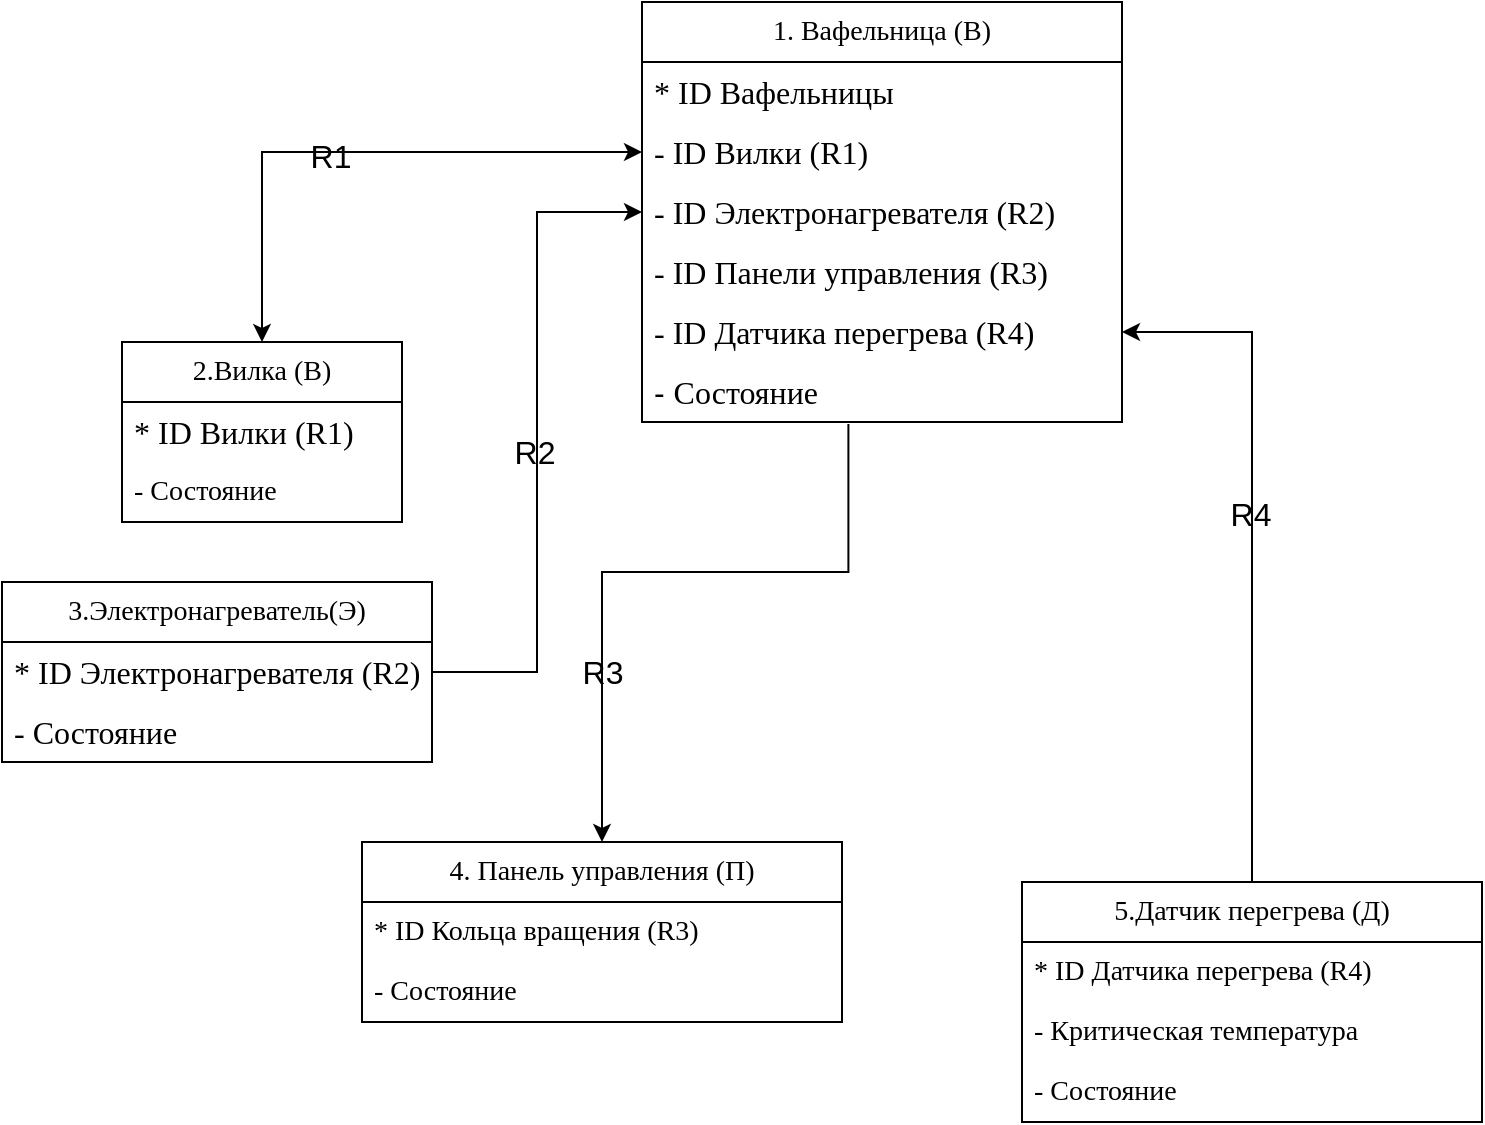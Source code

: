 <mxfile version="27.1.4" pages="5">
  <diagram name="Информационная модель" id="W61YUnUfTBmsfCAFPf8Z">
    <mxGraphModel grid="1" page="1" gridSize="10" guides="1" tooltips="1" connect="1" arrows="1" fold="1" pageScale="1" pageWidth="827" pageHeight="1169" math="0" shadow="0">
      <root>
        <mxCell id="0" />
        <mxCell id="1" parent="0" />
        <mxCell id="bkvfVt8OuZXxmEuU6Miq-1" value="&lt;font style=&quot;font-size: 14px;&quot; face=&quot;Times New Roman&quot;&gt;1. Вафельница (В)&lt;/font&gt;" style="swimlane;fontStyle=0;childLayout=stackLayout;horizontal=1;startSize=30;horizontalStack=0;resizeParent=1;resizeParentMax=0;resizeLast=0;collapsible=1;marginBottom=0;whiteSpace=wrap;html=1;labelBackgroundColor=none;" vertex="1" parent="1">
          <mxGeometry x="1180" y="210" width="240" height="210" as="geometry">
            <mxRectangle x="440" y="170" width="160" height="30" as="alternateBounds" />
          </mxGeometry>
        </mxCell>
        <mxCell id="bkvfVt8OuZXxmEuU6Miq-2" value="&lt;font style=&quot;font-size: 16px;&quot; face=&quot;Times New Roman&quot;&gt;* ID Вафельницы&lt;/font&gt;" style="text;strokeColor=none;fillColor=none;align=left;verticalAlign=middle;spacingLeft=4;spacingRight=4;overflow=hidden;points=[[0,0.5],[1,0.5]];portConstraint=eastwest;rotatable=0;whiteSpace=wrap;html=1;labelBackgroundColor=none;" vertex="1" parent="bkvfVt8OuZXxmEuU6Miq-1">
          <mxGeometry y="30" width="240" height="30" as="geometry" />
        </mxCell>
        <mxCell id="bkvfVt8OuZXxmEuU6Miq-3" value="&lt;font style=&quot;font-size: 16px;&quot; face=&quot;Times New Roman&quot;&gt;- ID Вилки (R1)&lt;/font&gt;" style="text;strokeColor=none;fillColor=none;align=left;verticalAlign=middle;spacingLeft=4;spacingRight=4;overflow=hidden;points=[[0,0.5],[1,0.5]];portConstraint=eastwest;rotatable=0;whiteSpace=wrap;html=1;labelBackgroundColor=none;" vertex="1" parent="bkvfVt8OuZXxmEuU6Miq-1">
          <mxGeometry y="60" width="240" height="30" as="geometry" />
        </mxCell>
        <mxCell id="bkvfVt8OuZXxmEuU6Miq-4" value="&lt;font style=&quot;font-size: 16px;&quot;&gt;&lt;span style=&quot;font-family: &amp;quot;Times New Roman&amp;quot;;&quot;&gt;- ID&amp;nbsp;&lt;/span&gt;&lt;span style=&quot;font-family: &amp;quot;Times New Roman&amp;quot;; text-align: center;&quot;&gt;Электронагревателя&amp;nbsp;&lt;/span&gt;&lt;span style=&quot;font-family: &amp;quot;Times New Roman&amp;quot;;&quot;&gt;(R2)&lt;/span&gt;&lt;/font&gt;" style="text;strokeColor=none;fillColor=none;align=left;verticalAlign=middle;spacingLeft=4;spacingRight=4;overflow=hidden;points=[[0,0.5],[1,0.5]];portConstraint=eastwest;rotatable=0;whiteSpace=wrap;html=1;labelBackgroundColor=none;" vertex="1" parent="bkvfVt8OuZXxmEuU6Miq-1">
          <mxGeometry y="90" width="240" height="30" as="geometry" />
        </mxCell>
        <mxCell id="bkvfVt8OuZXxmEuU6Miq-5" value="&lt;font style=&quot;font-size: 16px;&quot;&gt;&lt;span style=&quot;font-family: &amp;quot;Times New Roman&amp;quot;;&quot;&gt;- ID Панели управления (R3)&lt;/span&gt;&lt;/font&gt;" style="text;strokeColor=none;fillColor=none;align=left;verticalAlign=middle;spacingLeft=4;spacingRight=4;overflow=hidden;points=[[0,0.5],[1,0.5]];portConstraint=eastwest;rotatable=0;whiteSpace=wrap;html=1;labelBackgroundColor=none;" vertex="1" parent="bkvfVt8OuZXxmEuU6Miq-1">
          <mxGeometry y="120" width="240" height="30" as="geometry" />
        </mxCell>
        <mxCell id="bkvfVt8OuZXxmEuU6Miq-8" value="&lt;span style=&quot;font-family: &amp;quot;Times New Roman&amp;quot;;&quot;&gt;&lt;font style=&quot;font-size: 16px;&quot;&gt;- ID Датчика перегрева (R4)&lt;/font&gt;&lt;/span&gt;" style="text;strokeColor=none;fillColor=none;align=left;verticalAlign=middle;spacingLeft=4;spacingRight=4;overflow=hidden;points=[[0,0.5],[1,0.5]];portConstraint=eastwest;rotatable=0;whiteSpace=wrap;html=1;labelBackgroundColor=none;" vertex="1" parent="bkvfVt8OuZXxmEuU6Miq-1">
          <mxGeometry y="150" width="240" height="30" as="geometry" />
        </mxCell>
        <mxCell id="bkvfVt8OuZXxmEuU6Miq-10" value="&lt;font style=&quot;font-size: 16px;&quot;&gt;- &lt;font style=&quot;&quot; face=&quot;Times New Roman&quot;&gt;Состояние&lt;/font&gt;&lt;/font&gt;" style="text;strokeColor=none;fillColor=none;align=left;verticalAlign=middle;spacingLeft=4;spacingRight=4;overflow=hidden;points=[[0,0.5],[1,0.5]];portConstraint=eastwest;rotatable=0;whiteSpace=wrap;html=1;labelBackgroundColor=none;" vertex="1" parent="bkvfVt8OuZXxmEuU6Miq-1">
          <mxGeometry y="180" width="240" height="30" as="geometry" />
        </mxCell>
        <mxCell id="bkvfVt8OuZXxmEuU6Miq-45" style="edgeStyle=orthogonalEdgeStyle;rounded=0;orthogonalLoop=1;jettySize=auto;html=1;entryX=0;entryY=0.5;entryDx=0;entryDy=0;startArrow=classic;startFill=1;labelBackgroundColor=none;fontColor=default;" edge="1" parent="1" source="bkvfVt8OuZXxmEuU6Miq-11" target="bkvfVt8OuZXxmEuU6Miq-3">
          <mxGeometry relative="1" as="geometry" />
        </mxCell>
        <mxCell id="bkvfVt8OuZXxmEuU6Miq-46" value="&lt;font style=&quot;font-size: 16px;&quot;&gt;R1&lt;/font&gt;" style="edgeLabel;html=1;align=center;verticalAlign=middle;resizable=0;points=[];labelBackgroundColor=none;" connectable="0" vertex="1" parent="bkvfVt8OuZXxmEuU6Miq-45">
          <mxGeometry x="-0.346" relative="1" as="geometry">
            <mxPoint x="34" as="offset" />
          </mxGeometry>
        </mxCell>
        <mxCell id="bkvfVt8OuZXxmEuU6Miq-11" value="&lt;font style=&quot;font-size: 14px;&quot; face=&quot;Times New Roman&quot;&gt;2.Вилка (В)&lt;/font&gt;" style="swimlane;fontStyle=0;childLayout=stackLayout;horizontal=1;startSize=30;horizontalStack=0;resizeParent=1;resizeParentMax=0;resizeLast=0;collapsible=1;marginBottom=0;whiteSpace=wrap;html=1;labelBackgroundColor=none;" vertex="1" parent="1">
          <mxGeometry x="920" y="380" width="140" height="90" as="geometry" />
        </mxCell>
        <mxCell id="bkvfVt8OuZXxmEuU6Miq-12" value="&lt;span style=&quot;font-family: &amp;quot;Times New Roman&amp;quot;;&quot;&gt;&lt;font style=&quot;font-size: 16px;&quot;&gt;* ID Вилки (R1)&lt;/font&gt;&lt;/span&gt;" style="text;strokeColor=none;fillColor=none;align=left;verticalAlign=middle;spacingLeft=4;spacingRight=4;overflow=hidden;points=[[0,0.5],[1,0.5]];portConstraint=eastwest;rotatable=0;whiteSpace=wrap;html=1;labelBackgroundColor=none;" vertex="1" parent="bkvfVt8OuZXxmEuU6Miq-11">
          <mxGeometry y="30" width="140" height="30" as="geometry" />
        </mxCell>
        <mxCell id="bkvfVt8OuZXxmEuU6Miq-13" value="&lt;font style=&quot;font-size: 14px;&quot; face=&quot;Times New Roman&quot;&gt;- Состояние&lt;/font&gt;" style="text;strokeColor=none;fillColor=none;align=left;verticalAlign=middle;spacingLeft=4;spacingRight=4;overflow=hidden;points=[[0,0.5],[1,0.5]];portConstraint=eastwest;rotatable=0;whiteSpace=wrap;html=1;labelBackgroundColor=none;" vertex="1" parent="bkvfVt8OuZXxmEuU6Miq-11">
          <mxGeometry y="60" width="140" height="30" as="geometry" />
        </mxCell>
        <mxCell id="bkvfVt8OuZXxmEuU6Miq-14" value="&lt;font style=&quot;font-size: 14px;&quot; face=&quot;Times New Roman&quot;&gt;3.Электронагреватель(Э)&lt;/font&gt;" style="swimlane;fontStyle=0;childLayout=stackLayout;horizontal=1;startSize=30;horizontalStack=0;resizeParent=1;resizeParentMax=0;resizeLast=0;collapsible=1;marginBottom=0;whiteSpace=wrap;html=1;labelBackgroundColor=none;" vertex="1" parent="1">
          <mxGeometry x="860" y="500" width="215" height="90" as="geometry" />
        </mxCell>
        <mxCell id="bkvfVt8OuZXxmEuU6Miq-15" value="&lt;font style=&quot;font-size: 16px;&quot;&gt;&lt;font style=&quot;&quot; face=&quot;Times New Roman&quot;&gt;* ID&amp;nbsp;&lt;/font&gt;&lt;span style=&quot;font-family: &amp;quot;Times New Roman&amp;quot;; text-align: center;&quot;&gt;Электронагревателя&amp;nbsp;&lt;/span&gt;&lt;font style=&quot;&quot; face=&quot;Times New Roman&quot;&gt;(R2)&lt;/font&gt;&lt;/font&gt;" style="text;strokeColor=none;fillColor=none;align=left;verticalAlign=middle;spacingLeft=4;spacingRight=4;overflow=hidden;points=[[0,0.5],[1,0.5]];portConstraint=eastwest;rotatable=0;whiteSpace=wrap;html=1;labelBackgroundColor=none;" vertex="1" parent="bkvfVt8OuZXxmEuU6Miq-14">
          <mxGeometry y="30" width="215" height="30" as="geometry" />
        </mxCell>
        <mxCell id="bkvfVt8OuZXxmEuU6Miq-16" value="&lt;font style=&quot;font-size: 16px;&quot; face=&quot;Times New Roman&quot;&gt;- Состояние&lt;/font&gt;" style="text;strokeColor=none;fillColor=none;align=left;verticalAlign=middle;spacingLeft=4;spacingRight=4;overflow=hidden;points=[[0,0.5],[1,0.5]];portConstraint=eastwest;rotatable=0;whiteSpace=wrap;html=1;labelBackgroundColor=none;" vertex="1" parent="bkvfVt8OuZXxmEuU6Miq-14">
          <mxGeometry y="60" width="215" height="30" as="geometry" />
        </mxCell>
        <mxCell id="bkvfVt8OuZXxmEuU6Miq-17" value="&lt;font style=&quot;font-size: 14px;&quot; face=&quot;Times New Roman&quot;&gt;4. Панель управления (П)&lt;/font&gt;" style="swimlane;fontStyle=0;childLayout=stackLayout;horizontal=1;startSize=30;horizontalStack=0;resizeParent=1;resizeParentMax=0;resizeLast=0;collapsible=1;marginBottom=0;whiteSpace=wrap;html=1;labelBackgroundColor=none;" vertex="1" parent="1">
          <mxGeometry x="1040" y="630" width="240" height="90" as="geometry">
            <mxRectangle x="600" y="520" width="220" height="30" as="alternateBounds" />
          </mxGeometry>
        </mxCell>
        <mxCell id="bkvfVt8OuZXxmEuU6Miq-18" value="&lt;div style=&quot;text-align: center;&quot;&gt;&lt;font style=&quot;background-color: transparent; color: light-dark(rgb(0, 0, 0), rgb(255, 255, 255)); font-size: 14px;&quot; face=&quot;Times New Roman&quot;&gt;* ID Кольца вращения&lt;/font&gt;&lt;font style=&quot;background-color: transparent; color: light-dark(rgb(0, 0, 0), rgb(255, 255, 255)); font-size: 14px;&quot; face=&quot;Times New Roman&quot;&gt;&amp;nbsp;(R3)&lt;/font&gt;&lt;/div&gt;" style="text;strokeColor=none;fillColor=none;align=left;verticalAlign=middle;spacingLeft=4;spacingRight=4;overflow=hidden;points=[[0,0.5],[1,0.5]];portConstraint=eastwest;rotatable=0;whiteSpace=wrap;html=1;labelBackgroundColor=none;" vertex="1" parent="bkvfVt8OuZXxmEuU6Miq-17">
          <mxGeometry y="30" width="240" height="30" as="geometry" />
        </mxCell>
        <mxCell id="bkvfVt8OuZXxmEuU6Miq-19" value="&lt;font style=&quot;font-size: 14px;&quot; face=&quot;Times New Roman&quot;&gt;- Состояние&lt;/font&gt;" style="text;strokeColor=none;fillColor=none;align=left;verticalAlign=middle;spacingLeft=4;spacingRight=4;overflow=hidden;points=[[0,0.5],[1,0.5]];portConstraint=eastwest;rotatable=0;whiteSpace=wrap;html=1;labelBackgroundColor=none;" vertex="1" parent="bkvfVt8OuZXxmEuU6Miq-17">
          <mxGeometry y="60" width="240" height="30" as="geometry" />
        </mxCell>
        <mxCell id="bkvfVt8OuZXxmEuU6Miq-51" style="edgeStyle=orthogonalEdgeStyle;rounded=0;orthogonalLoop=1;jettySize=auto;html=1;labelBackgroundColor=none;fontColor=default;" edge="1" parent="1" source="bkvfVt8OuZXxmEuU6Miq-38" target="bkvfVt8OuZXxmEuU6Miq-8">
          <mxGeometry relative="1" as="geometry" />
        </mxCell>
        <mxCell id="bkvfVt8OuZXxmEuU6Miq-53" value="&lt;font style=&quot;font-size: 16px;&quot;&gt;R4&lt;/font&gt;" style="edgeLabel;html=1;align=center;verticalAlign=middle;resizable=0;points=[];labelBackgroundColor=none;" connectable="0" vertex="1" parent="bkvfVt8OuZXxmEuU6Miq-51">
          <mxGeometry x="0.086" y="1" relative="1" as="geometry">
            <mxPoint as="offset" />
          </mxGeometry>
        </mxCell>
        <mxCell id="bkvfVt8OuZXxmEuU6Miq-38" value="&lt;font style=&quot;font-size: 14px;&quot; face=&quot;Times New Roman&quot;&gt;5.Датчик перегрева (Д)&lt;/font&gt;" style="swimlane;fontStyle=0;childLayout=stackLayout;horizontal=1;startSize=30;horizontalStack=0;resizeParent=1;resizeParentMax=0;resizeLast=0;collapsible=1;marginBottom=0;whiteSpace=wrap;html=1;labelBackgroundColor=none;" vertex="1" parent="1">
          <mxGeometry x="1370" y="650" width="230" height="120" as="geometry">
            <mxRectangle x="50" y="245" width="170" height="30" as="alternateBounds" />
          </mxGeometry>
        </mxCell>
        <mxCell id="bkvfVt8OuZXxmEuU6Miq-39" value="&lt;font style=&quot;font-size: 14px;&quot; face=&quot;Times New Roman&quot;&gt;* ID Датчика перегрева (R4)&lt;/font&gt;" style="text;strokeColor=none;fillColor=none;align=left;verticalAlign=middle;spacingLeft=4;spacingRight=4;overflow=hidden;points=[[0,0.5],[1,0.5]];portConstraint=eastwest;rotatable=0;whiteSpace=wrap;html=1;labelBackgroundColor=none;" vertex="1" parent="bkvfVt8OuZXxmEuU6Miq-38">
          <mxGeometry y="30" width="230" height="30" as="geometry" />
        </mxCell>
        <mxCell id="bkvfVt8OuZXxmEuU6Miq-40" value="&lt;font style=&quot;font-size: 14px;&quot; face=&quot;Times New Roman&quot;&gt;- Критическая температура&lt;/font&gt;" style="text;strokeColor=none;fillColor=none;align=left;verticalAlign=middle;spacingLeft=4;spacingRight=4;overflow=hidden;points=[[0,0.5],[1,0.5]];portConstraint=eastwest;rotatable=0;whiteSpace=wrap;html=1;labelBackgroundColor=none;" vertex="1" parent="bkvfVt8OuZXxmEuU6Miq-38">
          <mxGeometry y="60" width="230" height="30" as="geometry" />
        </mxCell>
        <mxCell id="bkvfVt8OuZXxmEuU6Miq-41" value="&lt;span style=&quot;font-family: &amp;quot;Times New Roman&amp;quot;; font-size: 14px;&quot;&gt;- Состояние&lt;/span&gt;" style="text;strokeColor=none;fillColor=none;align=left;verticalAlign=middle;spacingLeft=4;spacingRight=4;overflow=hidden;points=[[0,0.5],[1,0.5]];portConstraint=eastwest;rotatable=0;whiteSpace=wrap;html=1;labelBackgroundColor=none;" vertex="1" parent="bkvfVt8OuZXxmEuU6Miq-38">
          <mxGeometry y="90" width="230" height="30" as="geometry" />
        </mxCell>
        <mxCell id="bkvfVt8OuZXxmEuU6Miq-47" style="edgeStyle=orthogonalEdgeStyle;rounded=0;orthogonalLoop=1;jettySize=auto;html=1;entryX=0;entryY=0.5;entryDx=0;entryDy=0;labelBackgroundColor=none;fontColor=default;" edge="1" parent="1" source="bkvfVt8OuZXxmEuU6Miq-15" target="bkvfVt8OuZXxmEuU6Miq-4">
          <mxGeometry relative="1" as="geometry" />
        </mxCell>
        <mxCell id="bkvfVt8OuZXxmEuU6Miq-48" value="&lt;font style=&quot;font-size: 16px;&quot;&gt;R2&lt;/font&gt;" style="edgeLabel;html=1;align=center;verticalAlign=middle;resizable=0;points=[];labelBackgroundColor=none;" connectable="0" vertex="1" parent="bkvfVt8OuZXxmEuU6Miq-47">
          <mxGeometry x="-0.031" y="2" relative="1" as="geometry">
            <mxPoint as="offset" />
          </mxGeometry>
        </mxCell>
        <mxCell id="bkvfVt8OuZXxmEuU6Miq-49" style="edgeStyle=orthogonalEdgeStyle;rounded=0;orthogonalLoop=1;jettySize=auto;html=1;entryX=0.5;entryY=0;entryDx=0;entryDy=0;exitX=0.43;exitY=1.034;exitDx=0;exitDy=0;exitPerimeter=0;labelBackgroundColor=none;fontColor=default;" edge="1" parent="1" source="bkvfVt8OuZXxmEuU6Miq-10" target="bkvfVt8OuZXxmEuU6Miq-17">
          <mxGeometry relative="1" as="geometry">
            <Array as="points">
              <mxPoint x="1283" y="495" />
              <mxPoint x="1160" y="495" />
            </Array>
          </mxGeometry>
        </mxCell>
        <mxCell id="bkvfVt8OuZXxmEuU6Miq-50" value="&lt;font style=&quot;font-size: 16px;&quot;&gt;R3&lt;/font&gt;" style="edgeLabel;html=1;align=center;verticalAlign=middle;resizable=0;points=[];labelBackgroundColor=none;" connectable="0" vertex="1" parent="bkvfVt8OuZXxmEuU6Miq-49">
          <mxGeometry x="-0.096" y="1" relative="1" as="geometry">
            <mxPoint x="-47" y="49" as="offset" />
          </mxGeometry>
        </mxCell>
      </root>
    </mxGraphModel>
  </diagram>
  <diagram id="pC6NGQ6Uw_LbsO8ftMHR" name="ДПС">
    <mxGraphModel grid="1" page="1" gridSize="10" guides="1" tooltips="1" connect="1" arrows="1" fold="1" pageScale="1" pageWidth="827" pageHeight="1169" math="0" shadow="0">
      <root>
        <mxCell id="0" />
        <mxCell id="1" parent="0" />
        <mxCell id="9hR5Twmfe8VWlhZQ7I1L-1" value="&lt;font style=&quot;font-size: 20px;&quot;&gt;&lt;b&gt;Вафельница&lt;/b&gt;&lt;/font&gt;" style="text;html=1;align=center;verticalAlign=middle;whiteSpace=wrap;rounded=0;labelBackgroundColor=none;" vertex="1" parent="1">
          <mxGeometry x="271" y="50" width="206" height="30" as="geometry" />
        </mxCell>
        <mxCell id="9hR5Twmfe8VWlhZQ7I1L-5" style="edgeStyle=orthogonalEdgeStyle;rounded=0;orthogonalLoop=1;jettySize=auto;html=1;entryX=0.418;entryY=-0.006;entryDx=0;entryDy=0;entryPerimeter=0;endArrow=classic;endFill=1;labelBackgroundColor=none;fontColor=default;" edge="1" parent="1">
          <mxGeometry relative="1" as="geometry">
            <mxPoint x="210" y="130.183" as="sourcePoint" />
            <mxPoint x="80.16" y="199.82" as="targetPoint" />
            <Array as="points">
              <mxPoint x="80" y="130" />
              <mxPoint x="80" y="190" />
              <mxPoint x="80" y="190" />
            </Array>
          </mxGeometry>
        </mxCell>
        <mxCell id="gbKqkkttoXDkYdt1FxoY-7" value="C1" style="edgeLabel;html=1;align=center;verticalAlign=middle;resizable=0;points=[];fontSize=14;labelBackgroundColor=none;" connectable="0" vertex="1" parent="9hR5Twmfe8VWlhZQ7I1L-5">
          <mxGeometry x="-0.116" y="-3" relative="1" as="geometry">
            <mxPoint as="offset" />
          </mxGeometry>
        </mxCell>
        <mxCell id="9hR5Twmfe8VWlhZQ7I1L-2" value="&lt;font style=&quot;font-size: 14px;&quot;&gt;1. Выключена&lt;/font&gt;" style="rounded=0;whiteSpace=wrap;html=1;labelBackgroundColor=none;" vertex="1" parent="1">
          <mxGeometry x="210" y="110" width="130" height="60" as="geometry" />
        </mxCell>
        <mxCell id="9hR5Twmfe8VWlhZQ7I1L-7" style="edgeStyle=orthogonalEdgeStyle;rounded=0;orthogonalLoop=1;jettySize=auto;html=1;entryX=0;entryY=0.5;entryDx=0;entryDy=0;labelBackgroundColor=none;fontColor=default;" edge="1" parent="1" source="9hR5Twmfe8VWlhZQ7I1L-3" target="9hR5Twmfe8VWlhZQ7I1L-2">
          <mxGeometry relative="1" as="geometry">
            <Array as="points">
              <mxPoint x="100" y="140" />
            </Array>
          </mxGeometry>
        </mxCell>
        <mxCell id="9hR5Twmfe8VWlhZQ7I1L-8" value="&lt;font style=&quot;font-size: 14px;&quot;&gt;C2&lt;/font&gt;" style="edgeLabel;html=1;align=center;verticalAlign=middle;resizable=0;points=[];labelBackgroundColor=none;" connectable="0" vertex="1" parent="9hR5Twmfe8VWlhZQ7I1L-7">
          <mxGeometry x="-0.48" y="-1" relative="1" as="geometry">
            <mxPoint y="11" as="offset" />
          </mxGeometry>
        </mxCell>
        <mxCell id="9hR5Twmfe8VWlhZQ7I1L-9" style="edgeStyle=orthogonalEdgeStyle;rounded=0;orthogonalLoop=1;jettySize=auto;html=1;entryX=0;entryY=0.5;entryDx=0;entryDy=0;labelBackgroundColor=none;fontColor=default;" edge="1" parent="1" source="9hR5Twmfe8VWlhZQ7I1L-3" target="9hR5Twmfe8VWlhZQ7I1L-4">
          <mxGeometry relative="1" as="geometry" />
        </mxCell>
        <mxCell id="9hR5Twmfe8VWlhZQ7I1L-10" value="C3" style="edgeLabel;html=1;align=center;verticalAlign=middle;resizable=0;points=[];labelBackgroundColor=none;" connectable="0" vertex="1" parent="9hR5Twmfe8VWlhZQ7I1L-9">
          <mxGeometry x="-0.17" y="-2" relative="1" as="geometry">
            <mxPoint as="offset" />
          </mxGeometry>
        </mxCell>
        <mxCell id="9hR5Twmfe8VWlhZQ7I1L-3" value="&lt;font style=&quot;font-size: 14px;&quot;&gt;2. Ожидает запуска&lt;/font&gt;" style="rounded=0;whiteSpace=wrap;html=1;fontStyle=0;labelBackgroundColor=none;" vertex="1" parent="1">
          <mxGeometry x="30" y="200" width="120" height="60" as="geometry" />
        </mxCell>
        <mxCell id="9hR5Twmfe8VWlhZQ7I1L-11" style="edgeStyle=orthogonalEdgeStyle;rounded=0;orthogonalLoop=1;jettySize=auto;html=1;entryX=1;entryY=0.5;entryDx=0;entryDy=0;labelBackgroundColor=none;fontColor=default;" edge="1" parent="1" source="9hR5Twmfe8VWlhZQ7I1L-4" target="9hR5Twmfe8VWlhZQ7I1L-2">
          <mxGeometry relative="1" as="geometry">
            <Array as="points">
              <mxPoint x="420" y="330" />
              <mxPoint x="420" y="140" />
            </Array>
          </mxGeometry>
        </mxCell>
        <mxCell id="gbKqkkttoXDkYdt1FxoY-5" value="&lt;font style=&quot;font-size: 15px;&quot;&gt;C2&lt;/font&gt;" style="edgeLabel;html=1;align=center;verticalAlign=middle;resizable=0;points=[];labelBackgroundColor=none;" connectable="0" vertex="1" parent="9hR5Twmfe8VWlhZQ7I1L-11">
          <mxGeometry x="-0.078" y="1" relative="1" as="geometry">
            <mxPoint as="offset" />
          </mxGeometry>
        </mxCell>
        <mxCell id="gbKqkkttoXDkYdt1FxoY-1" style="edgeStyle=orthogonalEdgeStyle;rounded=0;orthogonalLoop=1;jettySize=auto;html=1;entryX=1;entryY=0.25;entryDx=0;entryDy=0;labelBackgroundColor=none;fontColor=default;" edge="1" parent="1" source="9hR5Twmfe8VWlhZQ7I1L-4" target="9hR5Twmfe8VWlhZQ7I1L-3">
          <mxGeometry relative="1" as="geometry">
            <Array as="points">
              <mxPoint x="220" y="320" />
              <mxPoint x="220" y="215" />
            </Array>
          </mxGeometry>
        </mxCell>
        <mxCell id="gbKqkkttoXDkYdt1FxoY-6" value="C4" style="edgeLabel;html=1;align=center;verticalAlign=middle;resizable=0;points=[];labelBackgroundColor=none;" connectable="0" vertex="1" parent="gbKqkkttoXDkYdt1FxoY-1">
          <mxGeometry x="0.006" y="2" relative="1" as="geometry">
            <mxPoint as="offset" />
          </mxGeometry>
        </mxCell>
        <mxCell id="9hR5Twmfe8VWlhZQ7I1L-4" value="&lt;font style=&quot;font-size: 14px;&quot;&gt;3. Приготовление&lt;/font&gt;" style="rounded=0;whiteSpace=wrap;html=1;labelBackgroundColor=none;" vertex="1" parent="1">
          <mxGeometry x="250" y="300" width="150" height="60" as="geometry" />
        </mxCell>
        <mxCell id="gbKqkkttoXDkYdt1FxoY-8" value="C1 - Подключить электропитание" style="text;html=1;align=left;verticalAlign=middle;whiteSpace=wrap;rounded=0;labelBackgroundColor=none;" vertex="1" parent="1">
          <mxGeometry x="470" y="120" width="220" height="30" as="geometry" />
        </mxCell>
        <mxCell id="gbKqkkttoXDkYdt1FxoY-9" value="C2 - Выключить электропитание" style="text;html=1;align=left;verticalAlign=middle;whiteSpace=wrap;rounded=0;labelBackgroundColor=none;" vertex="1" parent="1">
          <mxGeometry x="470" y="150" width="220" height="30" as="geometry" />
        </mxCell>
        <mxCell id="gbKqkkttoXDkYdt1FxoY-10" value="C3 - Выбран режим (выбрана мощность)" style="text;html=1;align=left;verticalAlign=middle;whiteSpace=wrap;rounded=0;labelBackgroundColor=none;" vertex="1" parent="1">
          <mxGeometry x="470" y="180" width="223" height="40" as="geometry" />
        </mxCell>
        <mxCell id="gbKqkkttoXDkYdt1FxoY-11" value="C4 - Выключить подогрев (перевести переключатель в положение 0)" style="text;html=1;align=left;verticalAlign=middle;whiteSpace=wrap;rounded=0;labelBackgroundColor=none;" vertex="1" parent="1">
          <mxGeometry x="470" y="220" width="223" height="45" as="geometry" />
        </mxCell>
        <mxCell id="gbKqkkttoXDkYdt1FxoY-50" value="" style="shape=table;startSize=0;container=1;collapsible=0;childLayout=tableLayout;labelBackgroundColor=none;" vertex="1" parent="1">
          <mxGeometry x="740" y="120" width="300" height="160" as="geometry" />
        </mxCell>
        <mxCell id="gbKqkkttoXDkYdt1FxoY-51" value="" style="shape=tableRow;horizontal=0;startSize=0;swimlaneHead=0;swimlaneBody=0;top=0;left=0;bottom=0;right=0;collapsible=0;dropTarget=0;fillColor=none;points=[[0,0.5],[1,0.5]];portConstraint=eastwest;labelBackgroundColor=none;" vertex="1" parent="gbKqkkttoXDkYdt1FxoY-50">
          <mxGeometry width="300" height="40" as="geometry" />
        </mxCell>
        <mxCell id="gbKqkkttoXDkYdt1FxoY-52" value="" style="shape=partialRectangle;html=1;whiteSpace=wrap;connectable=0;overflow=hidden;fillColor=none;top=0;left=0;bottom=0;right=0;pointerEvents=1;labelBackgroundColor=none;" vertex="1" parent="gbKqkkttoXDkYdt1FxoY-51">
          <mxGeometry width="60" height="40" as="geometry">
            <mxRectangle width="60" height="40" as="alternateBounds" />
          </mxGeometry>
        </mxCell>
        <mxCell id="gbKqkkttoXDkYdt1FxoY-53" value="C1" style="shape=partialRectangle;html=1;whiteSpace=wrap;connectable=0;overflow=hidden;fillColor=none;top=0;left=0;bottom=0;right=0;pointerEvents=1;labelBackgroundColor=none;" vertex="1" parent="gbKqkkttoXDkYdt1FxoY-51">
          <mxGeometry x="60" width="60" height="40" as="geometry">
            <mxRectangle width="60" height="40" as="alternateBounds" />
          </mxGeometry>
        </mxCell>
        <mxCell id="gbKqkkttoXDkYdt1FxoY-54" value="C2" style="shape=partialRectangle;html=1;whiteSpace=wrap;connectable=0;overflow=hidden;fillColor=none;top=0;left=0;bottom=0;right=0;pointerEvents=1;labelBackgroundColor=none;" vertex="1" parent="gbKqkkttoXDkYdt1FxoY-51">
          <mxGeometry x="120" width="60" height="40" as="geometry">
            <mxRectangle width="60" height="40" as="alternateBounds" />
          </mxGeometry>
        </mxCell>
        <mxCell id="gbKqkkttoXDkYdt1FxoY-55" value="C3" style="shape=partialRectangle;html=1;whiteSpace=wrap;connectable=0;overflow=hidden;fillColor=none;top=0;left=0;bottom=0;right=0;pointerEvents=1;labelBackgroundColor=none;" vertex="1" parent="gbKqkkttoXDkYdt1FxoY-51">
          <mxGeometry x="180" width="60" height="40" as="geometry">
            <mxRectangle width="60" height="40" as="alternateBounds" />
          </mxGeometry>
        </mxCell>
        <mxCell id="gbKqkkttoXDkYdt1FxoY-56" value="C4" style="shape=partialRectangle;html=1;whiteSpace=wrap;connectable=0;overflow=hidden;fillColor=none;top=0;left=0;bottom=0;right=0;pointerEvents=1;labelBackgroundColor=none;" vertex="1" parent="gbKqkkttoXDkYdt1FxoY-51">
          <mxGeometry x="240" width="60" height="40" as="geometry">
            <mxRectangle width="60" height="40" as="alternateBounds" />
          </mxGeometry>
        </mxCell>
        <mxCell id="gbKqkkttoXDkYdt1FxoY-57" value="" style="shape=tableRow;horizontal=0;startSize=0;swimlaneHead=0;swimlaneBody=0;top=0;left=0;bottom=0;right=0;collapsible=0;dropTarget=0;fillColor=none;points=[[0,0.5],[1,0.5]];portConstraint=eastwest;labelBackgroundColor=none;" vertex="1" parent="gbKqkkttoXDkYdt1FxoY-50">
          <mxGeometry y="40" width="300" height="40" as="geometry" />
        </mxCell>
        <mxCell id="gbKqkkttoXDkYdt1FxoY-58" value="1" style="shape=partialRectangle;html=1;whiteSpace=wrap;connectable=0;overflow=hidden;fillColor=none;top=0;left=0;bottom=0;right=0;pointerEvents=1;labelBackgroundColor=none;" vertex="1" parent="gbKqkkttoXDkYdt1FxoY-57">
          <mxGeometry width="60" height="40" as="geometry">
            <mxRectangle width="60" height="40" as="alternateBounds" />
          </mxGeometry>
        </mxCell>
        <mxCell id="gbKqkkttoXDkYdt1FxoY-59" value="2" style="shape=partialRectangle;html=1;whiteSpace=wrap;connectable=0;overflow=hidden;fillColor=none;top=0;left=0;bottom=0;right=0;pointerEvents=1;labelBackgroundColor=none;" vertex="1" parent="gbKqkkttoXDkYdt1FxoY-57">
          <mxGeometry x="60" width="60" height="40" as="geometry">
            <mxRectangle width="60" height="40" as="alternateBounds" />
          </mxGeometry>
        </mxCell>
        <mxCell id="gbKqkkttoXDkYdt1FxoY-60" value="-" style="shape=partialRectangle;html=1;whiteSpace=wrap;connectable=0;overflow=hidden;fillColor=none;top=0;left=0;bottom=0;right=0;pointerEvents=1;labelBackgroundColor=none;" vertex="1" parent="gbKqkkttoXDkYdt1FxoY-57">
          <mxGeometry x="120" width="60" height="40" as="geometry">
            <mxRectangle width="60" height="40" as="alternateBounds" />
          </mxGeometry>
        </mxCell>
        <mxCell id="gbKqkkttoXDkYdt1FxoY-61" value="-" style="shape=partialRectangle;html=1;whiteSpace=wrap;connectable=0;overflow=hidden;fillColor=none;top=0;left=0;bottom=0;right=0;pointerEvents=1;labelBackgroundColor=none;" vertex="1" parent="gbKqkkttoXDkYdt1FxoY-57">
          <mxGeometry x="180" width="60" height="40" as="geometry">
            <mxRectangle width="60" height="40" as="alternateBounds" />
          </mxGeometry>
        </mxCell>
        <mxCell id="gbKqkkttoXDkYdt1FxoY-62" value="-" style="shape=partialRectangle;html=1;whiteSpace=wrap;connectable=0;overflow=hidden;fillColor=none;top=0;left=0;bottom=0;right=0;pointerEvents=1;labelBackgroundColor=none;" vertex="1" parent="gbKqkkttoXDkYdt1FxoY-57">
          <mxGeometry x="240" width="60" height="40" as="geometry">
            <mxRectangle width="60" height="40" as="alternateBounds" />
          </mxGeometry>
        </mxCell>
        <mxCell id="gbKqkkttoXDkYdt1FxoY-63" value="" style="shape=tableRow;horizontal=0;startSize=0;swimlaneHead=0;swimlaneBody=0;top=0;left=0;bottom=0;right=0;collapsible=0;dropTarget=0;fillColor=none;points=[[0,0.5],[1,0.5]];portConstraint=eastwest;labelBackgroundColor=none;" vertex="1" parent="gbKqkkttoXDkYdt1FxoY-50">
          <mxGeometry y="80" width="300" height="40" as="geometry" />
        </mxCell>
        <mxCell id="gbKqkkttoXDkYdt1FxoY-64" value="2" style="shape=partialRectangle;html=1;whiteSpace=wrap;connectable=0;overflow=hidden;fillColor=none;top=0;left=0;bottom=0;right=0;pointerEvents=1;labelBackgroundColor=none;" vertex="1" parent="gbKqkkttoXDkYdt1FxoY-63">
          <mxGeometry width="60" height="40" as="geometry">
            <mxRectangle width="60" height="40" as="alternateBounds" />
          </mxGeometry>
        </mxCell>
        <mxCell id="gbKqkkttoXDkYdt1FxoY-65" value="-" style="shape=partialRectangle;html=1;whiteSpace=wrap;connectable=0;overflow=hidden;fillColor=none;top=0;left=0;bottom=0;right=0;pointerEvents=1;labelBackgroundColor=none;" vertex="1" parent="gbKqkkttoXDkYdt1FxoY-63">
          <mxGeometry x="60" width="60" height="40" as="geometry">
            <mxRectangle width="60" height="40" as="alternateBounds" />
          </mxGeometry>
        </mxCell>
        <mxCell id="gbKqkkttoXDkYdt1FxoY-66" value="1" style="shape=partialRectangle;html=1;whiteSpace=wrap;connectable=0;overflow=hidden;fillColor=none;top=0;left=0;bottom=0;right=0;pointerEvents=1;labelBackgroundColor=none;" vertex="1" parent="gbKqkkttoXDkYdt1FxoY-63">
          <mxGeometry x="120" width="60" height="40" as="geometry">
            <mxRectangle width="60" height="40" as="alternateBounds" />
          </mxGeometry>
        </mxCell>
        <mxCell id="gbKqkkttoXDkYdt1FxoY-67" value="3" style="shape=partialRectangle;html=1;whiteSpace=wrap;connectable=0;overflow=hidden;fillColor=none;top=0;left=0;bottom=0;right=0;pointerEvents=1;labelBackgroundColor=none;" vertex="1" parent="gbKqkkttoXDkYdt1FxoY-63">
          <mxGeometry x="180" width="60" height="40" as="geometry">
            <mxRectangle width="60" height="40" as="alternateBounds" />
          </mxGeometry>
        </mxCell>
        <mxCell id="gbKqkkttoXDkYdt1FxoY-68" value="&amp;nbsp;-" style="shape=partialRectangle;html=1;whiteSpace=wrap;connectable=0;overflow=hidden;fillColor=none;top=0;left=0;bottom=0;right=0;pointerEvents=1;labelBackgroundColor=none;" vertex="1" parent="gbKqkkttoXDkYdt1FxoY-63">
          <mxGeometry x="240" width="60" height="40" as="geometry">
            <mxRectangle width="60" height="40" as="alternateBounds" />
          </mxGeometry>
        </mxCell>
        <mxCell id="gbKqkkttoXDkYdt1FxoY-69" value="" style="shape=tableRow;horizontal=0;startSize=0;swimlaneHead=0;swimlaneBody=0;top=0;left=0;bottom=0;right=0;collapsible=0;dropTarget=0;fillColor=none;points=[[0,0.5],[1,0.5]];portConstraint=eastwest;labelBackgroundColor=none;" vertex="1" parent="gbKqkkttoXDkYdt1FxoY-50">
          <mxGeometry y="120" width="300" height="40" as="geometry" />
        </mxCell>
        <mxCell id="gbKqkkttoXDkYdt1FxoY-70" value="3" style="shape=partialRectangle;html=1;whiteSpace=wrap;connectable=0;overflow=hidden;fillColor=none;top=0;left=0;bottom=0;right=0;pointerEvents=1;labelBackgroundColor=none;" vertex="1" parent="gbKqkkttoXDkYdt1FxoY-69">
          <mxGeometry width="60" height="40" as="geometry">
            <mxRectangle width="60" height="40" as="alternateBounds" />
          </mxGeometry>
        </mxCell>
        <mxCell id="gbKqkkttoXDkYdt1FxoY-71" value="-" style="shape=partialRectangle;html=1;whiteSpace=wrap;connectable=0;overflow=hidden;fillColor=none;top=0;left=0;bottom=0;right=0;pointerEvents=1;labelBackgroundColor=none;" vertex="1" parent="gbKqkkttoXDkYdt1FxoY-69">
          <mxGeometry x="60" width="60" height="40" as="geometry">
            <mxRectangle width="60" height="40" as="alternateBounds" />
          </mxGeometry>
        </mxCell>
        <mxCell id="gbKqkkttoXDkYdt1FxoY-72" value="1" style="shape=partialRectangle;html=1;whiteSpace=wrap;connectable=0;overflow=hidden;fillColor=none;top=0;left=0;bottom=0;right=0;pointerEvents=1;labelBackgroundColor=none;" vertex="1" parent="gbKqkkttoXDkYdt1FxoY-69">
          <mxGeometry x="120" width="60" height="40" as="geometry">
            <mxRectangle width="60" height="40" as="alternateBounds" />
          </mxGeometry>
        </mxCell>
        <mxCell id="gbKqkkttoXDkYdt1FxoY-73" value="-" style="shape=partialRectangle;html=1;whiteSpace=wrap;connectable=0;overflow=hidden;fillColor=none;top=0;left=0;bottom=0;right=0;pointerEvents=1;labelBackgroundColor=none;" vertex="1" parent="gbKqkkttoXDkYdt1FxoY-69">
          <mxGeometry x="180" width="60" height="40" as="geometry">
            <mxRectangle width="60" height="40" as="alternateBounds" />
          </mxGeometry>
        </mxCell>
        <mxCell id="gbKqkkttoXDkYdt1FxoY-74" value="2" style="shape=partialRectangle;html=1;whiteSpace=wrap;connectable=0;overflow=hidden;fillColor=none;top=0;left=0;bottom=0;right=0;pointerEvents=1;labelBackgroundColor=none;" vertex="1" parent="gbKqkkttoXDkYdt1FxoY-69">
          <mxGeometry x="240" width="60" height="40" as="geometry">
            <mxRectangle width="60" height="40" as="alternateBounds" />
          </mxGeometry>
        </mxCell>
        <mxCell id="WHsfBUfXLclG-ORaUZF6-1" style="edgeStyle=orthogonalEdgeStyle;rounded=0;orthogonalLoop=1;jettySize=auto;html=1;entryX=0.406;entryY=0;entryDx=0;entryDy=0;entryPerimeter=0;exitX=0.405;exitY=1.007;exitDx=0;exitDy=0;exitPerimeter=0;labelBackgroundColor=none;fontColor=default;" edge="1" parent="1" source="gbKqkkttoXDkYdt1FxoY-79" target="gbKqkkttoXDkYdt1FxoY-89">
          <mxGeometry relative="1" as="geometry" />
        </mxCell>
        <mxCell id="WHsfBUfXLclG-ORaUZF6-4" value="&lt;font style=&quot;font-size: 14px;&quot;&gt;В1&lt;/font&gt;" style="edgeLabel;html=1;align=center;verticalAlign=middle;resizable=0;points=[];labelBackgroundColor=none;" connectable="0" vertex="1" parent="WHsfBUfXLclG-ORaUZF6-1">
          <mxGeometry x="0.004" relative="1" as="geometry">
            <mxPoint as="offset" />
          </mxGeometry>
        </mxCell>
        <mxCell id="gbKqkkttoXDkYdt1FxoY-79" value="&lt;font style=&quot;font-size: 14px;&quot;&gt;1. Отключена от сети&lt;/font&gt;" style="rounded=0;whiteSpace=wrap;html=1;labelBackgroundColor=none;" vertex="1" parent="1">
          <mxGeometry x="60" y="470" width="130" height="60" as="geometry" />
        </mxCell>
        <mxCell id="WHsfBUfXLclG-ORaUZF6-3" style="edgeStyle=orthogonalEdgeStyle;rounded=0;orthogonalLoop=1;jettySize=auto;html=1;entryX=0.597;entryY=1.005;entryDx=0;entryDy=0;exitX=0.587;exitY=0.004;exitDx=0;exitDy=0;exitPerimeter=0;entryPerimeter=0;labelBackgroundColor=none;fontColor=default;" edge="1" parent="1" source="gbKqkkttoXDkYdt1FxoY-89" target="gbKqkkttoXDkYdt1FxoY-79">
          <mxGeometry relative="1" as="geometry" />
        </mxCell>
        <mxCell id="WHsfBUfXLclG-ORaUZF6-6" value="&lt;font style=&quot;font-size: 14px;&quot;&gt;В2&lt;/font&gt;" style="edgeLabel;html=1;align=center;verticalAlign=middle;resizable=0;points=[];labelBackgroundColor=none;" connectable="0" vertex="1" parent="WHsfBUfXLclG-ORaUZF6-3">
          <mxGeometry x="-0.043" y="-1" relative="1" as="geometry">
            <mxPoint as="offset" />
          </mxGeometry>
        </mxCell>
        <mxCell id="gbKqkkttoXDkYdt1FxoY-89" value="&lt;font style=&quot;font-size: 14px;&quot;&gt;2. Включена в сеть&lt;/font&gt;" style="rounded=0;whiteSpace=wrap;html=1;labelBackgroundColor=none;" vertex="1" parent="1">
          <mxGeometry x="50" y="600" width="150" height="60" as="geometry" />
        </mxCell>
        <mxCell id="gbKqkkttoXDkYdt1FxoY-90" value="B1 - Подключить к сети электропитания" style="text;html=1;align=left;verticalAlign=middle;whiteSpace=wrap;rounded=0;labelBackgroundColor=none;" vertex="1" parent="1">
          <mxGeometry x="280" y="512" width="220" height="30" as="geometry" />
        </mxCell>
        <mxCell id="gbKqkkttoXDkYdt1FxoY-91" value="B2 - Выключить из сети" style="text;html=1;align=left;verticalAlign=middle;whiteSpace=wrap;rounded=0;labelBackgroundColor=none;" vertex="1" parent="1">
          <mxGeometry x="281.5" y="547" width="220" height="30" as="geometry" />
        </mxCell>
        <mxCell id="WHsfBUfXLclG-ORaUZF6-7" value="" style="shape=table;startSize=0;container=1;collapsible=0;childLayout=tableLayout;labelBackgroundColor=none;" vertex="1" parent="1">
          <mxGeometry x="550" y="485" width="180" height="120" as="geometry" />
        </mxCell>
        <mxCell id="WHsfBUfXLclG-ORaUZF6-8" value="" style="shape=tableRow;horizontal=0;startSize=0;swimlaneHead=0;swimlaneBody=0;top=0;left=0;bottom=0;right=0;collapsible=0;dropTarget=0;fillColor=none;points=[[0,0.5],[1,0.5]];portConstraint=eastwest;labelBackgroundColor=none;" vertex="1" parent="WHsfBUfXLclG-ORaUZF6-7">
          <mxGeometry width="180" height="40" as="geometry" />
        </mxCell>
        <mxCell id="WHsfBUfXLclG-ORaUZF6-9" value="" style="shape=partialRectangle;html=1;whiteSpace=wrap;connectable=0;overflow=hidden;fillColor=none;top=0;left=0;bottom=0;right=0;pointerEvents=1;labelBackgroundColor=none;" vertex="1" parent="WHsfBUfXLclG-ORaUZF6-8">
          <mxGeometry width="60" height="40" as="geometry">
            <mxRectangle width="60" height="40" as="alternateBounds" />
          </mxGeometry>
        </mxCell>
        <mxCell id="WHsfBUfXLclG-ORaUZF6-10" value="В1" style="shape=partialRectangle;html=1;whiteSpace=wrap;connectable=0;overflow=hidden;fillColor=none;top=0;left=0;bottom=0;right=0;pointerEvents=1;labelBackgroundColor=none;" vertex="1" parent="WHsfBUfXLclG-ORaUZF6-8">
          <mxGeometry x="60" width="60" height="40" as="geometry">
            <mxRectangle width="60" height="40" as="alternateBounds" />
          </mxGeometry>
        </mxCell>
        <mxCell id="WHsfBUfXLclG-ORaUZF6-11" value="В2" style="shape=partialRectangle;html=1;whiteSpace=wrap;connectable=0;overflow=hidden;fillColor=none;top=0;left=0;bottom=0;right=0;pointerEvents=1;labelBackgroundColor=none;" vertex="1" parent="WHsfBUfXLclG-ORaUZF6-8">
          <mxGeometry x="120" width="60" height="40" as="geometry">
            <mxRectangle width="60" height="40" as="alternateBounds" />
          </mxGeometry>
        </mxCell>
        <mxCell id="WHsfBUfXLclG-ORaUZF6-12" value="" style="shape=tableRow;horizontal=0;startSize=0;swimlaneHead=0;swimlaneBody=0;top=0;left=0;bottom=0;right=0;collapsible=0;dropTarget=0;fillColor=none;points=[[0,0.5],[1,0.5]];portConstraint=eastwest;labelBackgroundColor=none;" vertex="1" parent="WHsfBUfXLclG-ORaUZF6-7">
          <mxGeometry y="40" width="180" height="40" as="geometry" />
        </mxCell>
        <mxCell id="WHsfBUfXLclG-ORaUZF6-13" value="1" style="shape=partialRectangle;html=1;whiteSpace=wrap;connectable=0;overflow=hidden;fillColor=none;top=0;left=0;bottom=0;right=0;pointerEvents=1;labelBackgroundColor=none;" vertex="1" parent="WHsfBUfXLclG-ORaUZF6-12">
          <mxGeometry width="60" height="40" as="geometry">
            <mxRectangle width="60" height="40" as="alternateBounds" />
          </mxGeometry>
        </mxCell>
        <mxCell id="WHsfBUfXLclG-ORaUZF6-14" value="2" style="shape=partialRectangle;html=1;whiteSpace=wrap;connectable=0;overflow=hidden;fillColor=none;top=0;left=0;bottom=0;right=0;pointerEvents=1;labelBackgroundColor=none;" vertex="1" parent="WHsfBUfXLclG-ORaUZF6-12">
          <mxGeometry x="60" width="60" height="40" as="geometry">
            <mxRectangle width="60" height="40" as="alternateBounds" />
          </mxGeometry>
        </mxCell>
        <mxCell id="WHsfBUfXLclG-ORaUZF6-15" value="-" style="shape=partialRectangle;html=1;whiteSpace=wrap;connectable=0;overflow=hidden;fillColor=none;top=0;left=0;bottom=0;right=0;pointerEvents=1;labelBackgroundColor=none;" vertex="1" parent="WHsfBUfXLclG-ORaUZF6-12">
          <mxGeometry x="120" width="60" height="40" as="geometry">
            <mxRectangle width="60" height="40" as="alternateBounds" />
          </mxGeometry>
        </mxCell>
        <mxCell id="WHsfBUfXLclG-ORaUZF6-16" value="" style="shape=tableRow;horizontal=0;startSize=0;swimlaneHead=0;swimlaneBody=0;top=0;left=0;bottom=0;right=0;collapsible=0;dropTarget=0;fillColor=none;points=[[0,0.5],[1,0.5]];portConstraint=eastwest;labelBackgroundColor=none;" vertex="1" parent="WHsfBUfXLclG-ORaUZF6-7">
          <mxGeometry y="80" width="180" height="40" as="geometry" />
        </mxCell>
        <mxCell id="WHsfBUfXLclG-ORaUZF6-17" value="2" style="shape=partialRectangle;html=1;whiteSpace=wrap;connectable=0;overflow=hidden;fillColor=none;top=0;left=0;bottom=0;right=0;pointerEvents=1;labelBackgroundColor=none;" vertex="1" parent="WHsfBUfXLclG-ORaUZF6-16">
          <mxGeometry width="60" height="40" as="geometry">
            <mxRectangle width="60" height="40" as="alternateBounds" />
          </mxGeometry>
        </mxCell>
        <mxCell id="WHsfBUfXLclG-ORaUZF6-18" value="-" style="shape=partialRectangle;html=1;whiteSpace=wrap;connectable=0;overflow=hidden;fillColor=none;top=0;left=0;bottom=0;right=0;pointerEvents=1;labelBackgroundColor=none;" vertex="1" parent="WHsfBUfXLclG-ORaUZF6-16">
          <mxGeometry x="60" width="60" height="40" as="geometry">
            <mxRectangle width="60" height="40" as="alternateBounds" />
          </mxGeometry>
        </mxCell>
        <mxCell id="WHsfBUfXLclG-ORaUZF6-19" value="1" style="shape=partialRectangle;html=1;whiteSpace=wrap;connectable=0;overflow=hidden;fillColor=none;top=0;left=0;bottom=0;right=0;pointerEvents=1;labelBackgroundColor=none;" vertex="1" parent="WHsfBUfXLclG-ORaUZF6-16">
          <mxGeometry x="120" width="60" height="40" as="geometry">
            <mxRectangle width="60" height="40" as="alternateBounds" />
          </mxGeometry>
        </mxCell>
        <mxCell id="WHsfBUfXLclG-ORaUZF6-20" value="&lt;font style=&quot;font-size: 20px;&quot;&gt;&lt;b&gt;Вилка&lt;/b&gt;&lt;/font&gt;" style="text;html=1;align=center;verticalAlign=middle;whiteSpace=wrap;rounded=0;labelBackgroundColor=none;" vertex="1" parent="1">
          <mxGeometry x="121" y="410" width="206" height="30" as="geometry" />
        </mxCell>
        <mxCell id="WHsfBUfXLclG-ORaUZF6-21" style="edgeStyle=orthogonalEdgeStyle;rounded=0;orthogonalLoop=1;jettySize=auto;html=1;entryX=0.406;entryY=0;entryDx=0;entryDy=0;entryPerimeter=0;exitX=0.405;exitY=1.007;exitDx=0;exitDy=0;exitPerimeter=0;labelBackgroundColor=none;fontColor=default;" edge="1" parent="1" source="WHsfBUfXLclG-ORaUZF6-23" target="WHsfBUfXLclG-ORaUZF6-26">
          <mxGeometry relative="1" as="geometry" />
        </mxCell>
        <mxCell id="WHsfBUfXLclG-ORaUZF6-22" value="&lt;font style=&quot;font-size: 14px;&quot;&gt;Э1&lt;/font&gt;" style="edgeLabel;html=1;align=center;verticalAlign=middle;resizable=0;points=[];labelBackgroundColor=none;" connectable="0" vertex="1" parent="WHsfBUfXLclG-ORaUZF6-21">
          <mxGeometry x="0.004" relative="1" as="geometry">
            <mxPoint as="offset" />
          </mxGeometry>
        </mxCell>
        <mxCell id="WHsfBUfXLclG-ORaUZF6-23" value="&lt;font style=&quot;font-size: 14px;&quot;&gt;1. Выключен&lt;/font&gt;" style="rounded=0;whiteSpace=wrap;html=1;labelBackgroundColor=none;" vertex="1" parent="1">
          <mxGeometry x="100" y="790" width="130" height="60" as="geometry" />
        </mxCell>
        <mxCell id="WHsfBUfXLclG-ORaUZF6-24" style="edgeStyle=orthogonalEdgeStyle;rounded=0;orthogonalLoop=1;jettySize=auto;html=1;entryX=0.597;entryY=1.005;entryDx=0;entryDy=0;exitX=0.587;exitY=0.004;exitDx=0;exitDy=0;exitPerimeter=0;entryPerimeter=0;labelBackgroundColor=none;fontColor=default;" edge="1" parent="1" source="WHsfBUfXLclG-ORaUZF6-26" target="WHsfBUfXLclG-ORaUZF6-23">
          <mxGeometry relative="1" as="geometry" />
        </mxCell>
        <mxCell id="WHsfBUfXLclG-ORaUZF6-25" value="&lt;font style=&quot;font-size: 14px;&quot;&gt;Э2&lt;/font&gt;" style="edgeLabel;html=1;align=center;verticalAlign=middle;resizable=0;points=[];labelBackgroundColor=none;" connectable="0" vertex="1" parent="WHsfBUfXLclG-ORaUZF6-24">
          <mxGeometry x="-0.043" y="-1" relative="1" as="geometry">
            <mxPoint as="offset" />
          </mxGeometry>
        </mxCell>
        <mxCell id="WHsfBUfXLclG-ORaUZF6-26" value="&lt;font style=&quot;font-size: 14px;&quot;&gt;2. Включен&lt;/font&gt;" style="rounded=0;whiteSpace=wrap;html=1;labelBackgroundColor=none;" vertex="1" parent="1">
          <mxGeometry x="90" y="920" width="150" height="60" as="geometry" />
        </mxCell>
        <mxCell id="WHsfBUfXLclG-ORaUZF6-27" value="Э1 - Включить" style="text;html=1;align=left;verticalAlign=middle;whiteSpace=wrap;rounded=0;labelBackgroundColor=none;" vertex="1" parent="1">
          <mxGeometry x="320" y="832" width="220" height="30" as="geometry" />
        </mxCell>
        <mxCell id="WHsfBUfXLclG-ORaUZF6-28" value="Э2 - Выключить" style="text;html=1;align=left;verticalAlign=middle;whiteSpace=wrap;rounded=0;labelBackgroundColor=none;" vertex="1" parent="1">
          <mxGeometry x="321.5" y="867" width="220" height="30" as="geometry" />
        </mxCell>
        <mxCell id="WHsfBUfXLclG-ORaUZF6-29" value="" style="shape=table;startSize=0;container=1;collapsible=0;childLayout=tableLayout;labelBackgroundColor=none;" vertex="1" parent="1">
          <mxGeometry x="590" y="805" width="180" height="120" as="geometry" />
        </mxCell>
        <mxCell id="WHsfBUfXLclG-ORaUZF6-30" value="" style="shape=tableRow;horizontal=0;startSize=0;swimlaneHead=0;swimlaneBody=0;top=0;left=0;bottom=0;right=0;collapsible=0;dropTarget=0;fillColor=none;points=[[0,0.5],[1,0.5]];portConstraint=eastwest;labelBackgroundColor=none;" vertex="1" parent="WHsfBUfXLclG-ORaUZF6-29">
          <mxGeometry width="180" height="40" as="geometry" />
        </mxCell>
        <mxCell id="WHsfBUfXLclG-ORaUZF6-31" value="" style="shape=partialRectangle;html=1;whiteSpace=wrap;connectable=0;overflow=hidden;fillColor=none;top=0;left=0;bottom=0;right=0;pointerEvents=1;labelBackgroundColor=none;" vertex="1" parent="WHsfBUfXLclG-ORaUZF6-30">
          <mxGeometry width="60" height="40" as="geometry">
            <mxRectangle width="60" height="40" as="alternateBounds" />
          </mxGeometry>
        </mxCell>
        <mxCell id="WHsfBUfXLclG-ORaUZF6-32" value="Э1" style="shape=partialRectangle;html=1;whiteSpace=wrap;connectable=0;overflow=hidden;fillColor=none;top=0;left=0;bottom=0;right=0;pointerEvents=1;labelBackgroundColor=none;" vertex="1" parent="WHsfBUfXLclG-ORaUZF6-30">
          <mxGeometry x="60" width="60" height="40" as="geometry">
            <mxRectangle width="60" height="40" as="alternateBounds" />
          </mxGeometry>
        </mxCell>
        <mxCell id="WHsfBUfXLclG-ORaUZF6-33" value="Э2" style="shape=partialRectangle;html=1;whiteSpace=wrap;connectable=0;overflow=hidden;fillColor=none;top=0;left=0;bottom=0;right=0;pointerEvents=1;labelBackgroundColor=none;" vertex="1" parent="WHsfBUfXLclG-ORaUZF6-30">
          <mxGeometry x="120" width="60" height="40" as="geometry">
            <mxRectangle width="60" height="40" as="alternateBounds" />
          </mxGeometry>
        </mxCell>
        <mxCell id="WHsfBUfXLclG-ORaUZF6-34" value="" style="shape=tableRow;horizontal=0;startSize=0;swimlaneHead=0;swimlaneBody=0;top=0;left=0;bottom=0;right=0;collapsible=0;dropTarget=0;fillColor=none;points=[[0,0.5],[1,0.5]];portConstraint=eastwest;labelBackgroundColor=none;" vertex="1" parent="WHsfBUfXLclG-ORaUZF6-29">
          <mxGeometry y="40" width="180" height="40" as="geometry" />
        </mxCell>
        <mxCell id="WHsfBUfXLclG-ORaUZF6-35" value="1" style="shape=partialRectangle;html=1;whiteSpace=wrap;connectable=0;overflow=hidden;fillColor=none;top=0;left=0;bottom=0;right=0;pointerEvents=1;labelBackgroundColor=none;" vertex="1" parent="WHsfBUfXLclG-ORaUZF6-34">
          <mxGeometry width="60" height="40" as="geometry">
            <mxRectangle width="60" height="40" as="alternateBounds" />
          </mxGeometry>
        </mxCell>
        <mxCell id="WHsfBUfXLclG-ORaUZF6-36" value="2" style="shape=partialRectangle;html=1;whiteSpace=wrap;connectable=0;overflow=hidden;fillColor=none;top=0;left=0;bottom=0;right=0;pointerEvents=1;labelBackgroundColor=none;" vertex="1" parent="WHsfBUfXLclG-ORaUZF6-34">
          <mxGeometry x="60" width="60" height="40" as="geometry">
            <mxRectangle width="60" height="40" as="alternateBounds" />
          </mxGeometry>
        </mxCell>
        <mxCell id="WHsfBUfXLclG-ORaUZF6-37" value="-" style="shape=partialRectangle;html=1;whiteSpace=wrap;connectable=0;overflow=hidden;fillColor=none;top=0;left=0;bottom=0;right=0;pointerEvents=1;labelBackgroundColor=none;" vertex="1" parent="WHsfBUfXLclG-ORaUZF6-34">
          <mxGeometry x="120" width="60" height="40" as="geometry">
            <mxRectangle width="60" height="40" as="alternateBounds" />
          </mxGeometry>
        </mxCell>
        <mxCell id="WHsfBUfXLclG-ORaUZF6-38" value="" style="shape=tableRow;horizontal=0;startSize=0;swimlaneHead=0;swimlaneBody=0;top=0;left=0;bottom=0;right=0;collapsible=0;dropTarget=0;fillColor=none;points=[[0,0.5],[1,0.5]];portConstraint=eastwest;labelBackgroundColor=none;" vertex="1" parent="WHsfBUfXLclG-ORaUZF6-29">
          <mxGeometry y="80" width="180" height="40" as="geometry" />
        </mxCell>
        <mxCell id="WHsfBUfXLclG-ORaUZF6-39" value="2" style="shape=partialRectangle;html=1;whiteSpace=wrap;connectable=0;overflow=hidden;fillColor=none;top=0;left=0;bottom=0;right=0;pointerEvents=1;labelBackgroundColor=none;" vertex="1" parent="WHsfBUfXLclG-ORaUZF6-38">
          <mxGeometry width="60" height="40" as="geometry">
            <mxRectangle width="60" height="40" as="alternateBounds" />
          </mxGeometry>
        </mxCell>
        <mxCell id="WHsfBUfXLclG-ORaUZF6-40" value="-" style="shape=partialRectangle;html=1;whiteSpace=wrap;connectable=0;overflow=hidden;fillColor=none;top=0;left=0;bottom=0;right=0;pointerEvents=1;labelBackgroundColor=none;" vertex="1" parent="WHsfBUfXLclG-ORaUZF6-38">
          <mxGeometry x="60" width="60" height="40" as="geometry">
            <mxRectangle width="60" height="40" as="alternateBounds" />
          </mxGeometry>
        </mxCell>
        <mxCell id="WHsfBUfXLclG-ORaUZF6-41" value="1" style="shape=partialRectangle;html=1;whiteSpace=wrap;connectable=0;overflow=hidden;fillColor=none;top=0;left=0;bottom=0;right=0;pointerEvents=1;labelBackgroundColor=none;" vertex="1" parent="WHsfBUfXLclG-ORaUZF6-38">
          <mxGeometry x="120" width="60" height="40" as="geometry">
            <mxRectangle width="60" height="40" as="alternateBounds" />
          </mxGeometry>
        </mxCell>
        <mxCell id="WHsfBUfXLclG-ORaUZF6-42" value="&lt;font style=&quot;font-size: 20px;&quot;&gt;&lt;b&gt;Электронагреватель&lt;/b&gt;&lt;/font&gt;" style="text;html=1;align=center;verticalAlign=middle;whiteSpace=wrap;rounded=0;labelBackgroundColor=none;" vertex="1" parent="1">
          <mxGeometry x="200" y="730" width="206" height="30" as="geometry" />
        </mxCell>
        <mxCell id="jCTq1OI_J1pbugujm0EU-1" style="edgeStyle=orthogonalEdgeStyle;rounded=0;orthogonalLoop=1;jettySize=auto;html=1;entryX=0.406;entryY=0;entryDx=0;entryDy=0;entryPerimeter=0;exitX=0.405;exitY=1.007;exitDx=0;exitDy=0;exitPerimeter=0;labelBackgroundColor=none;fontColor=default;" edge="1" parent="1" source="jCTq1OI_J1pbugujm0EU-3" target="jCTq1OI_J1pbugujm0EU-6">
          <mxGeometry relative="1" as="geometry" />
        </mxCell>
        <mxCell id="jCTq1OI_J1pbugujm0EU-2" value="&lt;font style=&quot;font-size: 14px;&quot;&gt;П1&lt;/font&gt;" style="edgeLabel;html=1;align=center;verticalAlign=middle;resizable=0;points=[];labelBackgroundColor=none;" connectable="0" vertex="1" parent="jCTq1OI_J1pbugujm0EU-1">
          <mxGeometry x="0.004" relative="1" as="geometry">
            <mxPoint as="offset" />
          </mxGeometry>
        </mxCell>
        <mxCell id="jCTq1OI_J1pbugujm0EU-3" value="&lt;font style=&quot;font-size: 14px;&quot;&gt;1. Мощность не задана&lt;/font&gt;" style="rounded=0;whiteSpace=wrap;html=1;labelBackgroundColor=none;" vertex="1" parent="1">
          <mxGeometry x="84" y="1090" width="130" height="60" as="geometry" />
        </mxCell>
        <mxCell id="jCTq1OI_J1pbugujm0EU-4" style="edgeStyle=orthogonalEdgeStyle;rounded=0;orthogonalLoop=1;jettySize=auto;html=1;entryX=0.597;entryY=1.005;entryDx=0;entryDy=0;exitX=0.587;exitY=0.004;exitDx=0;exitDy=0;exitPerimeter=0;entryPerimeter=0;labelBackgroundColor=none;fontColor=default;" edge="1" parent="1" source="jCTq1OI_J1pbugujm0EU-6" target="jCTq1OI_J1pbugujm0EU-3">
          <mxGeometry relative="1" as="geometry" />
        </mxCell>
        <mxCell id="jCTq1OI_J1pbugujm0EU-5" value="&lt;font style=&quot;font-size: 14px;&quot;&gt;П2&lt;/font&gt;" style="edgeLabel;html=1;align=center;verticalAlign=middle;resizable=0;points=[];labelBackgroundColor=none;" connectable="0" vertex="1" parent="jCTq1OI_J1pbugujm0EU-4">
          <mxGeometry x="-0.043" y="-1" relative="1" as="geometry">
            <mxPoint as="offset" />
          </mxGeometry>
        </mxCell>
        <mxCell id="jCTq1OI_J1pbugujm0EU-6" value="&lt;font style=&quot;font-size: 14px;&quot;&gt;2. Мощность задана&lt;/font&gt;" style="rounded=0;whiteSpace=wrap;html=1;labelBackgroundColor=none;" vertex="1" parent="1">
          <mxGeometry x="74" y="1220" width="150" height="60" as="geometry" />
        </mxCell>
        <mxCell id="jCTq1OI_J1pbugujm0EU-7" value="П1 - Выбрать мощность" style="text;html=1;align=left;verticalAlign=middle;whiteSpace=wrap;rounded=0;labelBackgroundColor=none;" vertex="1" parent="1">
          <mxGeometry x="305.5" y="1137" width="220" height="30" as="geometry" />
        </mxCell>
        <mxCell id="jCTq1OI_J1pbugujm0EU-8" value="П2 - Сбросить мощность" style="text;html=1;align=left;verticalAlign=middle;whiteSpace=wrap;rounded=0;labelBackgroundColor=none;" vertex="1" parent="1">
          <mxGeometry x="305.5" y="1167" width="220" height="30" as="geometry" />
        </mxCell>
        <mxCell id="jCTq1OI_J1pbugujm0EU-9" value="" style="shape=table;startSize=0;container=1;collapsible=0;childLayout=tableLayout;labelBackgroundColor=none;" vertex="1" parent="1">
          <mxGeometry x="574" y="1105" width="180" height="120" as="geometry" />
        </mxCell>
        <mxCell id="jCTq1OI_J1pbugujm0EU-10" value="" style="shape=tableRow;horizontal=0;startSize=0;swimlaneHead=0;swimlaneBody=0;top=0;left=0;bottom=0;right=0;collapsible=0;dropTarget=0;fillColor=none;points=[[0,0.5],[1,0.5]];portConstraint=eastwest;labelBackgroundColor=none;" vertex="1" parent="jCTq1OI_J1pbugujm0EU-9">
          <mxGeometry width="180" height="40" as="geometry" />
        </mxCell>
        <mxCell id="jCTq1OI_J1pbugujm0EU-11" value="" style="shape=partialRectangle;html=1;whiteSpace=wrap;connectable=0;overflow=hidden;fillColor=none;top=0;left=0;bottom=0;right=0;pointerEvents=1;labelBackgroundColor=none;" vertex="1" parent="jCTq1OI_J1pbugujm0EU-10">
          <mxGeometry width="60" height="40" as="geometry">
            <mxRectangle width="60" height="40" as="alternateBounds" />
          </mxGeometry>
        </mxCell>
        <mxCell id="jCTq1OI_J1pbugujm0EU-12" value="П1" style="shape=partialRectangle;html=1;whiteSpace=wrap;connectable=0;overflow=hidden;fillColor=none;top=0;left=0;bottom=0;right=0;pointerEvents=1;labelBackgroundColor=none;" vertex="1" parent="jCTq1OI_J1pbugujm0EU-10">
          <mxGeometry x="60" width="60" height="40" as="geometry">
            <mxRectangle width="60" height="40" as="alternateBounds" />
          </mxGeometry>
        </mxCell>
        <mxCell id="jCTq1OI_J1pbugujm0EU-13" value="П2" style="shape=partialRectangle;html=1;whiteSpace=wrap;connectable=0;overflow=hidden;fillColor=none;top=0;left=0;bottom=0;right=0;pointerEvents=1;labelBackgroundColor=none;" vertex="1" parent="jCTq1OI_J1pbugujm0EU-10">
          <mxGeometry x="120" width="60" height="40" as="geometry">
            <mxRectangle width="60" height="40" as="alternateBounds" />
          </mxGeometry>
        </mxCell>
        <mxCell id="jCTq1OI_J1pbugujm0EU-14" value="" style="shape=tableRow;horizontal=0;startSize=0;swimlaneHead=0;swimlaneBody=0;top=0;left=0;bottom=0;right=0;collapsible=0;dropTarget=0;fillColor=none;points=[[0,0.5],[1,0.5]];portConstraint=eastwest;labelBackgroundColor=none;" vertex="1" parent="jCTq1OI_J1pbugujm0EU-9">
          <mxGeometry y="40" width="180" height="40" as="geometry" />
        </mxCell>
        <mxCell id="jCTq1OI_J1pbugujm0EU-15" value="1" style="shape=partialRectangle;html=1;whiteSpace=wrap;connectable=0;overflow=hidden;fillColor=none;top=0;left=0;bottom=0;right=0;pointerEvents=1;labelBackgroundColor=none;" vertex="1" parent="jCTq1OI_J1pbugujm0EU-14">
          <mxGeometry width="60" height="40" as="geometry">
            <mxRectangle width="60" height="40" as="alternateBounds" />
          </mxGeometry>
        </mxCell>
        <mxCell id="jCTq1OI_J1pbugujm0EU-16" value="2" style="shape=partialRectangle;html=1;whiteSpace=wrap;connectable=0;overflow=hidden;fillColor=none;top=0;left=0;bottom=0;right=0;pointerEvents=1;labelBackgroundColor=none;" vertex="1" parent="jCTq1OI_J1pbugujm0EU-14">
          <mxGeometry x="60" width="60" height="40" as="geometry">
            <mxRectangle width="60" height="40" as="alternateBounds" />
          </mxGeometry>
        </mxCell>
        <mxCell id="jCTq1OI_J1pbugujm0EU-17" value="-" style="shape=partialRectangle;html=1;whiteSpace=wrap;connectable=0;overflow=hidden;fillColor=none;top=0;left=0;bottom=0;right=0;pointerEvents=1;labelBackgroundColor=none;" vertex="1" parent="jCTq1OI_J1pbugujm0EU-14">
          <mxGeometry x="120" width="60" height="40" as="geometry">
            <mxRectangle width="60" height="40" as="alternateBounds" />
          </mxGeometry>
        </mxCell>
        <mxCell id="jCTq1OI_J1pbugujm0EU-18" value="" style="shape=tableRow;horizontal=0;startSize=0;swimlaneHead=0;swimlaneBody=0;top=0;left=0;bottom=0;right=0;collapsible=0;dropTarget=0;fillColor=none;points=[[0,0.5],[1,0.5]];portConstraint=eastwest;labelBackgroundColor=none;" vertex="1" parent="jCTq1OI_J1pbugujm0EU-9">
          <mxGeometry y="80" width="180" height="40" as="geometry" />
        </mxCell>
        <mxCell id="jCTq1OI_J1pbugujm0EU-19" value="2" style="shape=partialRectangle;html=1;whiteSpace=wrap;connectable=0;overflow=hidden;fillColor=none;top=0;left=0;bottom=0;right=0;pointerEvents=1;labelBackgroundColor=none;" vertex="1" parent="jCTq1OI_J1pbugujm0EU-18">
          <mxGeometry width="60" height="40" as="geometry">
            <mxRectangle width="60" height="40" as="alternateBounds" />
          </mxGeometry>
        </mxCell>
        <mxCell id="jCTq1OI_J1pbugujm0EU-20" value="-" style="shape=partialRectangle;html=1;whiteSpace=wrap;connectable=0;overflow=hidden;fillColor=none;top=0;left=0;bottom=0;right=0;pointerEvents=1;labelBackgroundColor=none;" vertex="1" parent="jCTq1OI_J1pbugujm0EU-18">
          <mxGeometry x="60" width="60" height="40" as="geometry">
            <mxRectangle width="60" height="40" as="alternateBounds" />
          </mxGeometry>
        </mxCell>
        <mxCell id="jCTq1OI_J1pbugujm0EU-21" value="1" style="shape=partialRectangle;html=1;whiteSpace=wrap;connectable=0;overflow=hidden;fillColor=none;top=0;left=0;bottom=0;right=0;pointerEvents=1;labelBackgroundColor=none;" vertex="1" parent="jCTq1OI_J1pbugujm0EU-18">
          <mxGeometry x="120" width="60" height="40" as="geometry">
            <mxRectangle width="60" height="40" as="alternateBounds" />
          </mxGeometry>
        </mxCell>
        <mxCell id="jCTq1OI_J1pbugujm0EU-22" value="&lt;font style=&quot;font-size: 20px;&quot;&gt;&lt;b&gt;Панель управления&lt;/b&gt;&lt;/font&gt;" style="text;html=1;align=center;verticalAlign=middle;whiteSpace=wrap;rounded=0;labelBackgroundColor=none;" vertex="1" parent="1">
          <mxGeometry x="234" y="1030" width="206" height="30" as="geometry" />
        </mxCell>
        <mxCell id="JFUJ_gbj5l0kmA5mDoD1-26" style="edgeStyle=orthogonalEdgeStyle;rounded=0;orthogonalLoop=1;jettySize=auto;html=1;startArrow=classic;startFill=1;endArrow=none;labelBackgroundColor=none;fontColor=default;" edge="1" parent="1" source="JFUJ_gbj5l0kmA5mDoD1-3" target="JFUJ_gbj5l0kmA5mDoD1-23">
          <mxGeometry relative="1" as="geometry">
            <Array as="points">
              <mxPoint x="240" y="1430" />
              <mxPoint x="240" y="1430" />
            </Array>
          </mxGeometry>
        </mxCell>
        <mxCell id="JFUJ_gbj5l0kmA5mDoD1-33" value="&lt;font style=&quot;font-size: 14px;&quot;&gt;Д2&lt;/font&gt;" style="edgeLabel;html=1;align=center;verticalAlign=middle;resizable=0;points=[];labelBackgroundColor=none;" connectable="0" vertex="1" parent="JFUJ_gbj5l0kmA5mDoD1-26">
          <mxGeometry x="-0.113" relative="1" as="geometry">
            <mxPoint as="offset" />
          </mxGeometry>
        </mxCell>
        <mxCell id="JFUJ_gbj5l0kmA5mDoD1-3" value="&lt;font style=&quot;font-size: 14px;&quot;&gt;1. Выключен&lt;/font&gt;" style="rounded=0;whiteSpace=wrap;html=1;labelBackgroundColor=none;" vertex="1" parent="1">
          <mxGeometry x="288" y="1415" width="130" height="60" as="geometry" />
        </mxCell>
        <mxCell id="JFUJ_gbj5l0kmA5mDoD1-25" style="edgeStyle=orthogonalEdgeStyle;rounded=0;orthogonalLoop=1;jettySize=auto;html=1;entryX=0.5;entryY=1;entryDx=0;entryDy=0;labelBackgroundColor=none;fontColor=default;" edge="1" parent="1" source="JFUJ_gbj5l0kmA5mDoD1-6" target="JFUJ_gbj5l0kmA5mDoD1-3">
          <mxGeometry relative="1" as="geometry" />
        </mxCell>
        <mxCell id="JFUJ_gbj5l0kmA5mDoD1-35" value="&lt;span style=&quot;font-size: 14px;&quot;&gt;Д2&lt;/span&gt;" style="edgeLabel;html=1;align=center;verticalAlign=middle;resizable=0;points=[];labelBackgroundColor=none;" connectable="0" vertex="1" parent="JFUJ_gbj5l0kmA5mDoD1-25">
          <mxGeometry x="-0.035" y="1" relative="1" as="geometry">
            <mxPoint as="offset" />
          </mxGeometry>
        </mxCell>
        <mxCell id="JFUJ_gbj5l0kmA5mDoD1-6" value="&lt;font style=&quot;font-size: 14px;&quot;&gt;3. Фиксированние критической температуры&lt;/font&gt;" style="rounded=0;whiteSpace=wrap;html=1;labelBackgroundColor=none;" vertex="1" parent="1">
          <mxGeometry x="50" y="1560" width="150" height="60" as="geometry" />
        </mxCell>
        <mxCell id="JFUJ_gbj5l0kmA5mDoD1-7" value="Д1 - Включить" style="text;html=1;align=left;verticalAlign=middle;whiteSpace=wrap;rounded=0;labelBackgroundColor=none;" vertex="1" parent="1">
          <mxGeometry x="480" y="1460" width="220" height="30" as="geometry" />
        </mxCell>
        <mxCell id="JFUJ_gbj5l0kmA5mDoD1-8" value="Д2 - Выключить (подать сигнал о перегреве)" style="text;html=1;align=left;verticalAlign=middle;whiteSpace=wrap;rounded=0;labelBackgroundColor=none;" vertex="1" parent="1">
          <mxGeometry x="481.5" y="1495" width="220" height="30" as="geometry" />
        </mxCell>
        <mxCell id="JFUJ_gbj5l0kmA5mDoD1-22" value="&lt;font style=&quot;font-size: 20px;&quot;&gt;&lt;b&gt;Датчик перегрева&lt;/b&gt;&lt;/font&gt;" style="text;html=1;align=center;verticalAlign=middle;whiteSpace=wrap;rounded=0;labelBackgroundColor=none;" vertex="1" parent="1">
          <mxGeometry x="161" y="1340" width="206" height="30" as="geometry" />
        </mxCell>
        <mxCell id="JFUJ_gbj5l0kmA5mDoD1-27" style="edgeStyle=orthogonalEdgeStyle;rounded=0;orthogonalLoop=1;jettySize=auto;html=1;startArrow=classic;startFill=1;endArrow=none;labelBackgroundColor=none;fontColor=default;" edge="1" parent="1" source="JFUJ_gbj5l0kmA5mDoD1-23" target="JFUJ_gbj5l0kmA5mDoD1-3">
          <mxGeometry relative="1" as="geometry">
            <Array as="points">
              <mxPoint x="240" y="1460" />
              <mxPoint x="240" y="1460" />
            </Array>
          </mxGeometry>
        </mxCell>
        <mxCell id="JFUJ_gbj5l0kmA5mDoD1-31" value="&lt;font style=&quot;font-size: 14px;&quot;&gt;Д1&lt;/font&gt;" style="edgeLabel;html=1;align=center;verticalAlign=middle;resizable=0;points=[];labelBackgroundColor=none;" connectable="0" vertex="1" parent="JFUJ_gbj5l0kmA5mDoD1-27">
          <mxGeometry x="-0.104" y="-1" relative="1" as="geometry">
            <mxPoint as="offset" />
          </mxGeometry>
        </mxCell>
        <mxCell id="JFUJ_gbj5l0kmA5mDoD1-28" style="edgeStyle=orthogonalEdgeStyle;rounded=0;orthogonalLoop=1;jettySize=auto;html=1;entryX=0.5;entryY=0;entryDx=0;entryDy=0;labelBackgroundColor=none;fontColor=default;" edge="1" parent="1" source="JFUJ_gbj5l0kmA5mDoD1-23" target="JFUJ_gbj5l0kmA5mDoD1-6">
          <mxGeometry relative="1" as="geometry" />
        </mxCell>
        <mxCell id="JFUJ_gbj5l0kmA5mDoD1-34" value="&lt;font style=&quot;font-size: 14px;&quot;&gt;Д3&lt;/font&gt;" style="edgeLabel;html=1;align=center;verticalAlign=middle;resizable=0;points=[];labelBackgroundColor=none;" connectable="0" vertex="1" parent="JFUJ_gbj5l0kmA5mDoD1-28">
          <mxGeometry x="-0.094" relative="1" as="geometry">
            <mxPoint as="offset" />
          </mxGeometry>
        </mxCell>
        <mxCell id="JFUJ_gbj5l0kmA5mDoD1-23" value="&lt;font style=&quot;font-size: 14px;&quot;&gt;2. Фиксирование допустимой температуры&lt;/font&gt;" style="rounded=0;whiteSpace=wrap;html=1;labelBackgroundColor=none;" vertex="1" parent="1">
          <mxGeometry x="60" y="1415" width="130" height="60" as="geometry" />
        </mxCell>
        <mxCell id="JFUJ_gbj5l0kmA5mDoD1-30" value="Д3 - Достижение критической температуры" style="text;html=1;align=left;verticalAlign=middle;whiteSpace=wrap;rounded=0;labelBackgroundColor=none;" vertex="1" parent="1">
          <mxGeometry x="481.5" y="1530" width="220" height="30" as="geometry" />
        </mxCell>
        <mxCell id="JFUJ_gbj5l0kmA5mDoD1-36" value="" style="shape=table;startSize=0;container=1;collapsible=0;childLayout=tableLayout;labelBackgroundColor=none;" vertex="1" parent="1">
          <mxGeometry x="710" y="1420" width="240" height="160" as="geometry" />
        </mxCell>
        <mxCell id="JFUJ_gbj5l0kmA5mDoD1-37" value="" style="shape=tableRow;horizontal=0;startSize=0;swimlaneHead=0;swimlaneBody=0;top=0;left=0;bottom=0;right=0;collapsible=0;dropTarget=0;fillColor=none;points=[[0,0.5],[1,0.5]];portConstraint=eastwest;labelBackgroundColor=none;" vertex="1" parent="JFUJ_gbj5l0kmA5mDoD1-36">
          <mxGeometry width="240" height="40" as="geometry" />
        </mxCell>
        <mxCell id="JFUJ_gbj5l0kmA5mDoD1-38" value="" style="shape=partialRectangle;html=1;whiteSpace=wrap;connectable=0;overflow=hidden;fillColor=none;top=0;left=0;bottom=0;right=0;pointerEvents=1;labelBackgroundColor=none;" vertex="1" parent="JFUJ_gbj5l0kmA5mDoD1-37">
          <mxGeometry width="60" height="40" as="geometry">
            <mxRectangle width="60" height="40" as="alternateBounds" />
          </mxGeometry>
        </mxCell>
        <mxCell id="JFUJ_gbj5l0kmA5mDoD1-39" value="Д1" style="shape=partialRectangle;html=1;whiteSpace=wrap;connectable=0;overflow=hidden;fillColor=none;top=0;left=0;bottom=0;right=0;pointerEvents=1;labelBackgroundColor=none;" vertex="1" parent="JFUJ_gbj5l0kmA5mDoD1-37">
          <mxGeometry x="60" width="60" height="40" as="geometry">
            <mxRectangle width="60" height="40" as="alternateBounds" />
          </mxGeometry>
        </mxCell>
        <mxCell id="JFUJ_gbj5l0kmA5mDoD1-40" value="Д2" style="shape=partialRectangle;html=1;whiteSpace=wrap;connectable=0;overflow=hidden;fillColor=none;top=0;left=0;bottom=0;right=0;pointerEvents=1;labelBackgroundColor=none;" vertex="1" parent="JFUJ_gbj5l0kmA5mDoD1-37">
          <mxGeometry x="120" width="60" height="40" as="geometry">
            <mxRectangle width="60" height="40" as="alternateBounds" />
          </mxGeometry>
        </mxCell>
        <mxCell id="JFUJ_gbj5l0kmA5mDoD1-41" value="Д3" style="shape=partialRectangle;html=1;whiteSpace=wrap;connectable=0;overflow=hidden;fillColor=none;top=0;left=0;bottom=0;right=0;pointerEvents=1;labelBackgroundColor=none;" vertex="1" parent="JFUJ_gbj5l0kmA5mDoD1-37">
          <mxGeometry x="180" width="60" height="40" as="geometry">
            <mxRectangle width="60" height="40" as="alternateBounds" />
          </mxGeometry>
        </mxCell>
        <mxCell id="JFUJ_gbj5l0kmA5mDoD1-42" value="" style="shape=tableRow;horizontal=0;startSize=0;swimlaneHead=0;swimlaneBody=0;top=0;left=0;bottom=0;right=0;collapsible=0;dropTarget=0;fillColor=none;points=[[0,0.5],[1,0.5]];portConstraint=eastwest;labelBackgroundColor=none;" vertex="1" parent="JFUJ_gbj5l0kmA5mDoD1-36">
          <mxGeometry y="40" width="240" height="40" as="geometry" />
        </mxCell>
        <mxCell id="JFUJ_gbj5l0kmA5mDoD1-43" value="1" style="shape=partialRectangle;html=1;whiteSpace=wrap;connectable=0;overflow=hidden;fillColor=none;top=0;left=0;bottom=0;right=0;pointerEvents=1;labelBackgroundColor=none;" vertex="1" parent="JFUJ_gbj5l0kmA5mDoD1-42">
          <mxGeometry width="60" height="40" as="geometry">
            <mxRectangle width="60" height="40" as="alternateBounds" />
          </mxGeometry>
        </mxCell>
        <mxCell id="JFUJ_gbj5l0kmA5mDoD1-44" value="2" style="shape=partialRectangle;html=1;whiteSpace=wrap;connectable=0;overflow=hidden;fillColor=none;top=0;left=0;bottom=0;right=0;pointerEvents=1;labelBackgroundColor=none;" vertex="1" parent="JFUJ_gbj5l0kmA5mDoD1-42">
          <mxGeometry x="60" width="60" height="40" as="geometry">
            <mxRectangle width="60" height="40" as="alternateBounds" />
          </mxGeometry>
        </mxCell>
        <mxCell id="JFUJ_gbj5l0kmA5mDoD1-45" value="-" style="shape=partialRectangle;html=1;whiteSpace=wrap;connectable=0;overflow=hidden;fillColor=none;top=0;left=0;bottom=0;right=0;pointerEvents=1;labelBackgroundColor=none;" vertex="1" parent="JFUJ_gbj5l0kmA5mDoD1-42">
          <mxGeometry x="120" width="60" height="40" as="geometry">
            <mxRectangle width="60" height="40" as="alternateBounds" />
          </mxGeometry>
        </mxCell>
        <mxCell id="JFUJ_gbj5l0kmA5mDoD1-46" value="-" style="shape=partialRectangle;html=1;whiteSpace=wrap;connectable=0;overflow=hidden;fillColor=none;top=0;left=0;bottom=0;right=0;pointerEvents=1;labelBackgroundColor=none;" vertex="1" parent="JFUJ_gbj5l0kmA5mDoD1-42">
          <mxGeometry x="180" width="60" height="40" as="geometry">
            <mxRectangle width="60" height="40" as="alternateBounds" />
          </mxGeometry>
        </mxCell>
        <mxCell id="JFUJ_gbj5l0kmA5mDoD1-47" value="" style="shape=tableRow;horizontal=0;startSize=0;swimlaneHead=0;swimlaneBody=0;top=0;left=0;bottom=0;right=0;collapsible=0;dropTarget=0;fillColor=none;points=[[0,0.5],[1,0.5]];portConstraint=eastwest;labelBackgroundColor=none;" vertex="1" parent="JFUJ_gbj5l0kmA5mDoD1-36">
          <mxGeometry y="80" width="240" height="40" as="geometry" />
        </mxCell>
        <mxCell id="JFUJ_gbj5l0kmA5mDoD1-48" value="2" style="shape=partialRectangle;html=1;whiteSpace=wrap;connectable=0;overflow=hidden;fillColor=none;top=0;left=0;bottom=0;right=0;pointerEvents=1;labelBackgroundColor=none;" vertex="1" parent="JFUJ_gbj5l0kmA5mDoD1-47">
          <mxGeometry width="60" height="40" as="geometry">
            <mxRectangle width="60" height="40" as="alternateBounds" />
          </mxGeometry>
        </mxCell>
        <mxCell id="JFUJ_gbj5l0kmA5mDoD1-49" value="-" style="shape=partialRectangle;html=1;whiteSpace=wrap;connectable=0;overflow=hidden;fillColor=none;top=0;left=0;bottom=0;right=0;pointerEvents=1;labelBackgroundColor=none;" vertex="1" parent="JFUJ_gbj5l0kmA5mDoD1-47">
          <mxGeometry x="60" width="60" height="40" as="geometry">
            <mxRectangle width="60" height="40" as="alternateBounds" />
          </mxGeometry>
        </mxCell>
        <mxCell id="JFUJ_gbj5l0kmA5mDoD1-50" value="1" style="shape=partialRectangle;html=1;whiteSpace=wrap;connectable=0;overflow=hidden;fillColor=none;top=0;left=0;bottom=0;right=0;pointerEvents=1;labelBackgroundColor=none;" vertex="1" parent="JFUJ_gbj5l0kmA5mDoD1-47">
          <mxGeometry x="120" width="60" height="40" as="geometry">
            <mxRectangle width="60" height="40" as="alternateBounds" />
          </mxGeometry>
        </mxCell>
        <mxCell id="JFUJ_gbj5l0kmA5mDoD1-51" value="3" style="shape=partialRectangle;html=1;whiteSpace=wrap;connectable=0;overflow=hidden;fillColor=none;top=0;left=0;bottom=0;right=0;pointerEvents=1;labelBackgroundColor=none;" vertex="1" parent="JFUJ_gbj5l0kmA5mDoD1-47">
          <mxGeometry x="180" width="60" height="40" as="geometry">
            <mxRectangle width="60" height="40" as="alternateBounds" />
          </mxGeometry>
        </mxCell>
        <mxCell id="JFUJ_gbj5l0kmA5mDoD1-52" value="" style="shape=tableRow;horizontal=0;startSize=0;swimlaneHead=0;swimlaneBody=0;top=0;left=0;bottom=0;right=0;collapsible=0;dropTarget=0;fillColor=none;points=[[0,0.5],[1,0.5]];portConstraint=eastwest;labelBackgroundColor=none;" vertex="1" parent="JFUJ_gbj5l0kmA5mDoD1-36">
          <mxGeometry y="120" width="240" height="40" as="geometry" />
        </mxCell>
        <mxCell id="JFUJ_gbj5l0kmA5mDoD1-53" value="3" style="shape=partialRectangle;html=1;whiteSpace=wrap;connectable=0;overflow=hidden;fillColor=none;top=0;left=0;bottom=0;right=0;pointerEvents=1;labelBackgroundColor=none;" vertex="1" parent="JFUJ_gbj5l0kmA5mDoD1-52">
          <mxGeometry width="60" height="40" as="geometry">
            <mxRectangle width="60" height="40" as="alternateBounds" />
          </mxGeometry>
        </mxCell>
        <mxCell id="JFUJ_gbj5l0kmA5mDoD1-54" value="-" style="shape=partialRectangle;html=1;whiteSpace=wrap;connectable=0;overflow=hidden;fillColor=none;top=0;left=0;bottom=0;right=0;pointerEvents=1;labelBackgroundColor=none;" vertex="1" parent="JFUJ_gbj5l0kmA5mDoD1-52">
          <mxGeometry x="60" width="60" height="40" as="geometry">
            <mxRectangle width="60" height="40" as="alternateBounds" />
          </mxGeometry>
        </mxCell>
        <mxCell id="JFUJ_gbj5l0kmA5mDoD1-55" value="1" style="shape=partialRectangle;html=1;whiteSpace=wrap;connectable=0;overflow=hidden;fillColor=none;top=0;left=0;bottom=0;right=0;pointerEvents=1;labelBackgroundColor=none;" vertex="1" parent="JFUJ_gbj5l0kmA5mDoD1-52">
          <mxGeometry x="120" width="60" height="40" as="geometry">
            <mxRectangle width="60" height="40" as="alternateBounds" />
          </mxGeometry>
        </mxCell>
        <mxCell id="JFUJ_gbj5l0kmA5mDoD1-56" value="-" style="shape=partialRectangle;html=1;whiteSpace=wrap;connectable=0;overflow=hidden;fillColor=none;top=0;left=0;bottom=0;right=0;pointerEvents=1;labelBackgroundColor=none;" vertex="1" parent="JFUJ_gbj5l0kmA5mDoD1-52">
          <mxGeometry x="180" width="60" height="40" as="geometry">
            <mxRectangle width="60" height="40" as="alternateBounds" />
          </mxGeometry>
        </mxCell>
        <mxCell id="FScucOQOeqTtBvvVaMdB-1" value="" style="endArrow=classic;html=1;rounded=0;entryX=1;entryY=0.25;entryDx=0;entryDy=0;labelBackgroundColor=none;fontColor=default;" edge="1" parent="1" target="9hR5Twmfe8VWlhZQ7I1L-2">
          <mxGeometry width="50" height="50" relative="1" as="geometry">
            <mxPoint x="410" y="125" as="sourcePoint" />
            <mxPoint x="530" y="340" as="targetPoint" />
          </mxGeometry>
        </mxCell>
        <mxCell id="FScucOQOeqTtBvvVaMdB-2" value="" style="endArrow=classic;html=1;rounded=0;entryX=0.546;entryY=-0.039;entryDx=0;entryDy=0;entryPerimeter=0;labelBackgroundColor=none;fontColor=default;" edge="1" parent="1" target="gbKqkkttoXDkYdt1FxoY-79">
          <mxGeometry width="50" height="50" relative="1" as="geometry">
            <mxPoint x="130" y="400" as="sourcePoint" />
            <mxPoint x="280" y="540" as="targetPoint" />
          </mxGeometry>
        </mxCell>
        <mxCell id="FScucOQOeqTtBvvVaMdB-3" value="" style="endArrow=classic;html=1;rounded=0;entryX=0.5;entryY=0;entryDx=0;entryDy=0;labelBackgroundColor=none;fontColor=default;" edge="1" parent="1" target="WHsfBUfXLclG-ORaUZF6-23">
          <mxGeometry width="50" height="50" relative="1" as="geometry">
            <mxPoint x="165" y="700" as="sourcePoint" />
            <mxPoint x="320" y="830" as="targetPoint" />
          </mxGeometry>
        </mxCell>
        <mxCell id="FScucOQOeqTtBvvVaMdB-4" value="" style="endArrow=classic;html=1;rounded=0;labelBackgroundColor=none;fontColor=default;" edge="1" parent="1">
          <mxGeometry width="50" height="50" relative="1" as="geometry">
            <mxPoint x="144" y="1020" as="sourcePoint" />
            <mxPoint x="144" y="1090" as="targetPoint" />
          </mxGeometry>
        </mxCell>
        <mxCell id="FScucOQOeqTtBvvVaMdB-5" value="" style="endArrow=classic;html=1;rounded=0;entryX=0.98;entryY=0.418;entryDx=0;entryDy=0;entryPerimeter=0;labelBackgroundColor=none;fontColor=default;" edge="1" parent="1" target="JFUJ_gbj5l0kmA5mDoD1-3">
          <mxGeometry width="50" height="50" relative="1" as="geometry">
            <mxPoint x="480" y="1440" as="sourcePoint" />
            <mxPoint x="500" y="1420" as="targetPoint" />
          </mxGeometry>
        </mxCell>
      </root>
    </mxGraphModel>
  </diagram>
  <diagram id="dmL153rZDqsjgDgsx-MF" name="МВО">
    <mxGraphModel grid="1" page="1" gridSize="10" guides="1" tooltips="1" connect="1" arrows="1" fold="1" pageScale="1" pageWidth="827" pageHeight="1169" math="0" shadow="0">
      <root>
        <mxCell id="0" />
        <mxCell id="1" parent="0" />
        <mxCell id="bq7hR0FgS6wlqoZna40s-2" style="edgeStyle=orthogonalEdgeStyle;rounded=0;orthogonalLoop=1;jettySize=auto;html=1;entryX=0.5;entryY=0;entryDx=0;entryDy=0;exitX=0;exitY=0.5;exitDx=0;exitDy=0;labelBackgroundColor=none;fontColor=default;" edge="1" parent="1" source="Vfu6OBMB87fygliHcBvU-1" target="PThf3ngzuTzbP_xElSIa-1">
          <mxGeometry relative="1" as="geometry">
            <Array as="points">
              <mxPoint x="310" y="90" />
              <mxPoint x="310" y="165" />
              <mxPoint x="354" y="165" />
            </Array>
          </mxGeometry>
        </mxCell>
        <mxCell id="4-TmSXPJYHdWITlh-lSH-2" value="&lt;font style=&quot;font-size: 14px;&quot;&gt;Э1, Э2&lt;/font&gt;" style="edgeLabel;html=1;align=center;verticalAlign=middle;resizable=0;points=[];" connectable="0" vertex="1" parent="bq7hR0FgS6wlqoZna40s-2">
          <mxGeometry x="0.044" relative="1" as="geometry">
            <mxPoint as="offset" />
          </mxGeometry>
        </mxCell>
        <mxCell id="bq7hR0FgS6wlqoZna40s-8" style="edgeStyle=orthogonalEdgeStyle;rounded=0;orthogonalLoop=1;jettySize=auto;html=1;entryX=0.611;entryY=0;entryDx=0;entryDy=0;entryPerimeter=0;labelBackgroundColor=none;fontColor=default;" edge="1" parent="1" source="Vfu6OBMB87fygliHcBvU-1" target="Vfu6OBMB87fygliHcBvU-2">
          <mxGeometry relative="1" as="geometry" />
        </mxCell>
        <mxCell id="c7Z771N7kakBp39lQ27g-1" value="&lt;font style=&quot;font-size: 14px;&quot;&gt;Д1, Д2&lt;/font&gt;" style="edgeLabel;html=1;align=center;verticalAlign=middle;resizable=0;points=[];" connectable="0" vertex="1" parent="bq7hR0FgS6wlqoZna40s-8">
          <mxGeometry x="-0.152" y="2" relative="1" as="geometry">
            <mxPoint as="offset" />
          </mxGeometry>
        </mxCell>
        <mxCell id="Vfu6OBMB87fygliHcBvU-1" value="&lt;font style=&quot;font-size: 17px;&quot;&gt;Вафельница&lt;/font&gt;" style="ellipse;whiteSpace=wrap;html=1;labelBackgroundColor=none;" vertex="1" parent="1">
          <mxGeometry x="368" y="50" width="176" height="80" as="geometry" />
        </mxCell>
        <mxCell id="tRxW06e86EIA96pjBW5Z-1" style="edgeStyle=orthogonalEdgeStyle;rounded=0;orthogonalLoop=1;jettySize=auto;html=1;exitX=0.408;exitY=0.011;exitDx=0;exitDy=0;entryX=0.043;entryY=0.278;entryDx=0;entryDy=0;exitPerimeter=0;entryPerimeter=0;labelBackgroundColor=none;fontColor=default;" edge="1" parent="1" source="Vfu6OBMB87fygliHcBvU-2" target="Vfu6OBMB87fygliHcBvU-1">
          <mxGeometry relative="1" as="geometry">
            <Array as="points">
              <mxPoint x="122" y="72" />
              <mxPoint x="130" y="72" />
            </Array>
          </mxGeometry>
        </mxCell>
        <mxCell id="c7Z771N7kakBp39lQ27g-2" value="&lt;font style=&quot;font-size: 14px;&quot;&gt;С2&lt;/font&gt;" style="edgeLabel;html=1;align=center;verticalAlign=middle;resizable=0;points=[];" connectable="0" vertex="1" parent="tRxW06e86EIA96pjBW5Z-1">
          <mxGeometry x="0.025" y="3" relative="1" as="geometry">
            <mxPoint as="offset" />
          </mxGeometry>
        </mxCell>
        <mxCell id="Vfu6OBMB87fygliHcBvU-2" value="&lt;font style=&quot;font-size: 15px;&quot;&gt;Датчик перегрева&lt;/font&gt;" style="ellipse;whiteSpace=wrap;html=1;labelBackgroundColor=none;" vertex="1" parent="1">
          <mxGeometry x="64.5" y="200" width="140" height="80" as="geometry" />
        </mxCell>
        <mxCell id="PThf3ngzuTzbP_xElSIa-1" value="&lt;font style=&quot;font-size: 15px;&quot;&gt;Электронагреватель&lt;/font&gt;" style="ellipse;whiteSpace=wrap;html=1;labelBackgroundColor=none;" vertex="1" parent="1">
          <mxGeometry x="264" y="200" width="180" height="80" as="geometry" />
        </mxCell>
        <mxCell id="hZor8aOesRWTUhpIG4PY-1" style="edgeStyle=orthogonalEdgeStyle;rounded=0;orthogonalLoop=1;jettySize=auto;html=1;labelBackgroundColor=none;fontColor=default;" edge="1" parent="1" source="PThf3ngzuTzbP_xElSIa-2" target="Vfu6OBMB87fygliHcBvU-1">
          <mxGeometry relative="1" as="geometry">
            <Array as="points">
              <mxPoint x="523" y="170" />
              <mxPoint x="456" y="170" />
            </Array>
          </mxGeometry>
        </mxCell>
        <mxCell id="4-TmSXPJYHdWITlh-lSH-1" value="&lt;font style=&quot;font-size: 14px;&quot;&gt;С1, С2&lt;/font&gt;" style="edgeLabel;html=1;align=center;verticalAlign=middle;resizable=0;points=[];" connectable="0" vertex="1" parent="hZor8aOesRWTUhpIG4PY-1">
          <mxGeometry x="0.019" relative="1" as="geometry">
            <mxPoint as="offset" />
          </mxGeometry>
        </mxCell>
        <mxCell id="PThf3ngzuTzbP_xElSIa-2" value="&lt;font style=&quot;font-size: 15px;&quot;&gt;Вилка&lt;/font&gt;" style="ellipse;whiteSpace=wrap;html=1;labelBackgroundColor=none;" vertex="1" parent="1">
          <mxGeometry x="458" y="200" width="130" height="80" as="geometry" />
        </mxCell>
        <mxCell id="Da99-eEdUNzAC-9l4UmY-1" style="edgeStyle=orthogonalEdgeStyle;rounded=0;orthogonalLoop=1;jettySize=auto;html=1;entryX=1;entryY=0.5;entryDx=0;entryDy=0;labelBackgroundColor=none;fontColor=default;" edge="1" parent="1" source="oIf5UVNFSvHtEh49Biqo-1" target="Vfu6OBMB87fygliHcBvU-1">
          <mxGeometry relative="1" as="geometry">
            <Array as="points">
              <mxPoint x="703" y="90" />
            </Array>
          </mxGeometry>
        </mxCell>
        <mxCell id="c7Z771N7kakBp39lQ27g-3" value="&lt;font style=&quot;font-size: 14px;&quot;&gt;С3, С4&lt;/font&gt;" style="edgeLabel;html=1;align=center;verticalAlign=middle;resizable=0;points=[];" connectable="0" vertex="1" parent="Da99-eEdUNzAC-9l4UmY-1">
          <mxGeometry x="-0.435" y="1" relative="1" as="geometry">
            <mxPoint as="offset" />
          </mxGeometry>
        </mxCell>
        <mxCell id="oIf5UVNFSvHtEh49Biqo-1" value="&lt;font style=&quot;font-size: 15px;&quot;&gt;Панель&lt;/font&gt;&lt;div&gt;&lt;font style=&quot;font-size: 15px;&quot;&gt;управления&lt;/font&gt;&lt;/div&gt;" style="ellipse;whiteSpace=wrap;html=1;labelBackgroundColor=none;" vertex="1" parent="1">
          <mxGeometry x="608" y="200" width="190" height="80" as="geometry" />
        </mxCell>
        <mxCell id="oIf5UVNFSvHtEh49Biqo-12" style="edgeStyle=orthogonalEdgeStyle;rounded=0;orthogonalLoop=1;jettySize=auto;html=1;labelBackgroundColor=none;fontColor=default;" edge="1" parent="1" source="oIf5UVNFSvHtEh49Biqo-2" target="oIf5UVNFSvHtEh49Biqo-1">
          <mxGeometry relative="1" as="geometry" />
        </mxCell>
        <mxCell id="c7Z771N7kakBp39lQ27g-4" value="&lt;font style=&quot;font-size: 15px;&quot;&gt;П1, П2&lt;/font&gt;" style="edgeLabel;html=1;align=center;verticalAlign=middle;resizable=0;points=[];" connectable="0" vertex="1" parent="oIf5UVNFSvHtEh49Biqo-12">
          <mxGeometry x="0.679" y="-4" relative="1" as="geometry">
            <mxPoint as="offset" />
          </mxGeometry>
        </mxCell>
        <mxCell id="oIf5UVNFSvHtEh49Biqo-13" style="edgeStyle=orthogonalEdgeStyle;rounded=0;orthogonalLoop=1;jettySize=auto;html=1;entryX=0.5;entryY=1;entryDx=0;entryDy=0;labelBackgroundColor=none;fontColor=default;" edge="1" parent="1" source="oIf5UVNFSvHtEh49Biqo-2" target="PThf3ngzuTzbP_xElSIa-2">
          <mxGeometry relative="1" as="geometry" />
        </mxCell>
        <mxCell id="c7Z771N7kakBp39lQ27g-5" value="&lt;font style=&quot;font-size: 14px;&quot;&gt;В1, В2&lt;/font&gt;" style="edgeLabel;html=1;align=center;verticalAlign=middle;resizable=0;points=[];" connectable="0" vertex="1" parent="oIf5UVNFSvHtEh49Biqo-13">
          <mxGeometry x="0.648" relative="1" as="geometry">
            <mxPoint as="offset" />
          </mxGeometry>
        </mxCell>
        <mxCell id="oIf5UVNFSvHtEh49Biqo-2" value="&lt;font style=&quot;font-size: 14px;&quot;&gt;Пользователь&lt;/font&gt;" style="rounded=0;whiteSpace=wrap;html=1;labelBackgroundColor=none;" vertex="1" parent="1">
          <mxGeometry x="478" y="400" width="254" height="60" as="geometry" />
        </mxCell>
        <mxCell id="oIf5UVNFSvHtEh49Biqo-7" style="edgeStyle=orthogonalEdgeStyle;rounded=0;orthogonalLoop=1;jettySize=auto;html=1;exitX=0.5;exitY=1;exitDx=0;exitDy=0;labelBackgroundColor=none;fontColor=default;" edge="1" parent="1">
          <mxGeometry relative="1" as="geometry">
            <mxPoint x="438" y="160" as="sourcePoint" />
            <mxPoint x="438" y="160" as="targetPoint" />
          </mxGeometry>
        </mxCell>
        <mxCell id="bq7hR0FgS6wlqoZna40s-5" style="edgeStyle=orthogonalEdgeStyle;rounded=0;orthogonalLoop=1;jettySize=auto;html=1;labelBackgroundColor=none;fontColor=default;" edge="1" parent="1" source="bq7hR0FgS6wlqoZna40s-4" target="Vfu6OBMB87fygliHcBvU-2">
          <mxGeometry relative="1" as="geometry" />
        </mxCell>
        <mxCell id="yGdQjPnCRxZvYo0Se5Nj-1" value="&lt;span style=&quot;font-size: 14px;&quot;&gt;Д3&lt;/span&gt;" style="edgeLabel;html=1;align=center;verticalAlign=middle;resizable=0;points=[];" connectable="0" vertex="1" parent="bq7hR0FgS6wlqoZna40s-5">
          <mxGeometry x="-0.024" relative="1" as="geometry">
            <mxPoint as="offset" />
          </mxGeometry>
        </mxCell>
        <mxCell id="bq7hR0FgS6wlqoZna40s-4" value="&lt;font style=&quot;font-size: 14px;&quot;&gt;Температура пластин вафельниц&lt;/font&gt;" style="rounded=0;whiteSpace=wrap;html=1;labelBackgroundColor=none;" vertex="1" parent="1">
          <mxGeometry x="50" y="350" width="169" height="50" as="geometry" />
        </mxCell>
      </root>
    </mxGraphModel>
  </diagram>
  <diagram id="hrDepGgjAXAw9p9yhdfB" name="Канал Управления">
    <mxGraphModel grid="1" page="1" gridSize="10" guides="1" tooltips="1" connect="1" arrows="1" fold="1" pageScale="1" pageWidth="827" pageHeight="1169" math="0" shadow="0" adaptiveColors="auto">
      <root>
        <mxCell id="0" />
        <mxCell id="1" parent="0" />
        <mxCell id="-yaVRX2lsxp-XcFSKAJk-29" value="Вилка" style="rounded=0;whiteSpace=wrap;html=1;strokeWidth=2;labelBackgroundColor=none;" vertex="1" parent="1">
          <mxGeometry x="30" y="30" width="120" height="60" as="geometry" />
        </mxCell>
        <mxCell id="-yaVRX2lsxp-XcFSKAJk-30" value="Вафельница" style="rounded=0;whiteSpace=wrap;html=1;strokeWidth=2;labelBackgroundColor=none;" vertex="1" parent="1">
          <mxGeometry x="190" y="30" width="120" height="60" as="geometry" />
        </mxCell>
        <mxCell id="-yaVRX2lsxp-XcFSKAJk-31" value="Панель управления" style="rounded=0;whiteSpace=wrap;html=1;strokeWidth=2;labelBackgroundColor=none;" vertex="1" parent="1">
          <mxGeometry x="350" y="30" width="120" height="60" as="geometry" />
        </mxCell>
        <mxCell id="-yaVRX2lsxp-XcFSKAJk-32" value="Датчик перегрева" style="rounded=0;whiteSpace=wrap;html=1;strokeWidth=2;labelBackgroundColor=none;" vertex="1" parent="1">
          <mxGeometry x="510" y="30" width="120" height="60" as="geometry" />
        </mxCell>
        <mxCell id="-yaVRX2lsxp-XcFSKAJk-33" value="Электронагреватель" style="rounded=0;whiteSpace=wrap;html=1;strokeWidth=2;labelBackgroundColor=none;" vertex="1" parent="1">
          <mxGeometry x="670" y="30" width="120" height="60" as="geometry" />
        </mxCell>
        <mxCell id="rrz6_y-tvjZpp-3b8Haa-1" value="Отключена от сети" style="rounded=0;whiteSpace=wrap;html=1;labelBackgroundColor=none;" vertex="1" parent="1">
          <mxGeometry x="30" y="110" width="120" height="60" as="geometry" />
        </mxCell>
        <mxCell id="MSWJdDurSQ1XaUoUYs1h-1" style="edgeStyle=orthogonalEdgeStyle;rounded=0;orthogonalLoop=1;jettySize=auto;html=1;labelBackgroundColor=none;fontColor=default;" edge="1" parent="1" source="rrz6_y-tvjZpp-3b8Haa-2" target="yjRtDs9tLxRfpxincapM-17">
          <mxGeometry relative="1" as="geometry" />
        </mxCell>
        <mxCell id="rrz6_y-tvjZpp-3b8Haa-2" value="Выключена" style="rounded=0;whiteSpace=wrap;html=1;labelBackgroundColor=none;" vertex="1" parent="1">
          <mxGeometry x="190" y="110" width="120" height="60" as="geometry" />
        </mxCell>
        <mxCell id="rrz6_y-tvjZpp-3b8Haa-3" value="&lt;font&gt;Мощность не задана&lt;/font&gt;" style="rounded=0;whiteSpace=wrap;html=1;labelBackgroundColor=none;" vertex="1" parent="1">
          <mxGeometry x="350" y="110" width="120" height="60" as="geometry" />
        </mxCell>
        <mxCell id="8IrHcC6sHlPvY5i0vOVl-13" style="edgeStyle=orthogonalEdgeStyle;rounded=0;orthogonalLoop=1;jettySize=auto;html=1;entryX=0.5;entryY=0;entryDx=0;entryDy=0;labelBackgroundColor=none;fontColor=default;" edge="1" parent="1" source="yjRtDs9tLxRfpxincapM-1" target="8IrHcC6sHlPvY5i0vOVl-12">
          <mxGeometry relative="1" as="geometry" />
        </mxCell>
        <mxCell id="yjRtDs9tLxRfpxincapM-1" value="Выключен" style="rounded=0;whiteSpace=wrap;html=1;labelBackgroundColor=none;" vertex="1" parent="1">
          <mxGeometry x="510" y="110" width="120" height="60" as="geometry" />
        </mxCell>
        <mxCell id="8IrHcC6sHlPvY5i0vOVl-21" style="edgeStyle=orthogonalEdgeStyle;rounded=0;orthogonalLoop=1;jettySize=auto;html=1;labelBackgroundColor=none;fontColor=default;" edge="1" parent="1" source="yjRtDs9tLxRfpxincapM-2" target="8IrHcC6sHlPvY5i0vOVl-20">
          <mxGeometry relative="1" as="geometry" />
        </mxCell>
        <mxCell id="yjRtDs9tLxRfpxincapM-2" value="Выключен" style="rounded=0;whiteSpace=wrap;html=1;labelBackgroundColor=none;" vertex="1" parent="1">
          <mxGeometry x="670" y="110" width="120" height="60" as="geometry" />
        </mxCell>
        <mxCell id="MSWJdDurSQ1XaUoUYs1h-3" style="edgeStyle=orthogonalEdgeStyle;rounded=0;orthogonalLoop=1;jettySize=auto;html=1;labelBackgroundColor=none;fontColor=default;" edge="1" parent="1" source="yjRtDs9tLxRfpxincapM-3">
          <mxGeometry relative="1" as="geometry">
            <mxPoint x="250" y="250" as="targetPoint" />
          </mxGeometry>
        </mxCell>
        <mxCell id="yjRtDs9tLxRfpxincapM-3" value="Включена в сеть" style="rounded=0;whiteSpace=wrap;html=1;labelBackgroundColor=none;" vertex="1" parent="1">
          <mxGeometry x="30" y="220" width="120" height="60" as="geometry" />
        </mxCell>
        <mxCell id="pS0l7Aq2QoBkhpY8-8RY-1" style="edgeStyle=orthogonalEdgeStyle;rounded=0;orthogonalLoop=1;jettySize=auto;html=1;labelBackgroundColor=none;fontColor=default;" edge="1" parent="1" source="yjRtDs9tLxRfpxincapM-4">
          <mxGeometry relative="1" as="geometry">
            <mxPoint x="250" y="810" as="targetPoint" />
            <Array as="points">
              <mxPoint x="220" y="810" />
              <mxPoint x="220" y="810" />
            </Array>
          </mxGeometry>
        </mxCell>
        <mxCell id="yjRtDs9tLxRfpxincapM-4" value="Отключена от сети" style="rounded=0;whiteSpace=wrap;html=1;labelBackgroundColor=none;" vertex="1" parent="1">
          <mxGeometry x="30" y="780" width="120" height="60" as="geometry" />
        </mxCell>
        <mxCell id="yjRtDs9tLxRfpxincapM-7" value="" style="endArrow=classic;html=1;rounded=0;labelBackgroundColor=none;fontColor=default;" edge="1" parent="1">
          <mxGeometry width="50" height="50" relative="1" as="geometry">
            <mxPoint x="90" y="170" as="sourcePoint" />
            <mxPoint x="90.22" y="190" as="targetPoint" />
          </mxGeometry>
        </mxCell>
        <mxCell id="yjRtDs9tLxRfpxincapM-8" value="~" style="edgeLabel;html=1;align=center;verticalAlign=middle;resizable=0;points=[];labelBackgroundColor=none;fontStyle=1;fontSize=13;rounded=0;" connectable="0" vertex="1" parent="yjRtDs9tLxRfpxincapM-7">
          <mxGeometry x="0.415" relative="1" as="geometry">
            <mxPoint y="9" as="offset" />
          </mxGeometry>
        </mxCell>
        <mxCell id="yjRtDs9tLxRfpxincapM-9" value="" style="endArrow=classic;html=1;rounded=0;labelBackgroundColor=none;fontColor=default;" edge="1" parent="1">
          <mxGeometry width="50" height="50" relative="1" as="geometry">
            <mxPoint x="89.55" y="200" as="sourcePoint" />
            <mxPoint x="89.55" y="220" as="targetPoint" />
          </mxGeometry>
        </mxCell>
        <mxCell id="yjRtDs9tLxRfpxincapM-10" value="~" style="edgeLabel;html=1;align=center;verticalAlign=middle;resizable=0;points=[];labelBackgroundColor=none;fontStyle=1;fontSize=13;rounded=0;" connectable="0" vertex="1" parent="yjRtDs9tLxRfpxincapM-9">
          <mxGeometry x="-0.633" relative="1" as="geometry">
            <mxPoint y="-6" as="offset" />
          </mxGeometry>
        </mxCell>
        <mxCell id="yjRtDs9tLxRfpxincapM-13" style="edgeStyle=orthogonalEdgeStyle;rounded=0;orthogonalLoop=1;jettySize=auto;html=1;exitX=0.5;exitY=1;exitDx=0;exitDy=0;labelBackgroundColor=none;fontColor=default;" edge="1" parent="1">
          <mxGeometry relative="1" as="geometry">
            <mxPoint x="90" y="640" as="targetPoint" />
            <mxPoint x="89.33" y="280" as="sourcePoint" />
          </mxGeometry>
        </mxCell>
        <mxCell id="yjRtDs9tLxRfpxincapM-14" value="~" style="edgeLabel;html=1;align=center;verticalAlign=middle;resizable=0;points=[];fontStyle=1;fontSize=14;labelBackgroundColor=none;rounded=0;" connectable="0" vertex="1" parent="yjRtDs9tLxRfpxincapM-13">
          <mxGeometry x="0.908" relative="1" as="geometry">
            <mxPoint x="-1" y="18" as="offset" />
          </mxGeometry>
        </mxCell>
        <mxCell id="yjRtDs9tLxRfpxincapM-15" value="" style="endArrow=classic;html=1;rounded=0;entryX=0.5;entryY=0;entryDx=0;entryDy=0;labelBackgroundColor=none;fontColor=default;" edge="1" parent="1" target="yjRtDs9tLxRfpxincapM-4">
          <mxGeometry width="50" height="50" relative="1" as="geometry">
            <mxPoint x="90" y="660" as="sourcePoint" />
            <mxPoint x="90" y="790" as="targetPoint" />
          </mxGeometry>
        </mxCell>
        <mxCell id="yjRtDs9tLxRfpxincapM-16" value="~" style="edgeLabel;html=1;align=center;verticalAlign=middle;resizable=0;points=[];fontSize=14;fontStyle=1;labelBackgroundColor=none;rounded=0;" connectable="0" vertex="1" parent="yjRtDs9tLxRfpxincapM-15">
          <mxGeometry x="-0.725" y="-1" relative="1" as="geometry">
            <mxPoint x="1" y="-17" as="offset" />
          </mxGeometry>
        </mxCell>
        <mxCell id="87B2_zmxps0AtsFEGdub-1" style="edgeStyle=orthogonalEdgeStyle;rounded=0;orthogonalLoop=1;jettySize=auto;html=1;entryX=0.5;entryY=0;entryDx=0;entryDy=0;labelBackgroundColor=none;fontColor=default;" edge="1" parent="1" source="yjRtDs9tLxRfpxincapM-17" target="MSWJdDurSQ1XaUoUYs1h-4">
          <mxGeometry relative="1" as="geometry" />
        </mxCell>
        <mxCell id="8IrHcC6sHlPvY5i0vOVl-14" style="edgeStyle=orthogonalEdgeStyle;rounded=0;orthogonalLoop=1;jettySize=auto;html=1;exitX=1;exitY=0.25;exitDx=0;exitDy=0;labelBackgroundColor=none;fontColor=default;" edge="1" parent="1" source="yjRtDs9tLxRfpxincapM-17">
          <mxGeometry relative="1" as="geometry">
            <mxPoint x="570" y="285" as="targetPoint" />
            <Array as="points">
              <mxPoint x="560" y="285" />
              <mxPoint x="560" y="285" />
            </Array>
          </mxGeometry>
        </mxCell>
        <mxCell id="yjRtDs9tLxRfpxincapM-17" value="Ожидает запуска" style="rounded=0;whiteSpace=wrap;html=1;labelBackgroundColor=none;" vertex="1" parent="1">
          <mxGeometry x="190" y="270" width="120" height="60" as="geometry" />
        </mxCell>
        <mxCell id="XKKiI4C-xCHzvtfOXcn0-1" style="edgeStyle=orthogonalEdgeStyle;rounded=0;orthogonalLoop=1;jettySize=auto;html=1;entryX=0.5;entryY=0;entryDx=0;entryDy=0;labelBackgroundColor=none;fontColor=default;" edge="1" parent="1" source="pS0l7Aq2QoBkhpY8-8RY-14" target="87B2_zmxps0AtsFEGdub-2">
          <mxGeometry relative="1" as="geometry" />
        </mxCell>
        <mxCell id="pS0l7Aq2QoBkhpY8-8RY-12" style="edgeStyle=orthogonalEdgeStyle;rounded=0;orthogonalLoop=1;jettySize=auto;html=1;" edge="1" parent="1" source="MSWJdDurSQ1XaUoUYs1h-4">
          <mxGeometry relative="1" as="geometry">
            <mxPoint x="730" y="500" as="targetPoint" />
          </mxGeometry>
        </mxCell>
        <mxCell id="MSWJdDurSQ1XaUoUYs1h-4" value="&lt;span style=&quot;font-size: 14px;&quot;&gt;Приготовление&lt;/span&gt;" style="rounded=0;whiteSpace=wrap;html=1;labelBackgroundColor=none;" vertex="1" parent="1">
          <mxGeometry x="190" y="470" width="120" height="60" as="geometry" />
        </mxCell>
        <mxCell id="8IrHcC6sHlPvY5i0vOVl-30" style="edgeStyle=orthogonalEdgeStyle;rounded=0;orthogonalLoop=1;jettySize=auto;html=1;exitX=1.002;exitY=0.192;exitDx=0;exitDy=0;exitPerimeter=0;labelBackgroundColor=none;fontColor=default;" edge="1" parent="1" source="87B2_zmxps0AtsFEGdub-2">
          <mxGeometry relative="1" as="geometry">
            <mxPoint x="570" y="862" as="targetPoint" />
          </mxGeometry>
        </mxCell>
        <mxCell id="87B2_zmxps0AtsFEGdub-2" value="Выключена" style="rounded=0;whiteSpace=wrap;html=1;labelBackgroundColor=none;" vertex="1" parent="1">
          <mxGeometry x="190" y="850" width="120" height="60" as="geometry" />
        </mxCell>
        <mxCell id="pS0l7Aq2QoBkhpY8-8RY-5" style="edgeStyle=orthogonalEdgeStyle;rounded=0;orthogonalLoop=1;jettySize=auto;html=1;" edge="1" parent="1" source="8IrHcC6sHlPvY5i0vOVl-1">
          <mxGeometry relative="1" as="geometry">
            <mxPoint x="250" y="440" as="targetPoint" />
          </mxGeometry>
        </mxCell>
        <mxCell id="8IrHcC6sHlPvY5i0vOVl-1" value="&lt;font&gt;Мощность задана&lt;/font&gt;" style="rounded=0;whiteSpace=wrap;html=1;labelBackgroundColor=none;" vertex="1" parent="1">
          <mxGeometry x="354" y="410" width="120" height="60" as="geometry" />
        </mxCell>
        <mxCell id="8IrHcC6sHlPvY5i0vOVl-2" value="" style="endArrow=classic;html=1;rounded=0;exitX=0.5;exitY=1;exitDx=0;exitDy=0;labelBackgroundColor=none;fontColor=default;" edge="1" parent="1" source="rrz6_y-tvjZpp-3b8Haa-3">
          <mxGeometry width="50" height="50" relative="1" as="geometry">
            <mxPoint x="390.45" y="230" as="sourcePoint" />
            <mxPoint x="410" y="250" as="targetPoint" />
          </mxGeometry>
        </mxCell>
        <mxCell id="8IrHcC6sHlPvY5i0vOVl-3" value="~" style="edgeLabel;html=1;align=center;verticalAlign=middle;resizable=0;points=[];labelBackgroundColor=none;fontStyle=1;fontSize=13;rounded=0;" connectable="0" vertex="1" parent="8IrHcC6sHlPvY5i0vOVl-2">
          <mxGeometry x="0.415" relative="1" as="geometry">
            <mxPoint y="22" as="offset" />
          </mxGeometry>
        </mxCell>
        <mxCell id="8IrHcC6sHlPvY5i0vOVl-4" value="" style="endArrow=classic;html=1;rounded=0;entryX=0.463;entryY=-0.005;entryDx=0;entryDy=0;entryPerimeter=0;labelBackgroundColor=none;fontColor=default;" edge="1" parent="1" target="8IrHcC6sHlPvY5i0vOVl-1">
          <mxGeometry width="50" height="50" relative="1" as="geometry">
            <mxPoint x="410" y="260" as="sourcePoint" />
            <mxPoint x="390" y="280" as="targetPoint" />
          </mxGeometry>
        </mxCell>
        <mxCell id="8IrHcC6sHlPvY5i0vOVl-5" value="~" style="edgeLabel;html=1;align=center;verticalAlign=middle;resizable=0;points=[];labelBackgroundColor=none;fontStyle=1;fontSize=13;rounded=0;" connectable="0" vertex="1" parent="8IrHcC6sHlPvY5i0vOVl-4">
          <mxGeometry x="-0.633" relative="1" as="geometry">
            <mxPoint y="-27" as="offset" />
          </mxGeometry>
        </mxCell>
        <mxCell id="pS0l7Aq2QoBkhpY8-8RY-16" style="edgeStyle=orthogonalEdgeStyle;rounded=0;orthogonalLoop=1;jettySize=auto;html=1;" edge="1" parent="1" source="8IrHcC6sHlPvY5i0vOVl-8">
          <mxGeometry relative="1" as="geometry">
            <mxPoint x="250" y="630" as="targetPoint" />
          </mxGeometry>
        </mxCell>
        <mxCell id="8IrHcC6sHlPvY5i0vOVl-8" value="&lt;font&gt;Мощность не задана&lt;/font&gt;" style="rounded=0;whiteSpace=wrap;html=1;labelBackgroundColor=none;" vertex="1" parent="1">
          <mxGeometry x="354" y="600" width="120" height="60" as="geometry" />
        </mxCell>
        <mxCell id="8IrHcC6sHlPvY5i0vOVl-18" style="edgeStyle=orthogonalEdgeStyle;rounded=0;orthogonalLoop=1;jettySize=auto;html=1;labelBackgroundColor=none;fontColor=default;" edge="1" parent="1" source="8IrHcC6sHlPvY5i0vOVl-12" target="8IrHcC6sHlPvY5i0vOVl-16">
          <mxGeometry relative="1" as="geometry" />
        </mxCell>
        <mxCell id="8IrHcC6sHlPvY5i0vOVl-12" value="Фиксирование допустимой температуры" style="rounded=0;whiteSpace=wrap;html=1;labelBackgroundColor=none;" vertex="1" parent="1">
          <mxGeometry x="510" y="390" width="120" height="60" as="geometry" />
        </mxCell>
        <mxCell id="8IrHcC6sHlPvY5i0vOVl-16" value="&lt;font&gt;Выключен&lt;/font&gt;" style="rounded=0;whiteSpace=wrap;html=1;labelBackgroundColor=none;" vertex="1" parent="1">
          <mxGeometry x="510" y="920" width="120" height="60" as="geometry" />
        </mxCell>
        <mxCell id="8IrHcC6sHlPvY5i0vOVl-24" style="edgeStyle=orthogonalEdgeStyle;rounded=0;orthogonalLoop=1;jettySize=auto;html=1;entryX=0.5;entryY=0;entryDx=0;entryDy=0;labelBackgroundColor=none;fontColor=default;" edge="1" parent="1" source="8IrHcC6sHlPvY5i0vOVl-20" target="8IrHcC6sHlPvY5i0vOVl-23">
          <mxGeometry relative="1" as="geometry" />
        </mxCell>
        <mxCell id="8IrHcC6sHlPvY5i0vOVl-20" value="Включен" style="rounded=0;whiteSpace=wrap;html=1;labelBackgroundColor=none;" vertex="1" parent="1">
          <mxGeometry x="670" y="540" width="120" height="60" as="geometry" />
        </mxCell>
        <mxCell id="8IrHcC6sHlPvY5i0vOVl-23" value="Выключен" style="rounded=0;whiteSpace=wrap;html=1;labelBackgroundColor=none;" vertex="1" parent="1">
          <mxGeometry x="670" y="770" width="120" height="60" as="geometry" />
        </mxCell>
        <mxCell id="pS0l7Aq2QoBkhpY8-8RY-6" value="" style="endArrow=classic;html=1;rounded=0;exitX=0.467;exitY=1.017;exitDx=0;exitDy=0;labelBackgroundColor=none;fontColor=default;exitPerimeter=0;" edge="1" parent="1" source="8IrHcC6sHlPvY5i0vOVl-1">
          <mxGeometry width="50" height="50" relative="1" as="geometry">
            <mxPoint x="410" y="520" as="sourcePoint" />
            <mxPoint x="410" y="520" as="targetPoint" />
          </mxGeometry>
        </mxCell>
        <mxCell id="pS0l7Aq2QoBkhpY8-8RY-7" value="~" style="edgeLabel;html=1;align=center;verticalAlign=middle;resizable=0;points=[];labelBackgroundColor=none;fontStyle=1;fontSize=13;rounded=0;" connectable="0" vertex="1" parent="pS0l7Aq2QoBkhpY8-8RY-6">
          <mxGeometry x="0.415" relative="1" as="geometry">
            <mxPoint y="24" as="offset" />
          </mxGeometry>
        </mxCell>
        <mxCell id="pS0l7Aq2QoBkhpY8-8RY-8" value="" style="endArrow=classic;html=1;rounded=0;labelBackgroundColor=none;fontColor=default;" edge="1" parent="1">
          <mxGeometry width="50" height="50" relative="1" as="geometry">
            <mxPoint x="410" y="530" as="sourcePoint" />
            <mxPoint x="410" y="600" as="targetPoint" />
          </mxGeometry>
        </mxCell>
        <mxCell id="pS0l7Aq2QoBkhpY8-8RY-9" value="~" style="edgeLabel;html=1;align=center;verticalAlign=middle;resizable=0;points=[];labelBackgroundColor=none;fontStyle=1;fontSize=13;rounded=0;" connectable="0" vertex="1" parent="pS0l7Aq2QoBkhpY8-8RY-8">
          <mxGeometry x="-0.633" relative="1" as="geometry">
            <mxPoint y="-25" as="offset" />
          </mxGeometry>
        </mxCell>
        <mxCell id="pS0l7Aq2QoBkhpY8-8RY-15" value="" style="edgeStyle=orthogonalEdgeStyle;rounded=0;orthogonalLoop=1;jettySize=auto;html=1;entryX=0.5;entryY=0;entryDx=0;entryDy=0;labelBackgroundColor=none;fontColor=default;" edge="1" parent="1" source="MSWJdDurSQ1XaUoUYs1h-4" target="pS0l7Aq2QoBkhpY8-8RY-14">
          <mxGeometry relative="1" as="geometry">
            <mxPoint x="250" y="530" as="sourcePoint" />
            <mxPoint x="250" y="850" as="targetPoint" />
          </mxGeometry>
        </mxCell>
        <mxCell id="pS0l7Aq2QoBkhpY8-8RY-18" style="edgeStyle=orthogonalEdgeStyle;rounded=0;orthogonalLoop=1;jettySize=auto;html=1;" edge="1" parent="1" source="pS0l7Aq2QoBkhpY8-8RY-14">
          <mxGeometry relative="1" as="geometry">
            <mxPoint x="730" y="710" as="targetPoint" />
            <Array as="points">
              <mxPoint x="520" y="710" />
              <mxPoint x="520" y="711" />
              <mxPoint x="730" y="711" />
            </Array>
          </mxGeometry>
        </mxCell>
        <mxCell id="pS0l7Aq2QoBkhpY8-8RY-14" value="Ожидает запуска" style="rounded=0;whiteSpace=wrap;html=1;labelBackgroundColor=none;" vertex="1" parent="1">
          <mxGeometry x="190" y="680" width="120" height="60" as="geometry" />
        </mxCell>
      </root>
    </mxGraphModel>
  </diagram>
  <diagram id="vTdBJvGQULVZWWpai9k1" name="ДПДД">
    <mxGraphModel grid="1" page="1" gridSize="10" guides="1" tooltips="1" connect="1" arrows="1" fold="1" pageScale="1" pageWidth="827" pageHeight="1169" math="0" shadow="0">
      <root>
        <mxCell id="0" />
        <mxCell id="1" parent="0" />
        <mxCell id="KzurcuNZsRSPmzHi2wHg-1" value="&lt;font style=&quot;font-size: 22px;&quot; face=&quot;Times New Roman&quot;&gt;&lt;b style=&quot;&quot;&gt;1. Выключена&lt;/b&gt;&lt;/font&gt;" style="text;html=1;align=center;verticalAlign=middle;whiteSpace=wrap;rounded=0;labelBackgroundColor=none;" vertex="1" parent="1">
          <mxGeometry x="-620" y="130" width="170" height="30" as="geometry" />
        </mxCell>
        <mxCell id="KzurcuNZsRSPmzHi2wHg-2" value="" style="verticalLabelPosition=bottom;verticalAlign=top;html=1;shape=mxgraph.basic.frame;dx=10;whiteSpace=wrap;labelBackgroundColor=none;" vertex="1" parent="1">
          <mxGeometry x="-700" y="280" width="100" height="60" as="geometry" />
        </mxCell>
        <mxCell id="KzurcuNZsRSPmzHi2wHg-3" value="&lt;font style=&quot;font-size: 14px;&quot; face=&quot;Times New Roman&quot;&gt;Вафельница&lt;/font&gt;" style="text;html=1;align=center;verticalAlign=middle;whiteSpace=wrap;rounded=0;labelBackgroundColor=none;" vertex="1" parent="1">
          <mxGeometry x="-680" y="295" width="60" height="30" as="geometry" />
        </mxCell>
        <mxCell id="KzurcuNZsRSPmzHi2wHg-4" value="С1.1 Получить состояние" style="ellipse;whiteSpace=wrap;html=1;labelBackgroundColor=none;" vertex="1" parent="1">
          <mxGeometry x="-530" y="270" width="120" height="80" as="geometry" />
        </mxCell>
        <mxCell id="KzurcuNZsRSPmzHi2wHg-5" style="edgeStyle=orthogonalEdgeStyle;rounded=0;orthogonalLoop=1;jettySize=auto;html=1;exitX=0.5;exitY=1;exitDx=0;exitDy=0;entryX=0.5;entryY=0;entryDx=0;entryDy=0;labelBackgroundColor=none;fontColor=default;" edge="1" parent="1" source="KzurcuNZsRSPmzHi2wHg-7" target="KzurcuNZsRSPmzHi2wHg-23">
          <mxGeometry relative="1" as="geometry">
            <mxPoint x="-290" y="460" as="targetPoint" />
          </mxGeometry>
        </mxCell>
        <mxCell id="KzurcuNZsRSPmzHi2wHg-6" value="&lt;font face=&quot;Times New Roman&quot; style=&quot;font-size: 12px;&quot;&gt;Состояние С&lt;/font&gt;&lt;div&gt;&lt;font face=&quot;Times New Roman&quot; style=&quot;font-size: 12px;&quot;&gt;Пред. Сост.&lt;/font&gt;&lt;/div&gt;" style="edgeLabel;html=1;align=center;verticalAlign=middle;resizable=0;points=[];labelBackgroundColor=none;" connectable="0" vertex="1" parent="KzurcuNZsRSPmzHi2wHg-5">
          <mxGeometry x="-0.31" y="-2" relative="1" as="geometry">
            <mxPoint x="2" y="12" as="offset" />
          </mxGeometry>
        </mxCell>
        <mxCell id="KzurcuNZsRSPmzHi2wHg-7" value="С1.2 Сохранить Предудщее состояние&lt;div&gt;Пред. Сост. = С&lt;/div&gt;" style="ellipse;whiteSpace=wrap;html=1;labelBackgroundColor=none;" vertex="1" parent="1">
          <mxGeometry x="-350" y="270" width="120" height="80" as="geometry" />
        </mxCell>
        <mxCell id="KzurcuNZsRSPmzHi2wHg-8" value="С1.0 Принять событие" style="ellipse;whiteSpace=wrap;html=1;labelBackgroundColor=none;" vertex="1" parent="1">
          <mxGeometry x="-350" y="140" width="120" height="80" as="geometry" />
        </mxCell>
        <mxCell id="KzurcuNZsRSPmzHi2wHg-9" value="" style="endArrow=classic;html=1;rounded=0;entryX=0.5;entryY=0;entryDx=0;entryDy=0;labelBackgroundColor=none;fontColor=default;" edge="1" parent="1" target="KzurcuNZsRSPmzHi2wHg-8">
          <mxGeometry width="50" height="50" relative="1" as="geometry">
            <mxPoint x="-290" y="70" as="sourcePoint" />
            <mxPoint x="-310" y="20" as="targetPoint" />
          </mxGeometry>
        </mxCell>
        <mxCell id="KzurcuNZsRSPmzHi2wHg-10" value="&lt;font style=&quot;font-size: 14px;&quot; face=&quot;Times New Roman&quot;&gt;С2&lt;/font&gt;" style="edgeLabel;html=1;align=center;verticalAlign=middle;resizable=0;points=[];labelBackgroundColor=none;" connectable="0" vertex="1" parent="KzurcuNZsRSPmzHi2wHg-9">
          <mxGeometry x="-0.576" y="2" relative="1" as="geometry">
            <mxPoint x="8" y="15" as="offset" />
          </mxGeometry>
        </mxCell>
        <mxCell id="KzurcuNZsRSPmzHi2wHg-11" value="" style="endArrow=classic;html=1;rounded=0;exitX=1;exitY=0.5;exitDx=0;exitDy=0;entryX=1;entryY=0;entryDx=0;entryDy=0;labelBackgroundColor=none;fontColor=default;" edge="1" parent="1" source="KzurcuNZsRSPmzHi2wHg-8" target="KzurcuNZsRSPmzHi2wHg-27">
          <mxGeometry width="50" height="50" relative="1" as="geometry">
            <mxPoint x="-420" y="310" as="sourcePoint" />
            <mxPoint x="-164" y="700" as="targetPoint" />
            <Array as="points">
              <mxPoint x="-164" y="180" />
              <mxPoint x="-164" y="682" />
            </Array>
          </mxGeometry>
        </mxCell>
        <mxCell id="KzurcuNZsRSPmzHi2wHg-12" value="&lt;font style=&quot;font-size: 14px;&quot; face=&quot;Times New Roman&quot;&gt;Данные события&lt;/font&gt;" style="edgeLabel;html=1;align=center;verticalAlign=middle;resizable=0;points=[];rotation=0;labelBackgroundColor=none;" connectable="0" vertex="1" parent="KzurcuNZsRSPmzHi2wHg-11">
          <mxGeometry x="-0.507" y="2" relative="1" as="geometry">
            <mxPoint x="2" y="155" as="offset" />
          </mxGeometry>
        </mxCell>
        <mxCell id="KzurcuNZsRSPmzHi2wHg-13" value="" style="endArrow=classic;html=1;rounded=0;exitX=1;exitY=0.5;exitDx=0;exitDy=0;exitPerimeter=0;labelBackgroundColor=none;fontColor=default;" edge="1" parent="1" source="KzurcuNZsRSPmzHi2wHg-2" target="KzurcuNZsRSPmzHi2wHg-4">
          <mxGeometry width="50" height="50" relative="1" as="geometry">
            <mxPoint x="-550" y="460" as="sourcePoint" />
            <mxPoint x="-500" y="410" as="targetPoint" />
            <Array as="points">
              <mxPoint x="-570" y="310" />
            </Array>
          </mxGeometry>
        </mxCell>
        <mxCell id="KzurcuNZsRSPmzHi2wHg-14" value="&lt;font style=&quot;font-size: 12px;&quot; face=&quot;Times New Roman&quot;&gt;Состояние С&lt;/font&gt;" style="edgeLabel;html=1;align=center;verticalAlign=middle;resizable=0;points=[];labelBackgroundColor=none;" connectable="0" vertex="1" parent="KzurcuNZsRSPmzHi2wHg-13">
          <mxGeometry x="-0.252" relative="1" as="geometry">
            <mxPoint x="14" y="-40" as="offset" />
          </mxGeometry>
        </mxCell>
        <mxCell id="KzurcuNZsRSPmzHi2wHg-15" value="" style="endArrow=classic;html=1;rounded=0;exitX=1;exitY=0.5;exitDx=0;exitDy=0;entryX=0;entryY=0.5;entryDx=0;entryDy=0;labelBackgroundColor=none;fontColor=default;" edge="1" parent="1" source="KzurcuNZsRSPmzHi2wHg-4" target="KzurcuNZsRSPmzHi2wHg-7">
          <mxGeometry width="50" height="50" relative="1" as="geometry">
            <mxPoint x="-400" y="370" as="sourcePoint" />
            <mxPoint x="-330" y="370" as="targetPoint" />
            <Array as="points" />
          </mxGeometry>
        </mxCell>
        <mxCell id="KzurcuNZsRSPmzHi2wHg-16" value="&lt;font style=&quot;font-size: 12px;&quot; face=&quot;Times New Roman&quot;&gt;Состояние С&lt;/font&gt;" style="edgeLabel;html=1;align=center;verticalAlign=middle;resizable=0;points=[];labelBackgroundColor=none;" connectable="0" vertex="1" parent="KzurcuNZsRSPmzHi2wHg-15">
          <mxGeometry x="-0.252" relative="1" as="geometry">
            <mxPoint x="14" y="-40" as="offset" />
          </mxGeometry>
        </mxCell>
        <mxCell id="KzurcuNZsRSPmzHi2wHg-17" value="" style="endArrow=classic;html=1;rounded=0;exitX=0;exitY=0.5;exitDx=0;exitDy=0;entryX=0.5;entryY=1;entryDx=0;entryDy=0;entryPerimeter=0;labelBackgroundColor=none;fontColor=default;" edge="1" parent="1" source="KzurcuNZsRSPmzHi2wHg-26" target="KzurcuNZsRSPmzHi2wHg-2">
          <mxGeometry width="50" height="50" relative="1" as="geometry">
            <mxPoint x="-480" y="579.17" as="sourcePoint" />
            <mxPoint x="-420" y="579.17" as="targetPoint" />
            <Array as="points">
              <mxPoint x="-650" y="590" />
            </Array>
          </mxGeometry>
        </mxCell>
        <mxCell id="KzurcuNZsRSPmzHi2wHg-18" value="&lt;font style=&quot;font-size: 12px;&quot; face=&quot;Times New Roman&quot;&gt;Состояние С&lt;/font&gt;" style="edgeLabel;html=1;align=center;verticalAlign=middle;resizable=0;points=[];labelBackgroundColor=none;" connectable="0" vertex="1" parent="KzurcuNZsRSPmzHi2wHg-17">
          <mxGeometry x="-0.252" relative="1" as="geometry">
            <mxPoint x="90" y="-20" as="offset" />
          </mxGeometry>
        </mxCell>
        <mxCell id="KzurcuNZsRSPmzHi2wHg-19" style="edgeStyle=orthogonalEdgeStyle;rounded=0;orthogonalLoop=1;jettySize=auto;html=1;exitX=0.5;exitY=1;exitDx=0;exitDy=0;entryX=0.5;entryY=0;entryDx=0;entryDy=0;labelBackgroundColor=none;fontColor=default;" edge="1" parent="1" source="KzurcuNZsRSPmzHi2wHg-23" target="KzurcuNZsRSPmzHi2wHg-26">
          <mxGeometry relative="1" as="geometry" />
        </mxCell>
        <mxCell id="KzurcuNZsRSPmzHi2wHg-20" value="&lt;span style=&quot;color: rgba(0, 0, 0, 0); font-family: monospace; font-size: 0px; text-align: start; background-color: rgb(27, 29, 30);&quot;&gt;%3CmxGraphModel%3E%3Croot%3E%3CmxCell%20id%3D%220%22%2F%3E%3CmxCell%20id%3D%221%22%20parent%3D%220%22%2F%3E%3CmxCell%20id%3D%222%22%20value%3D%22%26lt%3Bfont%20face%3D%26quot%3BTimes%20New%20Roman%26quot%3B%20style%3D%26quot%3Bfont-size%3A%2014px%3B%26quot%3B%26gt%3B%D0%A1%D0%BE%D1%81%D1%82%D0%BE%D1%8F%D0%BD%D0%B8%D0%B5%20%D0%A1%26lt%3B%2Ffont%26gt%3B%26lt%3Bdiv%26gt%3B%26lt%3Bfont%20face%3D%26quot%3BTimes%20New%20Roman%26quot%3B%20style%3D%26quot%3Bfont-size%3A%2014px%3B%26quot%3B%26gt%3B%D0%9F%D1%80%D0%B5%D0%B4.%20%D0%A1%D0%BE%D1%81%D1%82.%26lt%3B%2Ffont%26gt%3B%26lt%3B%2Fdiv%26gt%3B%22%20style%3D%22edgeLabel%3Bhtml%3D1%3Balign%3Dcenter%3BverticalAlign%3Dmiddle%3Bresizable%3D0%3Bpoints%3D%5B%5D%3B%22%20vertex%3D%221%22%20connectable%3D%220%22%20parent%3D%221%22%3E%3CmxGeometry%20x%3D%222110%22%20y%3D%22435.2%22%20as%3D%22geometry%22%2F%3E%3C%2FmxCell%3E%3C%2Froot%3E%3C%2FmxGraphModel%3&lt;/span&gt;" style="edgeLabel;html=1;align=center;verticalAlign=middle;resizable=0;points=[];labelBackgroundColor=none;" connectable="0" vertex="1" parent="KzurcuNZsRSPmzHi2wHg-19">
          <mxGeometry x="-0.263" y="-1" relative="1" as="geometry">
            <mxPoint as="offset" />
          </mxGeometry>
        </mxCell>
        <mxCell id="KzurcuNZsRSPmzHi2wHg-21" value="&lt;span style=&quot;color: rgba(0, 0, 0, 0); font-family: monospace; font-size: 0px; text-align: start; background-color: rgb(27, 29, 30);&quot;&gt;%3CmxGraphModel%3E%3Croot%3E%3CmxCell%20id%3D%220%22%2F%3E%3CmxCell%20id%3D%221%22%20parent%3D%220%22%2F%3E%3CmxCell%20id%3D%222%22%20value%3D%22%26lt%3Bfont%20face%3D%26quot%3BTimes%20New%20Roman%26quot%3B%20style%3D%26quot%3Bfont-size%3A%2014px%3B%26quot%3B%26gt%3B%D0%A1%D0%BE%D1%81%D1%82%D0%BE%D1%8F%D0%BD%D0%B8%D0%B5%20%D0%A1%26lt%3B%2Ffont%26gt%3B%26lt%3Bdiv%26gt%3B%26lt%3Bfont%20face%3D%26quot%3BTimes%20New%20Roman%26quot%3B%20style%3D%26quot%3Bfont-size%3A%2014px%3B%26quot%3B%26gt%3B%D0%9F%D1%80%D0%B5%D0%B4.%20%D0%A1%D0%BE%D1%81%D1%82.%26lt%3B%2Ffont%26gt%3B%26lt%3B%2Fdiv%26gt%3B%22%20style%3D%22edgeLabel%3Bhtml%3D1%3Balign%3Dcenter%3BverticalAlign%3Dmiddle%3Bresizable%3D0%3Bpoints%3D%5B%5D%3B%22%20vertex%3D%221%22%20connectable%3D%220%22%20parent%3D%221%22%3E%3CmxGeometry%20x%3D%222110%22%20y%3D%22435.2%22%20as%3D%22geometry%22%2F%3E%3C%2FmxCell%3E%3C%2Froot%3E%3C%2FmxGraphModel%3E&lt;/span&gt;" style="edgeLabel;html=1;align=center;verticalAlign=middle;resizable=0;points=[];labelBackgroundColor=none;" connectable="0" vertex="1" parent="KzurcuNZsRSPmzHi2wHg-19">
          <mxGeometry x="-0.206" relative="1" as="geometry">
            <mxPoint as="offset" />
          </mxGeometry>
        </mxCell>
        <mxCell id="KzurcuNZsRSPmzHi2wHg-22" value="&lt;font style=&quot;font-size: 12px;&quot; face=&quot;Times New Roman&quot;&gt;Состояние С&lt;/font&gt;&lt;div&gt;&lt;font style=&quot;font-size: 12px;&quot; face=&quot;Times New Roman&quot;&gt;Пред. Сост.&lt;/font&gt;&lt;/div&gt;" style="edgeLabel;html=1;align=center;verticalAlign=middle;resizable=0;points=[];labelBackgroundColor=none;" connectable="0" vertex="1" parent="KzurcuNZsRSPmzHi2wHg-19">
          <mxGeometry x="-0.32" relative="1" as="geometry">
            <mxPoint y="3" as="offset" />
          </mxGeometry>
        </mxCell>
        <mxCell id="KzurcuNZsRSPmzHi2wHg-23" value="С1.3 Изменить состояние&lt;div&gt;С:=Выключена(1)&lt;/div&gt;" style="ellipse;whiteSpace=wrap;html=1;labelBackgroundColor=none;" vertex="1" parent="1">
          <mxGeometry x="-350" y="420" width="120" height="80" as="geometry" />
        </mxCell>
        <mxCell id="KzurcuNZsRSPmzHi2wHg-24" style="edgeStyle=orthogonalEdgeStyle;rounded=0;orthogonalLoop=1;jettySize=auto;html=1;exitX=0.5;exitY=1;exitDx=0;exitDy=0;entryX=0.5;entryY=0;entryDx=0;entryDy=0;labelBackgroundColor=none;fontColor=default;" edge="1" parent="1" source="KzurcuNZsRSPmzHi2wHg-26" target="KzurcuNZsRSPmzHi2wHg-27">
          <mxGeometry relative="1" as="geometry" />
        </mxCell>
        <mxCell id="KzurcuNZsRSPmzHi2wHg-25" value="&lt;span style=&quot;font-family: &amp;quot;Times New Roman&amp;quot;;&quot;&gt;&lt;font style=&quot;font-size: 12px;&quot;&gt;Пред. Сост.&lt;/font&gt;&lt;/span&gt;" style="edgeLabel;html=1;align=center;verticalAlign=middle;resizable=0;points=[];labelBackgroundColor=none;" connectable="0" vertex="1" parent="KzurcuNZsRSPmzHi2wHg-24">
          <mxGeometry x="-0.096" y="-1" relative="1" as="geometry">
            <mxPoint x="1" as="offset" />
          </mxGeometry>
        </mxCell>
        <mxCell id="KzurcuNZsRSPmzHi2wHg-26" value="С1.4 Записать состояние" style="ellipse;whiteSpace=wrap;html=1;labelBackgroundColor=none;" vertex="1" parent="1">
          <mxGeometry x="-350" y="550" width="120" height="80" as="geometry" />
        </mxCell>
        <mxCell id="KzurcuNZsRSPmzHi2wHg-27" value="С1.5 Проверить предыдущее состояние" style="ellipse;whiteSpace=wrap;html=1;labelBackgroundColor=none;" vertex="1" parent="1">
          <mxGeometry x="-350" y="670" width="120" height="80" as="geometry" />
        </mxCell>
        <mxCell id="KzurcuNZsRSPmzHi2wHg-28" style="edgeStyle=orthogonalEdgeStyle;rounded=0;orthogonalLoop=1;jettySize=auto;html=1;exitX=1;exitY=0.5;exitDx=0;exitDy=0;labelBackgroundColor=none;fontColor=default;" edge="1" parent="1" source="KzurcuNZsRSPmzHi2wHg-29">
          <mxGeometry relative="1" as="geometry">
            <mxPoint x="210" y="750" as="targetPoint" />
          </mxGeometry>
        </mxCell>
        <mxCell id="KzurcuNZsRSPmzHi2wHg-29" value="С1.6 Породить события Д2, Э2" style="ellipse;whiteSpace=wrap;html=1;labelBackgroundColor=none;" vertex="1" parent="1">
          <mxGeometry x="20" y="710" width="120" height="80" as="geometry" />
        </mxCell>
        <mxCell id="KzurcuNZsRSPmzHi2wHg-30" value="" style="endArrow=classic;html=1;rounded=0;exitX=1;exitY=0.5;exitDx=0;exitDy=0;entryX=0;entryY=0.5;entryDx=0;entryDy=0;dashed=1;labelBackgroundColor=none;fontColor=default;" edge="1" parent="1" source="KzurcuNZsRSPmzHi2wHg-27" target="KzurcuNZsRSPmzHi2wHg-29">
          <mxGeometry width="50" height="50" relative="1" as="geometry">
            <mxPoint x="-212" y="770" as="sourcePoint" />
            <mxPoint x="-92" y="950" as="targetPoint" />
            <Array as="points">
              <mxPoint x="-30" y="710" />
              <mxPoint x="-30" y="750" />
            </Array>
          </mxGeometry>
        </mxCell>
        <mxCell id="KzurcuNZsRSPmzHi2wHg-31" value="&lt;font style=&quot;font-size: 12px;&quot;&gt;Пред.Сост. == Приготовление&amp;nbsp;(3)&lt;/font&gt;" style="edgeLabel;html=1;align=center;verticalAlign=middle;resizable=0;points=[];labelBackgroundColor=none;" connectable="0" vertex="1" parent="KzurcuNZsRSPmzHi2wHg-30">
          <mxGeometry x="-0.312" relative="1" as="geometry">
            <mxPoint as="offset" />
          </mxGeometry>
        </mxCell>
        <mxCell id="KzurcuNZsRSPmzHi2wHg-32" value="" style="endArrow=classic;html=1;rounded=0;exitX=1;exitY=1;exitDx=0;exitDy=0;entryX=0;entryY=0.5;entryDx=0;entryDy=0;dashed=1;labelBackgroundColor=none;fontColor=default;" edge="1" parent="1" source="KzurcuNZsRSPmzHi2wHg-27" target="KzurcuNZsRSPmzHi2wHg-35">
          <mxGeometry width="50" height="50" relative="1" as="geometry">
            <mxPoint x="-230" y="798" as="sourcePoint" />
            <mxPoint x="-32" y="970" as="targetPoint" />
            <Array as="points">
              <mxPoint x="-248" y="830" />
              <mxPoint x="-250" y="840" />
              <mxPoint x="-30" y="840" />
            </Array>
          </mxGeometry>
        </mxCell>
        <mxCell id="KzurcuNZsRSPmzHi2wHg-33" style="edgeStyle=orthogonalEdgeStyle;rounded=0;orthogonalLoop=1;jettySize=auto;html=1;exitX=1;exitY=0.5;exitDx=0;exitDy=0;labelBackgroundColor=none;fontColor=default;" edge="1" parent="1" source="KzurcuNZsRSPmzHi2wHg-35">
          <mxGeometry relative="1" as="geometry">
            <mxPoint x="210" y="840" as="targetPoint" />
          </mxGeometry>
        </mxCell>
        <mxCell id="KzurcuNZsRSPmzHi2wHg-35" value="С1.7 Породить событие Д2" style="ellipse;whiteSpace=wrap;html=1;labelBackgroundColor=none;" vertex="1" parent="1">
          <mxGeometry x="20" y="800" width="120" height="80" as="geometry" />
        </mxCell>
        <mxCell id="KzurcuNZsRSPmzHi2wHg-36" value="&lt;font style=&quot;font-size: 12px;&quot;&gt;Пред.Сост.&amp;nbsp;== Ожидает запуска (2)&lt;/font&gt;" style="edgeLabel;html=1;align=center;verticalAlign=middle;resizable=0;points=[];labelBackgroundColor=none;" connectable="0" vertex="1" parent="1">
          <mxGeometry x="-130.001" y="839.999" as="geometry" />
        </mxCell>
        <mxCell id="eqEgvU586HSFr2kg52Lh-1" value="&lt;font style=&quot;font-size: 22px;&quot; face=&quot;Times New Roman&quot;&gt;&lt;b style=&quot;&quot;&gt;2. Ожидает запуска&lt;/b&gt;&lt;/font&gt;" style="text;html=1;align=center;verticalAlign=middle;whiteSpace=wrap;rounded=0;labelBackgroundColor=none;" vertex="1" parent="1">
          <mxGeometry x="-610" y="940" width="200" height="30" as="geometry" />
        </mxCell>
        <mxCell id="eqEgvU586HSFr2kg52Lh-2" value="" style="verticalLabelPosition=bottom;verticalAlign=top;html=1;shape=mxgraph.basic.frame;dx=10;whiteSpace=wrap;labelBackgroundColor=none;" vertex="1" parent="1">
          <mxGeometry x="-700" y="1130" width="100" height="60" as="geometry" />
        </mxCell>
        <mxCell id="eqEgvU586HSFr2kg52Lh-3" value="&lt;font style=&quot;font-size: 14px;&quot; face=&quot;Times New Roman&quot;&gt;Вафельница&lt;/font&gt;" style="text;html=1;align=center;verticalAlign=middle;whiteSpace=wrap;rounded=0;labelBackgroundColor=none;" vertex="1" parent="1">
          <mxGeometry x="-680" y="1145" width="60" height="30" as="geometry" />
        </mxCell>
        <mxCell id="eqEgvU586HSFr2kg52Lh-4" value="С2.1 Получить состояние" style="ellipse;whiteSpace=wrap;html=1;labelBackgroundColor=none;" vertex="1" parent="1">
          <mxGeometry x="-530" y="1120" width="120" height="80" as="geometry" />
        </mxCell>
        <mxCell id="eqEgvU586HSFr2kg52Lh-5" style="edgeStyle=orthogonalEdgeStyle;rounded=0;orthogonalLoop=1;jettySize=auto;html=1;exitX=0.5;exitY=1;exitDx=0;exitDy=0;entryX=0.5;entryY=0;entryDx=0;entryDy=0;labelBackgroundColor=none;fontColor=default;" edge="1" parent="1" source="eqEgvU586HSFr2kg52Lh-7" target="eqEgvU586HSFr2kg52Lh-23">
          <mxGeometry relative="1" as="geometry">
            <mxPoint x="-290" y="1310" as="targetPoint" />
          </mxGeometry>
        </mxCell>
        <mxCell id="eqEgvU586HSFr2kg52Lh-6" value="&lt;font face=&quot;Times New Roman&quot; style=&quot;font-size: 12px;&quot;&gt;Состояние С&lt;/font&gt;&lt;div&gt;&lt;font face=&quot;Times New Roman&quot; style=&quot;font-size: 12px;&quot;&gt;Пред. Сост.&lt;/font&gt;&lt;/div&gt;" style="edgeLabel;html=1;align=center;verticalAlign=middle;resizable=0;points=[];labelBackgroundColor=none;" connectable="0" vertex="1" parent="eqEgvU586HSFr2kg52Lh-5">
          <mxGeometry x="-0.31" y="-2" relative="1" as="geometry">
            <mxPoint x="2" y="12" as="offset" />
          </mxGeometry>
        </mxCell>
        <mxCell id="eqEgvU586HSFr2kg52Lh-7" value="С2.2 Сохранить Предудщее состояние&lt;div&gt;Пред. Сост. = С&lt;/div&gt;" style="ellipse;whiteSpace=wrap;html=1;labelBackgroundColor=none;" vertex="1" parent="1">
          <mxGeometry x="-350" y="1120" width="120" height="80" as="geometry" />
        </mxCell>
        <mxCell id="eqEgvU586HSFr2kg52Lh-8" value="С2.0 Принять событие" style="ellipse;whiteSpace=wrap;html=1;labelBackgroundColor=none;" vertex="1" parent="1">
          <mxGeometry x="-350" y="990" width="120" height="80" as="geometry" />
        </mxCell>
        <mxCell id="eqEgvU586HSFr2kg52Lh-9" value="" style="endArrow=classic;html=1;rounded=0;entryX=0.5;entryY=0;entryDx=0;entryDy=0;labelBackgroundColor=none;fontColor=default;" edge="1" parent="1" target="eqEgvU586HSFr2kg52Lh-8">
          <mxGeometry width="50" height="50" relative="1" as="geometry">
            <mxPoint x="-290" y="920" as="sourcePoint" />
            <mxPoint x="-310" y="870" as="targetPoint" />
          </mxGeometry>
        </mxCell>
        <mxCell id="eqEgvU586HSFr2kg52Lh-10" value="&lt;font style=&quot;font-size: 14px;&quot; face=&quot;Times New Roman&quot;&gt;С1 || С4&lt;/font&gt;" style="edgeLabel;html=1;align=center;verticalAlign=middle;resizable=0;points=[];labelBackgroundColor=none;" connectable="0" vertex="1" parent="eqEgvU586HSFr2kg52Lh-9">
          <mxGeometry x="-0.576" y="2" relative="1" as="geometry">
            <mxPoint x="-2" y="15" as="offset" />
          </mxGeometry>
        </mxCell>
        <mxCell id="eqEgvU586HSFr2kg52Lh-11" value="" style="endArrow=classic;html=1;rounded=0;exitX=1;exitY=0.5;exitDx=0;exitDy=0;entryX=1;entryY=0;entryDx=0;entryDy=0;labelBackgroundColor=none;fontColor=default;" edge="1" parent="1" source="eqEgvU586HSFr2kg52Lh-8" target="eqEgvU586HSFr2kg52Lh-27">
          <mxGeometry width="50" height="50" relative="1" as="geometry">
            <mxPoint x="-420" y="1160" as="sourcePoint" />
            <mxPoint x="-164" y="1550" as="targetPoint" />
            <Array as="points">
              <mxPoint x="-164" y="1030" />
              <mxPoint x="-164" y="1532" />
            </Array>
          </mxGeometry>
        </mxCell>
        <mxCell id="eqEgvU586HSFr2kg52Lh-12" value="&lt;font style=&quot;font-size: 14px;&quot; face=&quot;Times New Roman&quot;&gt;Данные события&lt;/font&gt;" style="edgeLabel;html=1;align=center;verticalAlign=middle;resizable=0;points=[];rotation=0;labelBackgroundColor=none;" connectable="0" vertex="1" parent="eqEgvU586HSFr2kg52Lh-11">
          <mxGeometry x="-0.507" y="2" relative="1" as="geometry">
            <mxPoint x="12" y="165" as="offset" />
          </mxGeometry>
        </mxCell>
        <mxCell id="eqEgvU586HSFr2kg52Lh-13" value="" style="endArrow=classic;html=1;rounded=0;exitX=1;exitY=0.5;exitDx=0;exitDy=0;exitPerimeter=0;labelBackgroundColor=none;fontColor=default;" edge="1" parent="1" source="eqEgvU586HSFr2kg52Lh-2" target="eqEgvU586HSFr2kg52Lh-4">
          <mxGeometry width="50" height="50" relative="1" as="geometry">
            <mxPoint x="-550" y="1310" as="sourcePoint" />
            <mxPoint x="-500" y="1260" as="targetPoint" />
            <Array as="points" />
          </mxGeometry>
        </mxCell>
        <mxCell id="eqEgvU586HSFr2kg52Lh-14" value="&lt;font style=&quot;font-size: 12px;&quot; face=&quot;Times New Roman&quot;&gt;Состояние С&lt;/font&gt;" style="edgeLabel;html=1;align=center;verticalAlign=middle;resizable=0;points=[];labelBackgroundColor=none;" connectable="0" vertex="1" parent="eqEgvU586HSFr2kg52Lh-13">
          <mxGeometry x="-0.252" relative="1" as="geometry">
            <mxPoint x="14" y="-40" as="offset" />
          </mxGeometry>
        </mxCell>
        <mxCell id="eqEgvU586HSFr2kg52Lh-15" value="" style="endArrow=classic;html=1;rounded=0;exitX=1;exitY=0.5;exitDx=0;exitDy=0;entryX=0;entryY=0.5;entryDx=0;entryDy=0;labelBackgroundColor=none;fontColor=default;" edge="1" parent="1" source="eqEgvU586HSFr2kg52Lh-4" target="eqEgvU586HSFr2kg52Lh-7">
          <mxGeometry width="50" height="50" relative="1" as="geometry">
            <mxPoint x="-400" y="1220" as="sourcePoint" />
            <mxPoint x="-330" y="1220" as="targetPoint" />
            <Array as="points" />
          </mxGeometry>
        </mxCell>
        <mxCell id="eqEgvU586HSFr2kg52Lh-16" value="&lt;font style=&quot;font-size: 12px;&quot; face=&quot;Times New Roman&quot;&gt;Состояние С&lt;/font&gt;" style="edgeLabel;html=1;align=center;verticalAlign=middle;resizable=0;points=[];labelBackgroundColor=none;" connectable="0" vertex="1" parent="eqEgvU586HSFr2kg52Lh-15">
          <mxGeometry x="-0.252" relative="1" as="geometry">
            <mxPoint x="14" y="-40" as="offset" />
          </mxGeometry>
        </mxCell>
        <mxCell id="eqEgvU586HSFr2kg52Lh-17" value="" style="endArrow=classic;html=1;rounded=0;exitX=0;exitY=0.5;exitDx=0;exitDy=0;entryX=0.5;entryY=1;entryDx=0;entryDy=0;entryPerimeter=0;labelBackgroundColor=none;fontColor=default;" edge="1" parent="1" source="eqEgvU586HSFr2kg52Lh-26" target="eqEgvU586HSFr2kg52Lh-2">
          <mxGeometry width="50" height="50" relative="1" as="geometry">
            <mxPoint x="-480" y="1429.17" as="sourcePoint" />
            <mxPoint x="-420" y="1429.17" as="targetPoint" />
            <Array as="points">
              <mxPoint x="-650" y="1440" />
            </Array>
          </mxGeometry>
        </mxCell>
        <mxCell id="eqEgvU586HSFr2kg52Lh-18" value="&lt;font style=&quot;font-size: 12px;&quot; face=&quot;Times New Roman&quot;&gt;Состояние С&lt;/font&gt;" style="edgeLabel;html=1;align=center;verticalAlign=middle;resizable=0;points=[];labelBackgroundColor=none;" connectable="0" vertex="1" parent="eqEgvU586HSFr2kg52Lh-17">
          <mxGeometry x="-0.252" relative="1" as="geometry">
            <mxPoint x="90" y="-20" as="offset" />
          </mxGeometry>
        </mxCell>
        <mxCell id="eqEgvU586HSFr2kg52Lh-19" style="edgeStyle=orthogonalEdgeStyle;rounded=0;orthogonalLoop=1;jettySize=auto;html=1;exitX=0.5;exitY=1;exitDx=0;exitDy=0;entryX=0.5;entryY=0;entryDx=0;entryDy=0;labelBackgroundColor=none;fontColor=default;" edge="1" parent="1" source="eqEgvU586HSFr2kg52Lh-23" target="eqEgvU586HSFr2kg52Lh-26">
          <mxGeometry relative="1" as="geometry" />
        </mxCell>
        <mxCell id="eqEgvU586HSFr2kg52Lh-20" value="&lt;span style=&quot;color: rgba(0, 0, 0, 0); font-family: monospace; font-size: 0px; text-align: start; background-color: rgb(27, 29, 30);&quot;&gt;%3CmxGraphModel%3E%3Croot%3E%3CmxCell%20id%3D%220%22%2F%3E%3CmxCell%20id%3D%221%22%20parent%3D%220%22%2F%3E%3CmxCell%20id%3D%222%22%20value%3D%22%26lt%3Bfont%20face%3D%26quot%3BTimes%20New%20Roman%26quot%3B%20style%3D%26quot%3Bfont-size%3A%2014px%3B%26quot%3B%26gt%3B%D0%A1%D0%BE%D1%81%D1%82%D0%BE%D1%8F%D0%BD%D0%B8%D0%B5%20%D0%A1%26lt%3B%2Ffont%26gt%3B%26lt%3Bdiv%26gt%3B%26lt%3Bfont%20face%3D%26quot%3BTimes%20New%20Roman%26quot%3B%20style%3D%26quot%3Bfont-size%3A%2014px%3B%26quot%3B%26gt%3B%D0%9F%D1%80%D0%B5%D0%B4.%20%D0%A1%D0%BE%D1%81%D1%82.%26lt%3B%2Ffont%26gt%3B%26lt%3B%2Fdiv%26gt%3B%22%20style%3D%22edgeLabel%3Bhtml%3D1%3Balign%3Dcenter%3BverticalAlign%3Dmiddle%3Bresizable%3D0%3Bpoints%3D%5B%5D%3B%22%20vertex%3D%221%22%20connectable%3D%220%22%20parent%3D%221%22%3E%3CmxGeometry%20x%3D%222110%22%20y%3D%22435.2%22%20as%3D%22geometry%22%2F%3E%3C%2FmxCell%3E%3C%2Froot%3E%3C%2FmxGraphModel%3&lt;/span&gt;" style="edgeLabel;html=1;align=center;verticalAlign=middle;resizable=0;points=[];labelBackgroundColor=none;" connectable="0" vertex="1" parent="eqEgvU586HSFr2kg52Lh-19">
          <mxGeometry x="-0.263" y="-1" relative="1" as="geometry">
            <mxPoint as="offset" />
          </mxGeometry>
        </mxCell>
        <mxCell id="eqEgvU586HSFr2kg52Lh-21" value="&lt;span style=&quot;color: rgba(0, 0, 0, 0); font-family: monospace; font-size: 0px; text-align: start; background-color: rgb(27, 29, 30);&quot;&gt;%3CmxGraphModel%3E%3Croot%3E%3CmxCell%20id%3D%220%22%2F%3E%3CmxCell%20id%3D%221%22%20parent%3D%220%22%2F%3E%3CmxCell%20id%3D%222%22%20value%3D%22%26lt%3Bfont%20face%3D%26quot%3BTimes%20New%20Roman%26quot%3B%20style%3D%26quot%3Bfont-size%3A%2014px%3B%26quot%3B%26gt%3B%D0%A1%D0%BE%D1%81%D1%82%D0%BE%D1%8F%D0%BD%D0%B8%D0%B5%20%D0%A1%26lt%3B%2Ffont%26gt%3B%26lt%3Bdiv%26gt%3B%26lt%3Bfont%20face%3D%26quot%3BTimes%20New%20Roman%26quot%3B%20style%3D%26quot%3Bfont-size%3A%2014px%3B%26quot%3B%26gt%3B%D0%9F%D1%80%D0%B5%D0%B4.%20%D0%A1%D0%BE%D1%81%D1%82.%26lt%3B%2Ffont%26gt%3B%26lt%3B%2Fdiv%26gt%3B%22%20style%3D%22edgeLabel%3Bhtml%3D1%3Balign%3Dcenter%3BverticalAlign%3Dmiddle%3Bresizable%3D0%3Bpoints%3D%5B%5D%3B%22%20vertex%3D%221%22%20connectable%3D%220%22%20parent%3D%221%22%3E%3CmxGeometry%20x%3D%222110%22%20y%3D%22435.2%22%20as%3D%22geometry%22%2F%3E%3C%2FmxCell%3E%3C%2Froot%3E%3C%2FmxGraphModel%3E&lt;/span&gt;" style="edgeLabel;html=1;align=center;verticalAlign=middle;resizable=0;points=[];labelBackgroundColor=none;" connectable="0" vertex="1" parent="eqEgvU586HSFr2kg52Lh-19">
          <mxGeometry x="-0.206" relative="1" as="geometry">
            <mxPoint as="offset" />
          </mxGeometry>
        </mxCell>
        <mxCell id="eqEgvU586HSFr2kg52Lh-22" value="&lt;font style=&quot;font-size: 12px;&quot; face=&quot;Times New Roman&quot;&gt;Состояние С&lt;/font&gt;&lt;div&gt;&lt;font style=&quot;font-size: 12px;&quot; face=&quot;Times New Roman&quot;&gt;Пред. Сост.&lt;/font&gt;&lt;/div&gt;" style="edgeLabel;html=1;align=center;verticalAlign=middle;resizable=0;points=[];labelBackgroundColor=none;" connectable="0" vertex="1" parent="eqEgvU586HSFr2kg52Lh-19">
          <mxGeometry x="-0.32" relative="1" as="geometry">
            <mxPoint y="3" as="offset" />
          </mxGeometry>
        </mxCell>
        <mxCell id="eqEgvU586HSFr2kg52Lh-23" value="С2.3 Изменить состояние&lt;div&gt;C=Ожидает запуска(2)&lt;/div&gt;" style="ellipse;whiteSpace=wrap;html=1;labelBackgroundColor=none;" vertex="1" parent="1">
          <mxGeometry x="-350" y="1270" width="120" height="80" as="geometry" />
        </mxCell>
        <mxCell id="eqEgvU586HSFr2kg52Lh-24" style="edgeStyle=orthogonalEdgeStyle;rounded=0;orthogonalLoop=1;jettySize=auto;html=1;exitX=0.5;exitY=1;exitDx=0;exitDy=0;entryX=0.5;entryY=0;entryDx=0;entryDy=0;labelBackgroundColor=none;fontColor=default;" edge="1" parent="1" source="eqEgvU586HSFr2kg52Lh-26" target="eqEgvU586HSFr2kg52Lh-27">
          <mxGeometry relative="1" as="geometry" />
        </mxCell>
        <mxCell id="eqEgvU586HSFr2kg52Lh-25" value="&lt;span style=&quot;font-family: &amp;quot;Times New Roman&amp;quot;;&quot;&gt;&lt;font style=&quot;font-size: 12px;&quot;&gt;Пред. Сост.&lt;/font&gt;&lt;/span&gt;" style="edgeLabel;html=1;align=center;verticalAlign=middle;resizable=0;points=[];labelBackgroundColor=none;" connectable="0" vertex="1" parent="eqEgvU586HSFr2kg52Lh-24">
          <mxGeometry x="-0.096" y="-1" relative="1" as="geometry">
            <mxPoint x="1" as="offset" />
          </mxGeometry>
        </mxCell>
        <mxCell id="eqEgvU586HSFr2kg52Lh-26" value="С2.4 Записать состояние" style="ellipse;whiteSpace=wrap;html=1;labelBackgroundColor=none;" vertex="1" parent="1">
          <mxGeometry x="-350" y="1400" width="120" height="80" as="geometry" />
        </mxCell>
        <mxCell id="eqEgvU586HSFr2kg52Lh-27" value="С2.5 Проверить предыдущее состояние" style="ellipse;whiteSpace=wrap;html=1;labelBackgroundColor=none;" vertex="1" parent="1">
          <mxGeometry x="-350" y="1520" width="120" height="80" as="geometry" />
        </mxCell>
        <mxCell id="eqEgvU586HSFr2kg52Lh-28" style="edgeStyle=orthogonalEdgeStyle;rounded=0;orthogonalLoop=1;jettySize=auto;html=1;exitX=1;exitY=0.5;exitDx=0;exitDy=0;labelBackgroundColor=none;fontColor=default;" edge="1" parent="1" source="eqEgvU586HSFr2kg52Lh-29">
          <mxGeometry relative="1" as="geometry">
            <mxPoint x="210" y="1600" as="targetPoint" />
          </mxGeometry>
        </mxCell>
        <mxCell id="eqEgvU586HSFr2kg52Lh-29" value="С2.6 Породить события Д1" style="ellipse;whiteSpace=wrap;html=1;labelBackgroundColor=none;" vertex="1" parent="1">
          <mxGeometry x="20" y="1560" width="120" height="80" as="geometry" />
        </mxCell>
        <mxCell id="eqEgvU586HSFr2kg52Lh-30" value="" style="endArrow=classic;html=1;rounded=0;exitX=1;exitY=0.5;exitDx=0;exitDy=0;entryX=0;entryY=0.5;entryDx=0;entryDy=0;dashed=1;labelBackgroundColor=none;fontColor=default;" edge="1" parent="1" source="eqEgvU586HSFr2kg52Lh-27" target="eqEgvU586HSFr2kg52Lh-29">
          <mxGeometry width="50" height="50" relative="1" as="geometry">
            <mxPoint x="-212" y="1620" as="sourcePoint" />
            <mxPoint x="-92" y="1800" as="targetPoint" />
            <Array as="points">
              <mxPoint x="-30" y="1560" />
              <mxPoint x="-30" y="1600" />
            </Array>
          </mxGeometry>
        </mxCell>
        <mxCell id="eqEgvU586HSFr2kg52Lh-31" value="&lt;font style=&quot;font-size: 12px;&quot;&gt;Пред.Сост. == Выключена(1)&lt;/font&gt;" style="edgeLabel;html=1;align=center;verticalAlign=middle;resizable=0;points=[];labelBackgroundColor=none;" connectable="0" vertex="1" parent="eqEgvU586HSFr2kg52Lh-30">
          <mxGeometry x="-0.312" relative="1" as="geometry">
            <mxPoint as="offset" />
          </mxGeometry>
        </mxCell>
        <mxCell id="eqEgvU586HSFr2kg52Lh-32" value="" style="endArrow=classic;html=1;rounded=0;exitX=1;exitY=1;exitDx=0;exitDy=0;entryX=0;entryY=0.5;entryDx=0;entryDy=0;dashed=1;labelBackgroundColor=none;fontColor=default;" edge="1" parent="1" source="eqEgvU586HSFr2kg52Lh-27" target="eqEgvU586HSFr2kg52Lh-34">
          <mxGeometry width="50" height="50" relative="1" as="geometry">
            <mxPoint x="-230" y="1648" as="sourcePoint" />
            <mxPoint x="-32" y="1820" as="targetPoint" />
            <Array as="points">
              <mxPoint x="-248" y="1680" />
              <mxPoint x="-250" y="1690" />
              <mxPoint x="-30" y="1690" />
            </Array>
          </mxGeometry>
        </mxCell>
        <mxCell id="eqEgvU586HSFr2kg52Lh-33" style="edgeStyle=orthogonalEdgeStyle;rounded=0;orthogonalLoop=1;jettySize=auto;html=1;exitX=1;exitY=0.5;exitDx=0;exitDy=0;labelBackgroundColor=none;fontColor=default;" edge="1" parent="1" source="eqEgvU586HSFr2kg52Lh-34">
          <mxGeometry relative="1" as="geometry">
            <mxPoint x="210" y="1690" as="targetPoint" />
          </mxGeometry>
        </mxCell>
        <mxCell id="eqEgvU586HSFr2kg52Lh-34" value="С2.7 Породить событие Э2" style="ellipse;whiteSpace=wrap;html=1;labelBackgroundColor=none;" vertex="1" parent="1">
          <mxGeometry x="20" y="1650" width="120" height="80" as="geometry" />
        </mxCell>
        <mxCell id="eqEgvU586HSFr2kg52Lh-35" value="&lt;font style=&quot;font-size: 12px;&quot;&gt;Пред.Сост.&amp;nbsp;== Приготовление(3)&lt;/font&gt;" style="edgeLabel;html=1;align=center;verticalAlign=middle;resizable=0;points=[];labelBackgroundColor=none;" connectable="0" vertex="1" parent="1">
          <mxGeometry x="-130.001" y="1689.999" as="geometry" />
        </mxCell>
        <mxCell id="3vU_zGlU28dJKbvTVU9k-1" value="&lt;font style=&quot;font-size: 22px;&quot; face=&quot;Times New Roman&quot;&gt;&lt;b style=&quot;&quot;&gt;3. Приготовление&lt;/b&gt;&lt;/font&gt;" style="text;html=1;align=center;verticalAlign=middle;whiteSpace=wrap;rounded=0;labelBackgroundColor=none;" vertex="1" parent="1">
          <mxGeometry x="-620" y="1810" width="200" height="30" as="geometry" />
        </mxCell>
        <mxCell id="3vU_zGlU28dJKbvTVU9k-2" value="" style="verticalLabelPosition=bottom;verticalAlign=top;html=1;shape=mxgraph.basic.frame;dx=10;whiteSpace=wrap;labelBackgroundColor=none;" vertex="1" parent="1">
          <mxGeometry x="-710" y="2000" width="100" height="60" as="geometry" />
        </mxCell>
        <mxCell id="3vU_zGlU28dJKbvTVU9k-3" value="&lt;font style=&quot;font-size: 14px;&quot; face=&quot;Times New Roman&quot;&gt;Вафельница&lt;/font&gt;" style="text;html=1;align=center;verticalAlign=middle;whiteSpace=wrap;rounded=0;labelBackgroundColor=none;" vertex="1" parent="1">
          <mxGeometry x="-690" y="2015" width="60" height="30" as="geometry" />
        </mxCell>
        <mxCell id="3vU_zGlU28dJKbvTVU9k-4" value="С3.1 Получить состояние" style="ellipse;whiteSpace=wrap;html=1;labelBackgroundColor=none;" vertex="1" parent="1">
          <mxGeometry x="-540" y="1990" width="120" height="80" as="geometry" />
        </mxCell>
        <mxCell id="3vU_zGlU28dJKbvTVU9k-5" style="edgeStyle=orthogonalEdgeStyle;rounded=0;orthogonalLoop=1;jettySize=auto;html=1;exitX=0.5;exitY=1;exitDx=0;exitDy=0;entryX=0.5;entryY=0;entryDx=0;entryDy=0;dashed=1;labelBackgroundColor=none;fontColor=default;" edge="1" parent="1" source="3vU_zGlU28dJKbvTVU9k-7" target="3vU_zGlU28dJKbvTVU9k-23">
          <mxGeometry relative="1" as="geometry">
            <mxPoint x="-300" y="2180" as="targetPoint" />
          </mxGeometry>
        </mxCell>
        <mxCell id="3vU_zGlU28dJKbvTVU9k-6" value="&lt;font face=&quot;Times New Roman&quot; style=&quot;font-size: 12px;&quot;&gt;Состояние С = Ожидает запуска (2)&lt;/font&gt;" style="edgeLabel;html=1;align=center;verticalAlign=middle;resizable=0;points=[];labelBackgroundColor=none;" connectable="0" vertex="1" parent="3vU_zGlU28dJKbvTVU9k-5">
          <mxGeometry x="-0.31" y="-2" relative="1" as="geometry">
            <mxPoint x="2" y="12" as="offset" />
          </mxGeometry>
        </mxCell>
        <mxCell id="3vU_zGlU28dJKbvTVU9k-7" value="С3.2 Проверить состояние" style="ellipse;whiteSpace=wrap;html=1;labelBackgroundColor=none;" vertex="1" parent="1">
          <mxGeometry x="-360" y="1990" width="120" height="80" as="geometry" />
        </mxCell>
        <mxCell id="gKdUzIWOqTzNSBoO8es5-1" style="edgeStyle=orthogonalEdgeStyle;rounded=0;orthogonalLoop=1;jettySize=auto;html=1;labelBackgroundColor=none;fontColor=default;" edge="1" parent="1" source="3vU_zGlU28dJKbvTVU9k-8" target="3vU_zGlU28dJKbvTVU9k-7">
          <mxGeometry relative="1" as="geometry" />
        </mxCell>
        <mxCell id="gKdUzIWOqTzNSBoO8es5-2" value="Данные события" style="edgeLabel;html=1;align=center;verticalAlign=middle;resizable=0;points=[];labelBackgroundColor=none;" connectable="0" vertex="1" parent="gKdUzIWOqTzNSBoO8es5-1">
          <mxGeometry x="-0.24" y="1" relative="1" as="geometry">
            <mxPoint as="offset" />
          </mxGeometry>
        </mxCell>
        <mxCell id="3vU_zGlU28dJKbvTVU9k-8" value="С3.0 Принять событие" style="ellipse;whiteSpace=wrap;html=1;labelBackgroundColor=none;" vertex="1" parent="1">
          <mxGeometry x="-360" y="1860" width="120" height="80" as="geometry" />
        </mxCell>
        <mxCell id="3vU_zGlU28dJKbvTVU9k-9" value="" style="endArrow=classic;html=1;rounded=0;entryX=0.5;entryY=0;entryDx=0;entryDy=0;labelBackgroundColor=none;fontColor=default;" edge="1" parent="1" target="3vU_zGlU28dJKbvTVU9k-8">
          <mxGeometry width="50" height="50" relative="1" as="geometry">
            <mxPoint x="-300" y="1790" as="sourcePoint" />
            <mxPoint x="-320" y="1740" as="targetPoint" />
          </mxGeometry>
        </mxCell>
        <mxCell id="3vU_zGlU28dJKbvTVU9k-10" value="&lt;font style=&quot;font-size: 14px;&quot; face=&quot;Times New Roman&quot;&gt;С3&lt;/font&gt;" style="edgeLabel;html=1;align=center;verticalAlign=middle;resizable=0;points=[];labelBackgroundColor=none;" connectable="0" vertex="1" parent="3vU_zGlU28dJKbvTVU9k-9">
          <mxGeometry x="-0.576" y="2" relative="1" as="geometry">
            <mxPoint x="-2" y="15" as="offset" />
          </mxGeometry>
        </mxCell>
        <mxCell id="3vU_zGlU28dJKbvTVU9k-13" value="" style="endArrow=classic;html=1;rounded=0;exitX=1;exitY=0.5;exitDx=0;exitDy=0;exitPerimeter=0;labelBackgroundColor=none;fontColor=default;" edge="1" parent="1" source="3vU_zGlU28dJKbvTVU9k-2" target="3vU_zGlU28dJKbvTVU9k-4">
          <mxGeometry width="50" height="50" relative="1" as="geometry">
            <mxPoint x="-560" y="2180" as="sourcePoint" />
            <mxPoint x="-510" y="2130" as="targetPoint" />
            <Array as="points" />
          </mxGeometry>
        </mxCell>
        <mxCell id="3vU_zGlU28dJKbvTVU9k-14" value="&lt;font style=&quot;font-size: 12px;&quot; face=&quot;Times New Roman&quot;&gt;Состояние С&lt;/font&gt;" style="edgeLabel;html=1;align=center;verticalAlign=middle;resizable=0;points=[];labelBackgroundColor=none;" connectable="0" vertex="1" parent="3vU_zGlU28dJKbvTVU9k-13">
          <mxGeometry x="-0.252" relative="1" as="geometry">
            <mxPoint x="14" y="-40" as="offset" />
          </mxGeometry>
        </mxCell>
        <mxCell id="3vU_zGlU28dJKbvTVU9k-15" value="" style="endArrow=classic;html=1;rounded=0;exitX=1;exitY=0.5;exitDx=0;exitDy=0;entryX=0;entryY=0.5;entryDx=0;entryDy=0;labelBackgroundColor=none;fontColor=default;" edge="1" parent="1" source="3vU_zGlU28dJKbvTVU9k-4" target="3vU_zGlU28dJKbvTVU9k-7">
          <mxGeometry width="50" height="50" relative="1" as="geometry">
            <mxPoint x="-410" y="2090" as="sourcePoint" />
            <mxPoint x="-340" y="2090" as="targetPoint" />
            <Array as="points" />
          </mxGeometry>
        </mxCell>
        <mxCell id="3vU_zGlU28dJKbvTVU9k-16" value="&lt;font style=&quot;font-size: 12px;&quot; face=&quot;Times New Roman&quot;&gt;Состояние С&lt;/font&gt;" style="edgeLabel;html=1;align=center;verticalAlign=middle;resizable=0;points=[];labelBackgroundColor=none;" connectable="0" vertex="1" parent="3vU_zGlU28dJKbvTVU9k-15">
          <mxGeometry x="-0.252" relative="1" as="geometry">
            <mxPoint x="14" y="-40" as="offset" />
          </mxGeometry>
        </mxCell>
        <mxCell id="3vU_zGlU28dJKbvTVU9k-17" value="" style="endArrow=classic;html=1;rounded=0;exitX=0;exitY=0.5;exitDx=0;exitDy=0;entryX=0.5;entryY=1;entryDx=0;entryDy=0;entryPerimeter=0;labelBackgroundColor=none;fontColor=default;" edge="1" parent="1" source="3vU_zGlU28dJKbvTVU9k-26" target="3vU_zGlU28dJKbvTVU9k-2">
          <mxGeometry width="50" height="50" relative="1" as="geometry">
            <mxPoint x="-490" y="2299.17" as="sourcePoint" />
            <mxPoint x="-430" y="2299.17" as="targetPoint" />
            <Array as="points">
              <mxPoint x="-660" y="2310" />
            </Array>
          </mxGeometry>
        </mxCell>
        <mxCell id="3vU_zGlU28dJKbvTVU9k-18" value="&lt;font style=&quot;font-size: 12px;&quot; face=&quot;Times New Roman&quot;&gt;Состояние С&lt;/font&gt;" style="edgeLabel;html=1;align=center;verticalAlign=middle;resizable=0;points=[];labelBackgroundColor=none;" connectable="0" vertex="1" parent="3vU_zGlU28dJKbvTVU9k-17">
          <mxGeometry x="-0.252" relative="1" as="geometry">
            <mxPoint x="90" y="-20" as="offset" />
          </mxGeometry>
        </mxCell>
        <mxCell id="3vU_zGlU28dJKbvTVU9k-19" style="edgeStyle=orthogonalEdgeStyle;rounded=0;orthogonalLoop=1;jettySize=auto;html=1;exitX=0.5;exitY=1;exitDx=0;exitDy=0;entryX=0.5;entryY=0;entryDx=0;entryDy=0;labelBackgroundColor=none;fontColor=default;" edge="1" parent="1" source="3vU_zGlU28dJKbvTVU9k-23" target="3vU_zGlU28dJKbvTVU9k-26">
          <mxGeometry relative="1" as="geometry" />
        </mxCell>
        <mxCell id="3vU_zGlU28dJKbvTVU9k-20" value="&lt;span style=&quot;color: rgba(0, 0, 0, 0); font-family: monospace; font-size: 0px; text-align: start; background-color: rgb(27, 29, 30);&quot;&gt;%3CmxGraphModel%3E%3Croot%3E%3CmxCell%20id%3D%220%22%2F%3E%3CmxCell%20id%3D%221%22%20parent%3D%220%22%2F%3E%3CmxCell%20id%3D%222%22%20value%3D%22%26lt%3Bfont%20face%3D%26quot%3BTimes%20New%20Roman%26quot%3B%20style%3D%26quot%3Bfont-size%3A%2014px%3B%26quot%3B%26gt%3B%D0%A1%D0%BE%D1%81%D1%82%D0%BE%D1%8F%D0%BD%D0%B8%D0%B5%20%D0%A1%26lt%3B%2Ffont%26gt%3B%26lt%3Bdiv%26gt%3B%26lt%3Bfont%20face%3D%26quot%3BTimes%20New%20Roman%26quot%3B%20style%3D%26quot%3Bfont-size%3A%2014px%3B%26quot%3B%26gt%3B%D0%9F%D1%80%D0%B5%D0%B4.%20%D0%A1%D0%BE%D1%81%D1%82.%26lt%3B%2Ffont%26gt%3B%26lt%3B%2Fdiv%26gt%3B%22%20style%3D%22edgeLabel%3Bhtml%3D1%3Balign%3Dcenter%3BverticalAlign%3Dmiddle%3Bresizable%3D0%3Bpoints%3D%5B%5D%3B%22%20vertex%3D%221%22%20connectable%3D%220%22%20parent%3D%221%22%3E%3CmxGeometry%20x%3D%222110%22%20y%3D%22435.2%22%20as%3D%22geometry%22%2F%3E%3C%2FmxCell%3E%3C%2Froot%3E%3C%2FmxGraphModel%3&lt;/span&gt;" style="edgeLabel;html=1;align=center;verticalAlign=middle;resizable=0;points=[];labelBackgroundColor=none;" connectable="0" vertex="1" parent="3vU_zGlU28dJKbvTVU9k-19">
          <mxGeometry x="-0.263" y="-1" relative="1" as="geometry">
            <mxPoint as="offset" />
          </mxGeometry>
        </mxCell>
        <mxCell id="3vU_zGlU28dJKbvTVU9k-21" value="&lt;span style=&quot;color: rgba(0, 0, 0, 0); font-family: monospace; font-size: 0px; text-align: start; background-color: rgb(27, 29, 30);&quot;&gt;%3CmxGraphModel%3E%3Croot%3E%3CmxCell%20id%3D%220%22%2F%3E%3CmxCell%20id%3D%221%22%20parent%3D%220%22%2F%3E%3CmxCell%20id%3D%222%22%20value%3D%22%26lt%3Bfont%20face%3D%26quot%3BTimes%20New%20Roman%26quot%3B%20style%3D%26quot%3Bfont-size%3A%2014px%3B%26quot%3B%26gt%3B%D0%A1%D0%BE%D1%81%D1%82%D0%BE%D1%8F%D0%BD%D0%B8%D0%B5%20%D0%A1%26lt%3B%2Ffont%26gt%3B%26lt%3Bdiv%26gt%3B%26lt%3Bfont%20face%3D%26quot%3BTimes%20New%20Roman%26quot%3B%20style%3D%26quot%3Bfont-size%3A%2014px%3B%26quot%3B%26gt%3B%D0%9F%D1%80%D0%B5%D0%B4.%20%D0%A1%D0%BE%D1%81%D1%82.%26lt%3B%2Ffont%26gt%3B%26lt%3B%2Fdiv%26gt%3B%22%20style%3D%22edgeLabel%3Bhtml%3D1%3Balign%3Dcenter%3BverticalAlign%3Dmiddle%3Bresizable%3D0%3Bpoints%3D%5B%5D%3B%22%20vertex%3D%221%22%20connectable%3D%220%22%20parent%3D%221%22%3E%3CmxGeometry%20x%3D%222110%22%20y%3D%22435.2%22%20as%3D%22geometry%22%2F%3E%3C%2FmxCell%3E%3C%2Froot%3E%3C%2FmxGraphModel%3E&lt;/span&gt;" style="edgeLabel;html=1;align=center;verticalAlign=middle;resizable=0;points=[];labelBackgroundColor=none;" connectable="0" vertex="1" parent="3vU_zGlU28dJKbvTVU9k-19">
          <mxGeometry x="-0.206" relative="1" as="geometry">
            <mxPoint as="offset" />
          </mxGeometry>
        </mxCell>
        <mxCell id="3vU_zGlU28dJKbvTVU9k-22" value="&lt;font style=&quot;font-size: 12px;&quot; face=&quot;Times New Roman&quot;&gt;Состояние С&lt;/font&gt;" style="edgeLabel;html=1;align=center;verticalAlign=middle;resizable=0;points=[];labelBackgroundColor=none;" connectable="0" vertex="1" parent="3vU_zGlU28dJKbvTVU9k-19">
          <mxGeometry x="-0.32" relative="1" as="geometry">
            <mxPoint y="3" as="offset" />
          </mxGeometry>
        </mxCell>
        <mxCell id="3vU_zGlU28dJKbvTVU9k-23" value="С3.3 Изменить состояние&lt;div&gt;C =Приготовление(3)&lt;/div&gt;" style="ellipse;whiteSpace=wrap;html=1;labelBackgroundColor=none;" vertex="1" parent="1">
          <mxGeometry x="-370" y="2140" width="140" height="80" as="geometry" />
        </mxCell>
        <mxCell id="1Nl67nKdX6uNpVeU-fWO-1" style="edgeStyle=orthogonalEdgeStyle;rounded=0;orthogonalLoop=1;jettySize=auto;html=1;dashed=1;labelBackgroundColor=none;fontColor=default;" edge="1" parent="1" source="3vU_zGlU28dJKbvTVU9k-26" target="3vU_zGlU28dJKbvTVU9k-29">
          <mxGeometry relative="1" as="geometry" />
        </mxCell>
        <mxCell id="3vU_zGlU28dJKbvTVU9k-26" value="С3.4 Записать состояние" style="ellipse;whiteSpace=wrap;html=1;labelBackgroundColor=none;" vertex="1" parent="1">
          <mxGeometry x="-360" y="2270" width="120" height="80" as="geometry" />
        </mxCell>
        <mxCell id="3vU_zGlU28dJKbvTVU9k-29" value="С3.5 Породить события Э1" style="ellipse;whiteSpace=wrap;html=1;labelBackgroundColor=none;" vertex="1" parent="1">
          <mxGeometry x="-130" y="2270" width="120" height="80" as="geometry" />
        </mxCell>
      </root>
    </mxGraphModel>
  </diagram>
</mxfile>
